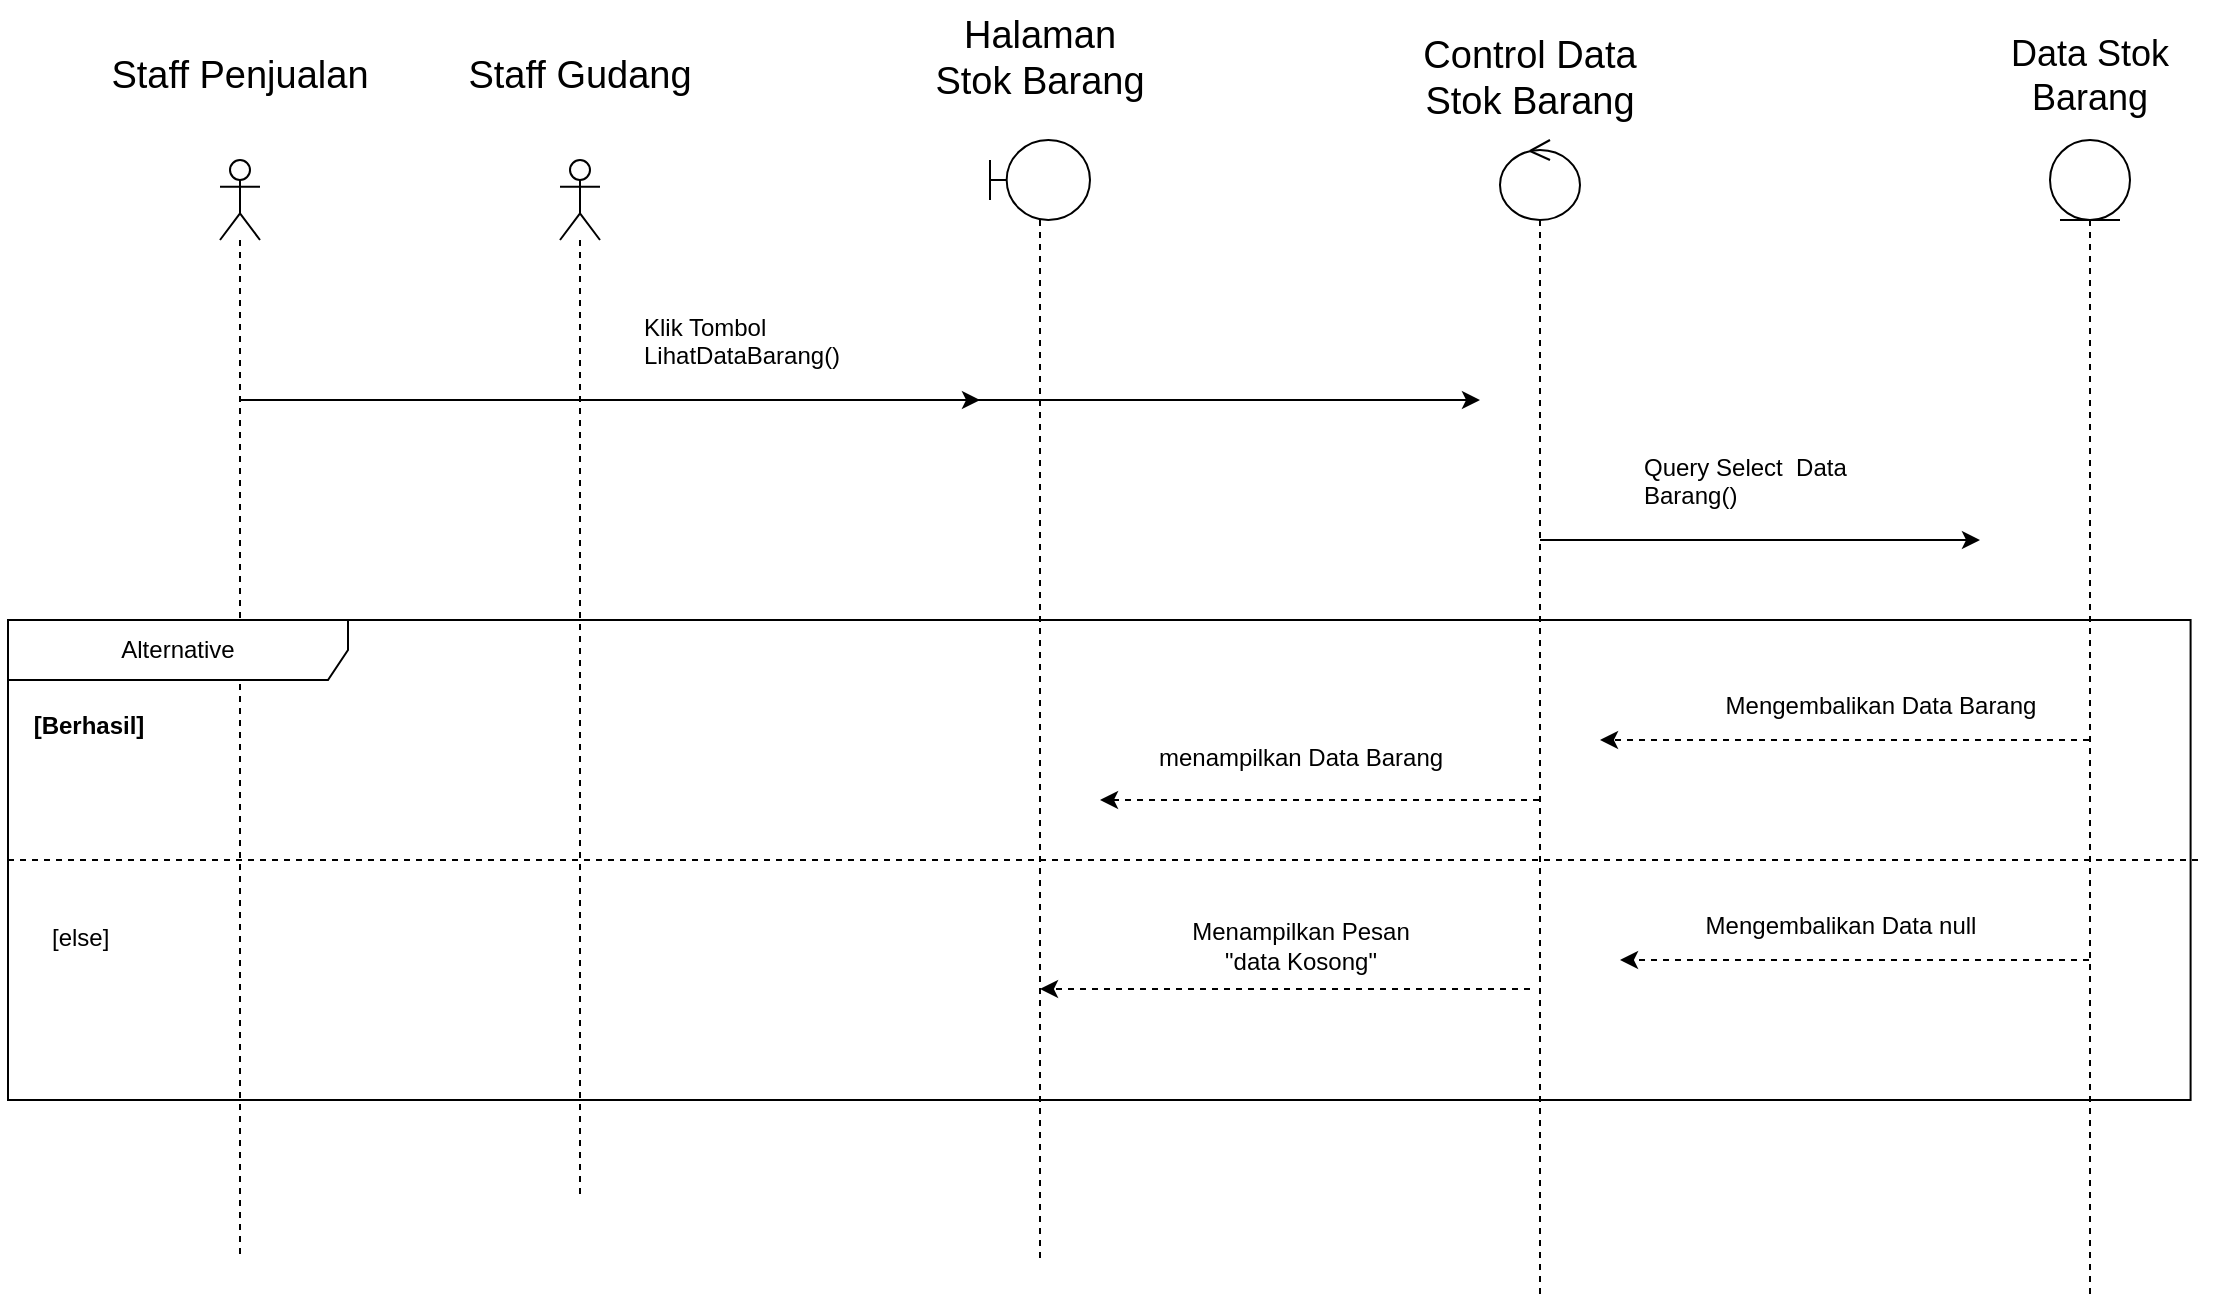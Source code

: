 <mxfile version="21.5.2" type="github" pages="20">
  <diagram name="Lihat Stok Barang" id="1RANx4102WIwLDPeEz-W">
    <mxGraphModel dx="1434" dy="719" grid="1" gridSize="10" guides="1" tooltips="1" connect="1" arrows="1" fold="1" page="1" pageScale="1" pageWidth="1169" pageHeight="827" math="0" shadow="0">
      <root>
        <mxCell id="0" />
        <mxCell id="1" parent="0" />
        <mxCell id="wOwVRG1pd0MssBesaVP3-1" value="" style="shape=umlLifeline;perimeter=lifelinePerimeter;whiteSpace=wrap;html=1;container=1;dropTarget=0;collapsible=0;recursiveResize=0;outlineConnect=0;portConstraint=eastwest;newEdgeStyle={&quot;edgeStyle&quot;:&quot;elbowEdgeStyle&quot;,&quot;elbow&quot;:&quot;vertical&quot;,&quot;curved&quot;:0,&quot;rounded&quot;:0};participant=umlBoundary;" parent="1" vertex="1">
          <mxGeometry x="495" y="180" width="50" height="560" as="geometry" />
        </mxCell>
        <mxCell id="wOwVRG1pd0MssBesaVP3-2" style="edgeStyle=elbowEdgeStyle;rounded=0;orthogonalLoop=1;jettySize=auto;html=1;elbow=vertical;curved=0;dashed=1;" parent="1" source="wOwVRG1pd0MssBesaVP3-4" edge="1">
          <mxGeometry relative="1" as="geometry">
            <mxPoint x="800" y="480" as="targetPoint" />
          </mxGeometry>
        </mxCell>
        <mxCell id="wOwVRG1pd0MssBesaVP3-3" style="edgeStyle=elbowEdgeStyle;rounded=0;orthogonalLoop=1;jettySize=auto;html=1;elbow=vertical;curved=0;dashed=1;" parent="1" source="wOwVRG1pd0MssBesaVP3-4" edge="1">
          <mxGeometry relative="1" as="geometry">
            <mxPoint x="810" y="590" as="targetPoint" />
          </mxGeometry>
        </mxCell>
        <mxCell id="wOwVRG1pd0MssBesaVP3-4" value="" style="shape=umlLifeline;perimeter=lifelinePerimeter;whiteSpace=wrap;html=1;container=1;dropTarget=0;collapsible=0;recursiveResize=0;outlineConnect=0;portConstraint=eastwest;newEdgeStyle={&quot;edgeStyle&quot;:&quot;elbowEdgeStyle&quot;,&quot;elbow&quot;:&quot;vertical&quot;,&quot;curved&quot;:0,&quot;rounded&quot;:0};participant=umlEntity;" parent="1" vertex="1">
          <mxGeometry x="1025" y="180" width="40" height="580" as="geometry" />
        </mxCell>
        <mxCell id="wOwVRG1pd0MssBesaVP3-5" style="edgeStyle=elbowEdgeStyle;rounded=0;orthogonalLoop=1;jettySize=auto;html=1;elbow=vertical;curved=0;" parent="1" source="wOwVRG1pd0MssBesaVP3-7" edge="1">
          <mxGeometry relative="1" as="geometry">
            <mxPoint x="990" y="380" as="targetPoint" />
          </mxGeometry>
        </mxCell>
        <mxCell id="wOwVRG1pd0MssBesaVP3-6" style="edgeStyle=elbowEdgeStyle;rounded=0;orthogonalLoop=1;jettySize=auto;html=1;elbow=vertical;curved=0;dashed=1;" parent="1" source="wOwVRG1pd0MssBesaVP3-7" edge="1">
          <mxGeometry relative="1" as="geometry">
            <mxPoint x="550" y="510" as="targetPoint" />
          </mxGeometry>
        </mxCell>
        <mxCell id="wOwVRG1pd0MssBesaVP3-7" value="" style="shape=umlLifeline;perimeter=lifelinePerimeter;whiteSpace=wrap;html=1;container=1;dropTarget=0;collapsible=0;recursiveResize=0;outlineConnect=0;portConstraint=eastwest;newEdgeStyle={&quot;edgeStyle&quot;:&quot;elbowEdgeStyle&quot;,&quot;elbow&quot;:&quot;vertical&quot;,&quot;curved&quot;:0,&quot;rounded&quot;:0};participant=umlControl;" parent="1" vertex="1">
          <mxGeometry x="750" y="180" width="40" height="580" as="geometry" />
        </mxCell>
        <mxCell id="wOwVRG1pd0MssBesaVP3-8" value="&lt;div align=&quot;center&quot;&gt;Halaman&lt;br&gt; Stok Barang&lt;/div&gt;" style="text;whiteSpace=wrap;html=1;fontSize=19;align=center;" parent="1" vertex="1">
          <mxGeometry x="400" y="110" width="240" height="50" as="geometry" />
        </mxCell>
        <mxCell id="wOwVRG1pd0MssBesaVP3-9" value="Data Stok Barang" style="text;whiteSpace=wrap;html=1;align=center;fontSize=18;" parent="1" vertex="1">
          <mxGeometry x="980" y="120" width="130" height="40" as="geometry" />
        </mxCell>
        <mxCell id="wOwVRG1pd0MssBesaVP3-10" value="Control Data &lt;br style=&quot;font-size: 19px;&quot;&gt;&lt;div style=&quot;font-size: 19px;&quot;&gt;Stok Barang&lt;/div&gt;" style="text;whiteSpace=wrap;html=1;align=center;fontSize=19;" parent="1" vertex="1">
          <mxGeometry x="680" y="120" width="170" height="40" as="geometry" />
        </mxCell>
        <mxCell id="wOwVRG1pd0MssBesaVP3-11" style="edgeStyle=elbowEdgeStyle;rounded=0;orthogonalLoop=1;jettySize=auto;html=1;elbow=vertical;curved=0;" parent="1" source="wOwVRG1pd0MssBesaVP3-12" edge="1">
          <mxGeometry relative="1" as="geometry">
            <mxPoint x="490" y="310" as="targetPoint" />
          </mxGeometry>
        </mxCell>
        <mxCell id="wOwVRG1pd0MssBesaVP3-12" value="" style="shape=umlLifeline;perimeter=lifelinePerimeter;whiteSpace=wrap;html=1;container=1;dropTarget=0;collapsible=0;recursiveResize=0;outlineConnect=0;portConstraint=eastwest;newEdgeStyle={&quot;edgeStyle&quot;:&quot;elbowEdgeStyle&quot;,&quot;elbow&quot;:&quot;vertical&quot;,&quot;curved&quot;:0,&quot;rounded&quot;:0};participant=umlActor;" parent="1" vertex="1">
          <mxGeometry x="280" y="190" width="20" height="520" as="geometry" />
        </mxCell>
        <mxCell id="wOwVRG1pd0MssBesaVP3-13" style="edgeStyle=elbowEdgeStyle;rounded=0;orthogonalLoop=1;jettySize=auto;html=1;elbow=vertical;curved=0;" parent="1" source="wOwVRG1pd0MssBesaVP3-14" edge="1">
          <mxGeometry relative="1" as="geometry">
            <mxPoint x="740" y="310" as="targetPoint" />
          </mxGeometry>
        </mxCell>
        <mxCell id="wOwVRG1pd0MssBesaVP3-14" value="" style="shape=umlLifeline;perimeter=lifelinePerimeter;whiteSpace=wrap;html=1;container=1;dropTarget=0;collapsible=0;recursiveResize=0;outlineConnect=0;portConstraint=eastwest;newEdgeStyle={&quot;edgeStyle&quot;:&quot;elbowEdgeStyle&quot;,&quot;elbow&quot;:&quot;vertical&quot;,&quot;curved&quot;:0,&quot;rounded&quot;:0};participant=umlActor;" parent="1" vertex="1">
          <mxGeometry x="110" y="190" width="20" height="550" as="geometry" />
        </mxCell>
        <mxCell id="wOwVRG1pd0MssBesaVP3-15" value="Staff Gudang" style="text;whiteSpace=wrap;html=1;fontSize=19;align=center;" parent="1" vertex="1">
          <mxGeometry x="170" y="130" width="240" height="50" as="geometry" />
        </mxCell>
        <mxCell id="wOwVRG1pd0MssBesaVP3-16" value="Staff Penjualan" style="text;whiteSpace=wrap;html=1;fontSize=19;align=center;" parent="1" vertex="1">
          <mxGeometry y="130" width="240" height="40" as="geometry" />
        </mxCell>
        <mxCell id="wOwVRG1pd0MssBesaVP3-17" value="Query Select&amp;nbsp; Data Barang()" style="text;whiteSpace=wrap;html=1;" parent="1" vertex="1">
          <mxGeometry x="820" y="330" width="140" height="50" as="geometry" />
        </mxCell>
        <mxCell id="wOwVRG1pd0MssBesaVP3-18" value="Mengembalikan Data Barang" style="text;align=center;fontStyle=0;verticalAlign=middle;spacingLeft=3;spacingRight=3;strokeColor=none;rotatable=0;points=[[0,0.5],[1,0.5]];portConstraint=eastwest;html=1;" parent="1" vertex="1">
          <mxGeometry x="900" y="450" width="80" height="26" as="geometry" />
        </mxCell>
        <mxCell id="wOwVRG1pd0MssBesaVP3-19" value="menampilkan Data Barang" style="text;align=center;fontStyle=0;verticalAlign=middle;spacingLeft=3;spacingRight=3;strokeColor=none;rotatable=0;points=[[0,0.5],[1,0.5]];portConstraint=eastwest;html=1;" parent="1" vertex="1">
          <mxGeometry x="610" y="476" width="80" height="26" as="geometry" />
        </mxCell>
        <mxCell id="wOwVRG1pd0MssBesaVP3-20" value="Mengembalikan Data null" style="text;align=center;fontStyle=0;verticalAlign=middle;spacingLeft=3;spacingRight=3;strokeColor=none;rotatable=0;points=[[0,0.5],[1,0.5]];portConstraint=eastwest;html=1;" parent="1" vertex="1">
          <mxGeometry x="880" y="560" width="80" height="26" as="geometry" />
        </mxCell>
        <mxCell id="wOwVRG1pd0MssBesaVP3-21" style="edgeStyle=elbowEdgeStyle;rounded=0;orthogonalLoop=1;jettySize=auto;html=1;elbow=vertical;curved=0;dashed=1;" parent="1" edge="1">
          <mxGeometry relative="1" as="geometry">
            <mxPoint x="520" y="604.5" as="targetPoint" />
            <mxPoint x="765" y="604.5" as="sourcePoint" />
          </mxGeometry>
        </mxCell>
        <mxCell id="wOwVRG1pd0MssBesaVP3-22" value="Menampilkan Pesan&lt;br&gt;&quot;data Kosong&quot; " style="text;align=center;fontStyle=0;verticalAlign=middle;spacingLeft=3;spacingRight=3;strokeColor=none;rotatable=0;points=[[0,0.5],[1,0.5]];portConstraint=eastwest;html=1;" parent="1" vertex="1">
          <mxGeometry x="610" y="570" width="80" height="26" as="geometry" />
        </mxCell>
        <mxCell id="wOwVRG1pd0MssBesaVP3-23" value="" style="group;movable=1;resizable=1;rotatable=1;deletable=1;editable=1;locked=0;connectable=1;" parent="1" vertex="1" connectable="0">
          <mxGeometry x="4" y="420" width="1096" height="240" as="geometry" />
        </mxCell>
        <mxCell id="wOwVRG1pd0MssBesaVP3-24" value="Alternative" style="shape=umlFrame;whiteSpace=wrap;html=1;pointerEvents=0;recursiveResize=0;container=0;collapsible=0;width=170;movable=1;resizable=1;rotatable=1;deletable=1;editable=1;locked=0;connectable=1;" parent="wOwVRG1pd0MssBesaVP3-23" vertex="1">
          <mxGeometry width="1091.296" height="240" as="geometry" />
        </mxCell>
        <mxCell id="wOwVRG1pd0MssBesaVP3-25" value="[else]" style="line;strokeWidth=1;dashed=1;labelPosition=center;verticalLabelPosition=bottom;align=left;verticalAlign=top;spacingLeft=20;spacingTop=15;html=1;whiteSpace=wrap;" parent="wOwVRG1pd0MssBesaVP3-23" vertex="1">
          <mxGeometry y="110" width="1096" height="20" as="geometry" />
        </mxCell>
        <mxCell id="wOwVRG1pd0MssBesaVP3-26" value="[Berhasil]" style="text;align=center;fontStyle=1;verticalAlign=middle;spacingLeft=3;spacingRight=3;strokeColor=none;rotatable=0;points=[[0,0.5],[1,0.5]];portConstraint=eastwest;html=1;" parent="wOwVRG1pd0MssBesaVP3-23" vertex="1">
          <mxGeometry y="40" width="80.073" height="26" as="geometry" />
        </mxCell>
        <mxCell id="wOwVRG1pd0MssBesaVP3-27" value="Klik Tombol&lt;br&gt;LihatDataBarang()" style="text;whiteSpace=wrap;html=1;" parent="1" vertex="1">
          <mxGeometry x="320" y="260" width="140" height="50" as="geometry" />
        </mxCell>
      </root>
    </mxGraphModel>
  </diagram>
  <diagram id="ePVJI0FRAtfmDlSX30Z0" name="Tambah Stok Barang">
    <mxGraphModel dx="265" dy="719" grid="1" gridSize="10" guides="1" tooltips="1" connect="1" arrows="1" fold="1" page="1" pageScale="1" pageWidth="1169" pageHeight="827" math="0" shadow="0">
      <root>
        <mxCell id="0" />
        <mxCell id="1" parent="0" />
        <mxCell id="G8uDdQIkTr1pwJH5Ph0W-11" value="Staff Gudang" style="text;whiteSpace=wrap;html=1;fontSize=19;align=center;" parent="1" vertex="1">
          <mxGeometry x="1600" y="130" width="240" height="50" as="geometry" />
        </mxCell>
        <mxCell id="G8uDdQIkTr1pwJH5Ph0W-32" value="Klik Tombol&lt;br&gt;LihatDataBarang()" style="text;whiteSpace=wrap;html=1;" parent="1" vertex="1">
          <mxGeometry x="1350" y="170" width="140" height="50" as="geometry" />
        </mxCell>
        <mxCell id="G8uDdQIkTr1pwJH5Ph0W-33" value="" style="shape=umlLifeline;perimeter=lifelinePerimeter;whiteSpace=wrap;html=1;container=1;dropTarget=0;collapsible=0;recursiveResize=0;outlineConnect=0;portConstraint=eastwest;newEdgeStyle={&quot;edgeStyle&quot;:&quot;elbowEdgeStyle&quot;,&quot;elbow&quot;:&quot;vertical&quot;,&quot;curved&quot;:0,&quot;rounded&quot;:0};participant=umlBoundary;" parent="1" vertex="1">
          <mxGeometry x="1525" y="90" width="50" height="720" as="geometry" />
        </mxCell>
        <mxCell id="G8uDdQIkTr1pwJH5Ph0W-34" value="" style="html=1;points=[];perimeter=orthogonalPerimeter;outlineConnect=0;targetShapes=umlLifeline;portConstraint=eastwest;newEdgeStyle={&quot;edgeStyle&quot;:&quot;elbowEdgeStyle&quot;,&quot;elbow&quot;:&quot;vertical&quot;,&quot;curved&quot;:0,&quot;rounded&quot;:0};" parent="G8uDdQIkTr1pwJH5Ph0W-33" vertex="1">
          <mxGeometry x="20" y="90" width="10" height="270" as="geometry" />
        </mxCell>
        <mxCell id="G8uDdQIkTr1pwJH5Ph0W-35" value="" style="shape=umlLifeline;perimeter=lifelinePerimeter;whiteSpace=wrap;html=1;container=1;dropTarget=0;collapsible=0;recursiveResize=0;outlineConnect=0;portConstraint=eastwest;newEdgeStyle={&quot;edgeStyle&quot;:&quot;elbowEdgeStyle&quot;,&quot;elbow&quot;:&quot;vertical&quot;,&quot;curved&quot;:0,&quot;rounded&quot;:0};participant=umlEntity;" parent="1" vertex="1">
          <mxGeometry x="2235" y="90" width="40" height="710" as="geometry" />
        </mxCell>
        <mxCell id="G8uDdQIkTr1pwJH5Ph0W-36" value="" style="html=1;points=[];perimeter=orthogonalPerimeter;outlineConnect=0;targetShapes=umlLifeline;portConstraint=eastwest;newEdgeStyle={&quot;edgeStyle&quot;:&quot;elbowEdgeStyle&quot;,&quot;elbow&quot;:&quot;vertical&quot;,&quot;curved&quot;:0,&quot;rounded&quot;:0};" parent="G8uDdQIkTr1pwJH5Ph0W-35" vertex="1">
          <mxGeometry x="16" y="322" width="10" height="328" as="geometry" />
        </mxCell>
        <mxCell id="G8uDdQIkTr1pwJH5Ph0W-37" style="edgeStyle=elbowEdgeStyle;rounded=0;orthogonalLoop=1;jettySize=auto;html=1;elbow=vertical;curved=0;" parent="1" target="G8uDdQIkTr1pwJH5Ph0W-35" edge="1">
          <mxGeometry relative="1" as="geometry">
            <mxPoint x="2335" y="481.75" as="targetPoint" />
            <mxPoint x="2083.278" y="481.306" as="sourcePoint" />
          </mxGeometry>
        </mxCell>
        <mxCell id="G8uDdQIkTr1pwJH5Ph0W-38" value="" style="shape=umlLifeline;perimeter=lifelinePerimeter;whiteSpace=wrap;html=1;container=1;dropTarget=0;collapsible=0;recursiveResize=0;outlineConnect=0;portConstraint=eastwest;newEdgeStyle={&quot;edgeStyle&quot;:&quot;elbowEdgeStyle&quot;,&quot;elbow&quot;:&quot;vertical&quot;,&quot;curved&quot;:0,&quot;rounded&quot;:0};participant=umlControl;" parent="1" vertex="1">
          <mxGeometry x="2060" y="90" width="40" height="690" as="geometry" />
        </mxCell>
        <mxCell id="G8uDdQIkTr1pwJH5Ph0W-39" value="" style="html=1;points=[];perimeter=orthogonalPerimeter;outlineConnect=0;targetShapes=umlLifeline;portConstraint=eastwest;newEdgeStyle={&quot;edgeStyle&quot;:&quot;elbowEdgeStyle&quot;,&quot;elbow&quot;:&quot;vertical&quot;,&quot;curved&quot;:0,&quot;rounded&quot;:0};" parent="G8uDdQIkTr1pwJH5Ph0W-38" vertex="1">
          <mxGeometry x="15" y="100" width="10" height="320" as="geometry" />
        </mxCell>
        <mxCell id="G8uDdQIkTr1pwJH5Ph0W-40" value="&lt;div align=&quot;center&quot;&gt;Halaman&lt;br&gt; Stok Barang&lt;/div&gt;" style="text;whiteSpace=wrap;html=1;fontSize=19;align=center;" parent="1" vertex="1">
          <mxGeometry x="1430" y="20" width="240" height="50" as="geometry" />
        </mxCell>
        <mxCell id="G8uDdQIkTr1pwJH5Ph0W-41" value="Data Stok Barang" style="text;whiteSpace=wrap;html=1;align=center;fontSize=18;" parent="1" vertex="1">
          <mxGeometry x="2190" y="30" width="130" height="40" as="geometry" />
        </mxCell>
        <mxCell id="G8uDdQIkTr1pwJH5Ph0W-42" value="Control Data &lt;br style=&quot;font-size: 19px;&quot;&gt;&lt;div style=&quot;font-size: 19px;&quot;&gt;Stok Barang&lt;/div&gt;" style="text;whiteSpace=wrap;html=1;align=center;fontSize=19;" parent="1" vertex="1">
          <mxGeometry x="1990" y="30" width="170" height="40" as="geometry" />
        </mxCell>
        <mxCell id="G8uDdQIkTr1pwJH5Ph0W-43" style="edgeStyle=elbowEdgeStyle;rounded=0;orthogonalLoop=1;jettySize=auto;html=1;elbow=vertical;curved=0;" parent="1" source="G8uDdQIkTr1pwJH5Ph0W-44" edge="1">
          <mxGeometry relative="1" as="geometry">
            <mxPoint x="1520" y="220" as="targetPoint" />
          </mxGeometry>
        </mxCell>
        <mxCell id="G8uDdQIkTr1pwJH5Ph0W-44" value="" style="shape=umlLifeline;perimeter=lifelinePerimeter;whiteSpace=wrap;html=1;container=1;dropTarget=0;collapsible=0;recursiveResize=0;outlineConnect=0;portConstraint=eastwest;newEdgeStyle={&quot;edgeStyle&quot;:&quot;elbowEdgeStyle&quot;,&quot;elbow&quot;:&quot;vertical&quot;,&quot;curved&quot;:0,&quot;rounded&quot;:0};participant=umlActor;" parent="1" vertex="1">
          <mxGeometry x="1310" y="100" width="20" height="680" as="geometry" />
        </mxCell>
        <mxCell id="G8uDdQIkTr1pwJH5Ph0W-45" value="Staff Gudang" style="text;whiteSpace=wrap;html=1;fontSize=19;align=center;" parent="1" vertex="1">
          <mxGeometry x="1200" y="40" width="240" height="50" as="geometry" />
        </mxCell>
        <mxCell id="G8uDdQIkTr1pwJH5Ph0W-46" style="edgeStyle=elbowEdgeStyle;rounded=0;orthogonalLoop=1;jettySize=auto;html=1;elbow=vertical;curved=0;" parent="1" source="G8uDdQIkTr1pwJH5Ph0W-47" edge="1">
          <mxGeometry relative="1" as="geometry">
            <mxPoint x="2050" y="270" as="targetPoint" />
          </mxGeometry>
        </mxCell>
        <mxCell id="G8uDdQIkTr1pwJH5Ph0W-47" value="" style="shape=umlLifeline;perimeter=lifelinePerimeter;whiteSpace=wrap;html=1;container=1;dropTarget=0;collapsible=0;recursiveResize=0;outlineConnect=0;portConstraint=eastwest;newEdgeStyle={&quot;edgeStyle&quot;:&quot;elbowEdgeStyle&quot;,&quot;elbow&quot;:&quot;vertical&quot;,&quot;curved&quot;:0,&quot;rounded&quot;:0};participant=umlBoundary;" parent="1" vertex="1">
          <mxGeometry x="1785" y="98" width="50" height="692" as="geometry" />
        </mxCell>
        <mxCell id="G8uDdQIkTr1pwJH5Ph0W-48" value="" style="html=1;points=[];perimeter=orthogonalPerimeter;outlineConnect=0;targetShapes=umlLifeline;portConstraint=eastwest;newEdgeStyle={&quot;edgeStyle&quot;:&quot;elbowEdgeStyle&quot;,&quot;elbow&quot;:&quot;vertical&quot;,&quot;curved&quot;:0,&quot;rounded&quot;:0};" parent="G8uDdQIkTr1pwJH5Ph0W-47" vertex="1">
          <mxGeometry x="20" y="78" width="10" height="322" as="geometry" />
        </mxCell>
        <mxCell id="G8uDdQIkTr1pwJH5Ph0W-49" value="&lt;div align=&quot;center&quot;&gt;Halaman&lt;br&gt;Tambah Stok Barang&lt;/div&gt;" style="text;whiteSpace=wrap;html=1;fontSize=19;align=center;" parent="1" vertex="1">
          <mxGeometry x="1690" y="28" width="240" height="50" as="geometry" />
        </mxCell>
        <mxCell id="G8uDdQIkTr1pwJH5Ph0W-50" style="edgeStyle=elbowEdgeStyle;rounded=0;orthogonalLoop=1;jettySize=auto;html=1;elbow=vertical;curved=0;" parent="1" edge="1">
          <mxGeometry relative="1" as="geometry">
            <mxPoint x="1760" y="247.57" as="targetPoint" />
            <mxPoint x="1549" y="247.57" as="sourcePoint" />
          </mxGeometry>
        </mxCell>
        <mxCell id="G8uDdQIkTr1pwJH5Ph0W-51" value="Klik Tombol&lt;br&gt;TambahDataBarang()" style="text;whiteSpace=wrap;html=1;" parent="1" vertex="1">
          <mxGeometry x="1575" y="187.57" width="140" height="50" as="geometry" />
        </mxCell>
        <mxCell id="G8uDdQIkTr1pwJH5Ph0W-52" value="Query InsertData()" style="text;whiteSpace=wrap;html=1;" parent="1" vertex="1">
          <mxGeometry x="2125" y="450" width="140" height="73.75" as="geometry" />
        </mxCell>
        <mxCell id="G8uDdQIkTr1pwJH5Ph0W-53" value="&lt;br&gt;TambahDataBarang()" style="text;whiteSpace=wrap;html=1;" parent="1" vertex="1">
          <mxGeometry x="1860" y="220" width="140" height="70" as="geometry" />
        </mxCell>
        <mxCell id="G8uDdQIkTr1pwJH5Ph0W-54" style="edgeStyle=elbowEdgeStyle;rounded=0;orthogonalLoop=1;jettySize=auto;html=1;elbow=vertical;curved=0;" parent="1" edge="1">
          <mxGeometry relative="1" as="geometry">
            <mxPoint x="1840" y="388" as="targetPoint" />
            <mxPoint x="2079.5" y="387.789" as="sourcePoint" />
          </mxGeometry>
        </mxCell>
        <mxCell id="G8uDdQIkTr1pwJH5Ph0W-55" value="Menampilkan Pesan&lt;br&gt;&quot;Yakin Ingin menambah Data ini?&quot;" style="text;whiteSpace=wrap;html=1;" parent="1" vertex="1">
          <mxGeometry x="1880" y="328" width="140" height="73.75" as="geometry" />
        </mxCell>
        <mxCell id="G8uDdQIkTr1pwJH5Ph0W-56" style="edgeStyle=elbowEdgeStyle;rounded=0;orthogonalLoop=1;jettySize=auto;html=1;elbow=vertical;curved=0;" parent="1" edge="1">
          <mxGeometry relative="1" as="geometry">
            <mxPoint x="2070" y="458" as="targetPoint" />
            <mxPoint x="1820" y="458" as="sourcePoint" />
          </mxGeometry>
        </mxCell>
        <mxCell id="G8uDdQIkTr1pwJH5Ph0W-57" value="Klik Tombol&lt;br&gt;konfirmasiTambahBarang()" style="text;whiteSpace=wrap;html=1;" parent="1" vertex="1">
          <mxGeometry x="1860" y="406.25" width="140" height="73.75" as="geometry" />
        </mxCell>
        <mxCell id="G8uDdQIkTr1pwJH5Ph0W-58" value="" style="group" parent="1" vertex="1" connectable="0">
          <mxGeometry x="1200" y="510" width="1050" height="220" as="geometry" />
        </mxCell>
        <mxCell id="G8uDdQIkTr1pwJH5Ph0W-59" style="edgeStyle=elbowEdgeStyle;rounded=0;orthogonalLoop=1;jettySize=auto;html=1;elbow=vertical;curved=0;dashed=1;" parent="G8uDdQIkTr1pwJH5Ph0W-58" edge="1">
          <mxGeometry relative="1" as="geometry">
            <mxPoint x="333.476" y="70" as="targetPoint" />
            <mxPoint x="1031.524" y="70" as="sourcePoint" />
          </mxGeometry>
        </mxCell>
        <mxCell id="G8uDdQIkTr1pwJH5Ph0W-60" value="" style="group;movable=1;resizable=1;rotatable=1;deletable=1;editable=1;locked=0;connectable=1;" parent="G8uDdQIkTr1pwJH5Ph0W-58" vertex="1" connectable="0">
          <mxGeometry width="1050" height="220" as="geometry" />
        </mxCell>
        <mxCell id="G8uDdQIkTr1pwJH5Ph0W-61" value="Alternative" style="shape=umlFrame;whiteSpace=wrap;html=1;pointerEvents=0;recursiveResize=0;container=0;collapsible=0;width=170;movable=1;resizable=1;rotatable=1;deletable=1;editable=1;locked=0;connectable=1;" parent="G8uDdQIkTr1pwJH5Ph0W-60" vertex="1">
          <mxGeometry width="1045.494" height="220" as="geometry" />
        </mxCell>
        <mxCell id="G8uDdQIkTr1pwJH5Ph0W-62" value="[else]" style="line;strokeWidth=1;dashed=1;labelPosition=center;verticalLabelPosition=bottom;align=left;verticalAlign=top;spacingLeft=20;spacingTop=15;html=1;whiteSpace=wrap;" parent="G8uDdQIkTr1pwJH5Ph0W-60" vertex="1">
          <mxGeometry y="100.833" width="1050" height="18.333" as="geometry" />
        </mxCell>
        <mxCell id="G8uDdQIkTr1pwJH5Ph0W-63" value="[Berhasil]" style="text;align=center;fontStyle=1;verticalAlign=middle;spacingLeft=3;spacingRight=3;strokeColor=none;rotatable=0;points=[[0,0.5],[1,0.5]];portConstraint=eastwest;html=1;" parent="G8uDdQIkTr1pwJH5Ph0W-60" vertex="1">
          <mxGeometry y="36.667" width="76.712" height="23.833" as="geometry" />
        </mxCell>
        <mxCell id="G8uDdQIkTr1pwJH5Ph0W-64" value="Menampilkan Pesan &lt;br&gt;&quot;Tambah Data berhasil&quot;" style="text;whiteSpace=wrap;html=1;" parent="G8uDdQIkTr1pwJH5Ph0W-58" vertex="1">
          <mxGeometry x="378.541" y="20" width="126.18" height="70" as="geometry" />
        </mxCell>
        <mxCell id="G8uDdQIkTr1pwJH5Ph0W-65" style="edgeStyle=elbowEdgeStyle;rounded=0;orthogonalLoop=1;jettySize=auto;html=1;elbow=vertical;curved=0;dashed=1;" parent="G8uDdQIkTr1pwJH5Ph0W-58" edge="1">
          <mxGeometry relative="1" as="geometry">
            <mxPoint x="333.476" y="188" as="targetPoint" />
            <mxPoint x="1031.524" y="188" as="sourcePoint" />
          </mxGeometry>
        </mxCell>
        <mxCell id="G8uDdQIkTr1pwJH5Ph0W-66" value="Menampilkan Pesan &lt;br&gt;&quot;Tambah Data Gagal&quot;" style="text;whiteSpace=wrap;html=1;" parent="G8uDdQIkTr1pwJH5Ph0W-58" vertex="1">
          <mxGeometry x="378.541" y="138" width="126.18" height="70" as="geometry" />
        </mxCell>
      </root>
    </mxGraphModel>
  </diagram>
  <diagram id="rj6nXmxJJx2oWex2MJuJ" name="UD Stok barang">
    <mxGraphModel dx="692" dy="1126" grid="1" gridSize="10" guides="1" tooltips="1" connect="1" arrows="1" fold="1" page="1" pageScale="1" pageWidth="1169" pageHeight="827" math="0" shadow="0">
      <root>
        <mxCell id="0" />
        <mxCell id="1" parent="0" />
        <mxCell id="fX6ip6AoIxCmp--0zVoM-1" value="Klik Tombol&lt;br&gt;LihatDataBarang()" style="text;whiteSpace=wrap;html=1;" parent="1" vertex="1">
          <mxGeometry x="1475.1" y="160" width="140" height="50" as="geometry" />
        </mxCell>
        <mxCell id="fX6ip6AoIxCmp--0zVoM-2" value="" style="shape=umlLifeline;perimeter=lifelinePerimeter;whiteSpace=wrap;html=1;container=1;dropTarget=0;collapsible=0;recursiveResize=0;outlineConnect=0;portConstraint=eastwest;newEdgeStyle={&quot;edgeStyle&quot;:&quot;elbowEdgeStyle&quot;,&quot;elbow&quot;:&quot;vertical&quot;,&quot;curved&quot;:0,&quot;rounded&quot;:0};participant=umlBoundary;" parent="1" vertex="1">
          <mxGeometry x="1650.1" y="80" width="50" height="1497" as="geometry" />
        </mxCell>
        <mxCell id="fX6ip6AoIxCmp--0zVoM-3" value="" style="html=1;points=[];perimeter=orthogonalPerimeter;outlineConnect=0;targetShapes=umlLifeline;portConstraint=eastwest;newEdgeStyle={&quot;edgeStyle&quot;:&quot;elbowEdgeStyle&quot;,&quot;elbow&quot;:&quot;vertical&quot;,&quot;curved&quot;:0,&quot;rounded&quot;:0};" parent="fX6ip6AoIxCmp--0zVoM-2" vertex="1">
          <mxGeometry x="20" y="90" width="10" height="1370" as="geometry" />
        </mxCell>
        <mxCell id="fX6ip6AoIxCmp--0zVoM-4" style="edgeStyle=elbowEdgeStyle;rounded=0;orthogonalLoop=1;jettySize=auto;html=1;elbow=vertical;curved=0;dashed=1;" parent="1" edge="1">
          <mxGeometry relative="1" as="geometry">
            <mxPoint x="2225.1" y="354" as="targetPoint" />
            <mxPoint x="2479.6" y="354" as="sourcePoint" />
          </mxGeometry>
        </mxCell>
        <mxCell id="fX6ip6AoIxCmp--0zVoM-5" value="" style="shape=umlLifeline;perimeter=lifelinePerimeter;whiteSpace=wrap;html=1;container=1;dropTarget=0;collapsible=0;recursiveResize=0;outlineConnect=0;portConstraint=eastwest;newEdgeStyle={&quot;edgeStyle&quot;:&quot;elbowEdgeStyle&quot;,&quot;elbow&quot;:&quot;vertical&quot;,&quot;curved&quot;:0,&quot;rounded&quot;:0};participant=umlEntity;" parent="1" vertex="1">
          <mxGeometry x="2460.1" y="80" width="40" height="1467" as="geometry" />
        </mxCell>
        <mxCell id="fX6ip6AoIxCmp--0zVoM-6" value="" style="html=1;points=[];perimeter=orthogonalPerimeter;outlineConnect=0;targetShapes=umlLifeline;portConstraint=eastwest;newEdgeStyle={&quot;edgeStyle&quot;:&quot;elbowEdgeStyle&quot;,&quot;elbow&quot;:&quot;vertical&quot;,&quot;curved&quot;:0,&quot;rounded&quot;:0};" parent="fX6ip6AoIxCmp--0zVoM-5" vertex="1">
          <mxGeometry x="15" y="107" width="10" height="203" as="geometry" />
        </mxCell>
        <mxCell id="fX6ip6AoIxCmp--0zVoM-7" value="" style="html=1;points=[];perimeter=orthogonalPerimeter;outlineConnect=0;targetShapes=umlLifeline;portConstraint=eastwest;newEdgeStyle={&quot;edgeStyle&quot;:&quot;elbowEdgeStyle&quot;,&quot;elbow&quot;:&quot;vertical&quot;,&quot;curved&quot;:0,&quot;rounded&quot;:0};" parent="fX6ip6AoIxCmp--0zVoM-5" vertex="1">
          <mxGeometry x="15" y="1114" width="10" height="296" as="geometry" />
        </mxCell>
        <mxCell id="fX6ip6AoIxCmp--0zVoM-8" style="edgeStyle=elbowEdgeStyle;rounded=0;orthogonalLoop=1;jettySize=auto;html=1;elbow=vertical;curved=0;" parent="1" source="fX6ip6AoIxCmp--0zVoM-10" edge="1">
          <mxGeometry relative="1" as="geometry">
            <mxPoint x="2455.1" y="280" as="targetPoint" />
          </mxGeometry>
        </mxCell>
        <mxCell id="fX6ip6AoIxCmp--0zVoM-9" style="edgeStyle=elbowEdgeStyle;rounded=0;orthogonalLoop=1;jettySize=auto;html=1;elbow=vertical;curved=0;" parent="1" edge="1">
          <mxGeometry relative="1" as="geometry">
            <mxPoint x="1965.1" y="578.75" as="targetPoint" />
            <mxPoint x="2204.6" y="578.539" as="sourcePoint" />
          </mxGeometry>
        </mxCell>
        <mxCell id="fX6ip6AoIxCmp--0zVoM-10" value="" style="shape=umlLifeline;perimeter=lifelinePerimeter;whiteSpace=wrap;html=1;container=1;dropTarget=0;collapsible=0;recursiveResize=0;outlineConnect=0;portConstraint=eastwest;newEdgeStyle={&quot;edgeStyle&quot;:&quot;elbowEdgeStyle&quot;,&quot;elbow&quot;:&quot;vertical&quot;,&quot;curved&quot;:0,&quot;rounded&quot;:0};participant=umlControl;" parent="1" vertex="1">
          <mxGeometry x="2185.1" y="80" width="40" height="1477" as="geometry" />
        </mxCell>
        <mxCell id="fX6ip6AoIxCmp--0zVoM-11" style="edgeStyle=elbowEdgeStyle;rounded=0;orthogonalLoop=1;jettySize=auto;html=1;elbow=vertical;curved=0;" parent="fX6ip6AoIxCmp--0zVoM-10" source="fX6ip6AoIxCmp--0zVoM-12" edge="1">
          <mxGeometry relative="1" as="geometry">
            <mxPoint x="-220" y="317" as="targetPoint" />
          </mxGeometry>
        </mxCell>
        <mxCell id="fX6ip6AoIxCmp--0zVoM-12" value="" style="html=1;points=[];perimeter=orthogonalPerimeter;outlineConnect=0;targetShapes=umlLifeline;portConstraint=eastwest;newEdgeStyle={&quot;edgeStyle&quot;:&quot;elbowEdgeStyle&quot;,&quot;elbow&quot;:&quot;vertical&quot;,&quot;curved&quot;:0,&quot;rounded&quot;:0};" parent="fX6ip6AoIxCmp--0zVoM-10" vertex="1">
          <mxGeometry x="15" y="100" width="10" height="1320" as="geometry" />
        </mxCell>
        <mxCell id="fX6ip6AoIxCmp--0zVoM-13" value="&lt;div align=&quot;center&quot;&gt;Halaman&lt;br&gt; Stok Barang&lt;/div&gt;" style="text;whiteSpace=wrap;html=1;fontSize=19;align=center;" parent="1" vertex="1">
          <mxGeometry x="1555.1" y="10" width="240" height="50" as="geometry" />
        </mxCell>
        <mxCell id="fX6ip6AoIxCmp--0zVoM-14" value="Data Stok Barang" style="text;whiteSpace=wrap;html=1;align=center;fontSize=18;" parent="1" vertex="1">
          <mxGeometry x="2415.1" y="20" width="130" height="40" as="geometry" />
        </mxCell>
        <mxCell id="fX6ip6AoIxCmp--0zVoM-15" value="Control Data &lt;br style=&quot;font-size: 19px;&quot;&gt;&lt;div style=&quot;font-size: 19px;&quot;&gt;Stok Barang&lt;/div&gt;" style="text;whiteSpace=wrap;html=1;align=center;fontSize=19;" parent="1" vertex="1">
          <mxGeometry x="2115.1" y="20" width="170" height="40" as="geometry" />
        </mxCell>
        <mxCell id="fX6ip6AoIxCmp--0zVoM-16" style="edgeStyle=elbowEdgeStyle;rounded=0;orthogonalLoop=1;jettySize=auto;html=1;elbow=vertical;curved=0;" parent="1" edge="1">
          <mxGeometry relative="1" as="geometry">
            <mxPoint x="1645.1" y="210" as="targetPoint" />
            <mxPoint x="1443.6" y="211" as="sourcePoint" />
          </mxGeometry>
        </mxCell>
        <mxCell id="fX6ip6AoIxCmp--0zVoM-19" value="" style="shape=umlLifeline;perimeter=lifelinePerimeter;whiteSpace=wrap;html=1;container=1;dropTarget=0;collapsible=0;recursiveResize=0;outlineConnect=0;portConstraint=eastwest;newEdgeStyle={&quot;edgeStyle&quot;:&quot;elbowEdgeStyle&quot;,&quot;elbow&quot;:&quot;vertical&quot;,&quot;curved&quot;:0,&quot;rounded&quot;:0};participant=umlBoundary;" parent="1" vertex="1">
          <mxGeometry x="1910.1" y="88" width="50" height="1469" as="geometry" />
        </mxCell>
        <mxCell id="fX6ip6AoIxCmp--0zVoM-20" value="" style="html=1;points=[];perimeter=orthogonalPerimeter;outlineConnect=0;targetShapes=umlLifeline;portConstraint=eastwest;newEdgeStyle={&quot;edgeStyle&quot;:&quot;elbowEdgeStyle&quot;,&quot;elbow&quot;:&quot;vertical&quot;,&quot;curved&quot;:0,&quot;rounded&quot;:0};" parent="fX6ip6AoIxCmp--0zVoM-19" vertex="1">
          <mxGeometry x="20" y="234" width="10" height="716" as="geometry" />
        </mxCell>
        <mxCell id="fX6ip6AoIxCmp--0zVoM-21" value="&lt;div align=&quot;center&quot;&gt;Halaman&lt;br&gt; Edit Stok Barang&lt;/div&gt;" style="text;whiteSpace=wrap;html=1;fontSize=19;align=center;" parent="1" vertex="1">
          <mxGeometry x="1815.1" y="18" width="240" height="50" as="geometry" />
        </mxCell>
        <mxCell id="fX6ip6AoIxCmp--0zVoM-22" style="edgeStyle=elbowEdgeStyle;rounded=0;orthogonalLoop=1;jettySize=auto;html=1;elbow=vertical;curved=0;" parent="1" edge="1">
          <mxGeometry relative="1" as="geometry">
            <mxPoint x="2195.1" y="238" as="targetPoint" />
            <mxPoint x="1685.1" y="238" as="sourcePoint" />
          </mxGeometry>
        </mxCell>
        <mxCell id="fX6ip6AoIxCmp--0zVoM-23" value="Klik Tombol&lt;br&gt;editDataBarang()" style="text;whiteSpace=wrap;html=1;" parent="1" vertex="1">
          <mxGeometry x="1700.1" y="177.57" width="140" height="50" as="geometry" />
        </mxCell>
        <mxCell id="fX6ip6AoIxCmp--0zVoM-24" style="edgeStyle=elbowEdgeStyle;rounded=0;orthogonalLoop=1;jettySize=auto;html=1;elbow=vertical;curved=0;" parent="1" edge="1">
          <mxGeometry relative="1" as="geometry">
            <mxPoint x="2194.6" y="1075.91" as="targetPoint" />
            <mxPoint x="1665.1" y="1075.91" as="sourcePoint" />
          </mxGeometry>
        </mxCell>
        <mxCell id="fX6ip6AoIxCmp--0zVoM-25" value="Klik Tombol&lt;br&gt;HapusBarang()" style="text;whiteSpace=wrap;html=1;" parent="1" vertex="1">
          <mxGeometry x="1691.1" y="1015.91" width="140" height="50" as="geometry" />
        </mxCell>
        <mxCell id="fX6ip6AoIxCmp--0zVoM-26" value="Query getData()" style="text;whiteSpace=wrap;html=1;" parent="1" vertex="1">
          <mxGeometry x="2285.1" y="246.25" width="140" height="73.75" as="geometry" />
        </mxCell>
        <mxCell id="fX6ip6AoIxCmp--0zVoM-27" value="Return Data Informasi Stok barang" style="text;whiteSpace=wrap;html=1;" parent="1" vertex="1">
          <mxGeometry x="2286.1" y="307" width="140" height="70" as="geometry" />
        </mxCell>
        <mxCell id="fX6ip6AoIxCmp--0zVoM-28" style="edgeStyle=elbowEdgeStyle;rounded=0;orthogonalLoop=1;jettySize=auto;html=1;elbow=vertical;curved=0;" parent="1" edge="1">
          <mxGeometry relative="1" as="geometry">
            <mxPoint x="2460.1" y="1250.75" as="targetPoint" />
            <mxPoint x="2209.1" y="1250.75" as="sourcePoint" />
          </mxGeometry>
        </mxCell>
        <mxCell id="fX6ip6AoIxCmp--0zVoM-29" value="Query deleteData()" style="text;whiteSpace=wrap;html=1;" parent="1" vertex="1">
          <mxGeometry x="2290.1" y="1217" width="140" height="73.75" as="geometry" />
        </mxCell>
        <mxCell id="fX6ip6AoIxCmp--0zVoM-30" value="menampilkanStokBarang()" style="text;whiteSpace=wrap;html=1;" parent="1" vertex="1">
          <mxGeometry x="2005.1" y="357" width="140" height="70" as="geometry" />
        </mxCell>
        <mxCell id="fX6ip6AoIxCmp--0zVoM-31" style="edgeStyle=elbowEdgeStyle;rounded=0;orthogonalLoop=1;jettySize=auto;html=1;elbow=vertical;curved=0;" parent="1" edge="1">
          <mxGeometry relative="1" as="geometry">
            <mxPoint x="2185.1" y="493.87" as="targetPoint" />
            <mxPoint x="1935.1" y="493.87" as="sourcePoint" />
          </mxGeometry>
        </mxCell>
        <mxCell id="fX6ip6AoIxCmp--0zVoM-32" value="Klik Tombol&lt;br&gt;EditBarang()" style="text;whiteSpace=wrap;html=1;" parent="1" vertex="1">
          <mxGeometry x="1985.1" y="445" width="140" height="73.75" as="geometry" />
        </mxCell>
        <mxCell id="fX6ip6AoIxCmp--0zVoM-33" value=" " style="group;movable=1;resizable=1;rotatable=1;deletable=1;editable=1;locked=0;connectable=1;" parent="1" vertex="1" connectable="0">
          <mxGeometry x="1735.1" y="717" width="825" height="220" as="geometry" />
        </mxCell>
        <mxCell id="fX6ip6AoIxCmp--0zVoM-34" value="Alternative" style="shape=umlFrame;whiteSpace=wrap;html=1;pointerEvents=0;recursiveResize=0;container=0;collapsible=0;width=170;movable=1;resizable=1;rotatable=1;deletable=1;editable=1;locked=0;connectable=1;" parent="fX6ip6AoIxCmp--0zVoM-33" vertex="1">
          <mxGeometry x="-2.245" width="821.459" height="220" as="geometry" />
        </mxCell>
        <mxCell id="fX6ip6AoIxCmp--0zVoM-35" value="" style="line;strokeWidth=1;dashed=1;labelPosition=center;verticalLabelPosition=bottom;align=left;verticalAlign=top;spacingLeft=20;spacingTop=15;html=1;whiteSpace=wrap;" parent="fX6ip6AoIxCmp--0zVoM-33" vertex="1">
          <mxGeometry y="100.83" width="820" height="18.33" as="geometry" />
        </mxCell>
        <mxCell id="fX6ip6AoIxCmp--0zVoM-36" value="[Berhasil]" style="text;align=center;fontStyle=1;verticalAlign=middle;spacingLeft=3;spacingRight=3;strokeColor=none;rotatable=0;points=[[0,0.5],[1,0.5]];portConstraint=eastwest;html=1;" parent="fX6ip6AoIxCmp--0zVoM-33" vertex="1">
          <mxGeometry x="11.224" y="39.997" width="60.274" height="23.833" as="geometry" />
        </mxCell>
        <mxCell id="fX6ip6AoIxCmp--0zVoM-37" style="edgeStyle=elbowEdgeStyle;rounded=0;orthogonalLoop=1;jettySize=auto;html=1;elbow=vertical;curved=0;dashed=1;" parent="fX6ip6AoIxCmp--0zVoM-33" edge="1">
          <mxGeometry relative="1" as="geometry">
            <mxPoint x="490.0" y="161" as="targetPoint" />
            <mxPoint x="740" y="161" as="sourcePoint" />
          </mxGeometry>
        </mxCell>
        <mxCell id="fX6ip6AoIxCmp--0zVoM-38" value="Return data Informasi gagal" style="text;whiteSpace=wrap;html=1;" parent="fX6ip6AoIxCmp--0zVoM-33" vertex="1">
          <mxGeometry x="521.939" y="120" width="157.143" height="70" as="geometry" />
        </mxCell>
        <mxCell id="fX6ip6AoIxCmp--0zVoM-39" style="edgeStyle=elbowEdgeStyle;rounded=0;orthogonalLoop=1;jettySize=auto;html=1;elbow=vertical;curved=0;dashed=1;" parent="fX6ip6AoIxCmp--0zVoM-33" edge="1">
          <mxGeometry relative="1" as="geometry">
            <mxPoint x="220" y="189" as="targetPoint" />
            <mxPoint x="465.667" y="189.42" as="sourcePoint" />
          </mxGeometry>
        </mxCell>
        <mxCell id="fX6ip6AoIxCmp--0zVoM-40" value="Menampilkan pesan&lt;br&gt;&quot;Gagal Mengubah data&quot;" style="text;whiteSpace=wrap;html=1;" parent="fX6ip6AoIxCmp--0zVoM-33" vertex="1">
          <mxGeometry x="270.0" y="140" width="157.143" height="70" as="geometry" />
        </mxCell>
        <mxCell id="fX6ip6AoIxCmp--0zVoM-41" value="[Else]" style="text;whiteSpace=wrap;html=1;" parent="fX6ip6AoIxCmp--0zVoM-33" vertex="1">
          <mxGeometry x="11.22" y="130" width="80" height="40" as="geometry" />
        </mxCell>
        <mxCell id="fX6ip6AoIxCmp--0zVoM-42" value="" style="html=1;points=[];perimeter=orthogonalPerimeter;outlineConnect=0;targetShapes=umlLifeline;portConstraint=eastwest;newEdgeStyle={&quot;edgeStyle&quot;:&quot;elbowEdgeStyle&quot;,&quot;elbow&quot;:&quot;vertical&quot;,&quot;curved&quot;:0,&quot;rounded&quot;:0};" parent="fX6ip6AoIxCmp--0zVoM-33" vertex="1">
          <mxGeometry x="740" y="-73" width="10" height="263" as="geometry" />
        </mxCell>
        <mxCell id="fX6ip6AoIxCmp--0zVoM-43" value="Menampilkan Pesan&lt;br&gt;&quot;Yakin Ingin Mengubah Data ini?&quot;" style="text;whiteSpace=wrap;html=1;" parent="1" vertex="1">
          <mxGeometry x="2005.1" y="518.75" width="140" height="73.75" as="geometry" />
        </mxCell>
        <mxCell id="fX6ip6AoIxCmp--0zVoM-44" style="edgeStyle=elbowEdgeStyle;rounded=0;orthogonalLoop=1;jettySize=auto;html=1;elbow=vertical;curved=0;" parent="1" edge="1">
          <mxGeometry relative="1" as="geometry">
            <mxPoint x="2185.1" y="645.87" as="targetPoint" />
            <mxPoint x="1935.1" y="645.87" as="sourcePoint" />
          </mxGeometry>
        </mxCell>
        <mxCell id="fX6ip6AoIxCmp--0zVoM-45" value="Klik Tombol&lt;br&gt;KonfirmasiDataBarang()" style="text;whiteSpace=wrap;html=1;" parent="1" vertex="1">
          <mxGeometry x="1985.1" y="597" width="140" height="73.75" as="geometry" />
        </mxCell>
        <mxCell id="fX6ip6AoIxCmp--0zVoM-46" style="edgeStyle=elbowEdgeStyle;rounded=0;orthogonalLoop=1;jettySize=auto;html=1;elbow=vertical;curved=0;" parent="1" edge="1">
          <mxGeometry relative="1" as="geometry">
            <mxPoint x="2460.1" y="697" as="targetPoint" />
            <mxPoint x="2209.1" y="697" as="sourcePoint" />
          </mxGeometry>
        </mxCell>
        <mxCell id="fX6ip6AoIxCmp--0zVoM-47" value="Query updateData()" style="text;whiteSpace=wrap;html=1;" parent="1" vertex="1">
          <mxGeometry x="2290.1" y="663.25" width="140" height="73.75" as="geometry" />
        </mxCell>
        <mxCell id="fX6ip6AoIxCmp--0zVoM-48" style="edgeStyle=elbowEdgeStyle;rounded=0;orthogonalLoop=1;jettySize=auto;html=1;elbow=vertical;curved=0;dashed=1;" parent="1" edge="1">
          <mxGeometry relative="1" as="geometry">
            <mxPoint x="2225.1" y="778" as="targetPoint" />
            <mxPoint x="2479.6" y="778" as="sourcePoint" />
          </mxGeometry>
        </mxCell>
        <mxCell id="fX6ip6AoIxCmp--0zVoM-49" value="Return data Informasi sukses " style="text;whiteSpace=wrap;html=1;" parent="1" vertex="1">
          <mxGeometry x="2290.1" y="737" width="140" height="70" as="geometry" />
        </mxCell>
        <mxCell id="fX6ip6AoIxCmp--0zVoM-50" style="edgeStyle=elbowEdgeStyle;rounded=0;orthogonalLoop=1;jettySize=auto;html=1;elbow=vertical;curved=0;dashed=1;" parent="1" edge="1">
          <mxGeometry relative="1" as="geometry">
            <mxPoint x="1955.1" y="808" as="targetPoint" />
            <mxPoint x="2202.35" y="808" as="sourcePoint" />
          </mxGeometry>
        </mxCell>
        <mxCell id="fX6ip6AoIxCmp--0zVoM-51" value="Menampilkan pesan&lt;br&gt;&quot;Sukses Mengubah data&quot;" style="text;whiteSpace=wrap;html=1;" parent="1" vertex="1">
          <mxGeometry x="1995.1" y="757" width="140" height="70" as="geometry" />
        </mxCell>
        <mxCell id="fX6ip6AoIxCmp--0zVoM-52" style="edgeStyle=elbowEdgeStyle;rounded=0;orthogonalLoop=1;jettySize=auto;html=1;elbow=vertical;curved=0;" parent="1" edge="1">
          <mxGeometry relative="1" as="geometry">
            <mxPoint x="1705.1" y="1147" as="targetPoint" />
            <mxPoint x="2189.85" y="1146.789" as="sourcePoint" />
          </mxGeometry>
        </mxCell>
        <mxCell id="fX6ip6AoIxCmp--0zVoM-53" value="Menampilkan Pesan&lt;br&gt;&quot;Yakin Ingin Menghapus Data ini?&quot;" style="text;whiteSpace=wrap;html=1;" parent="1" vertex="1">
          <mxGeometry x="1990.35" y="1087" width="140" height="73.75" as="geometry" />
        </mxCell>
        <mxCell id="fX6ip6AoIxCmp--0zVoM-54" style="edgeStyle=elbowEdgeStyle;rounded=0;orthogonalLoop=1;jettySize=auto;html=1;elbow=vertical;curved=0;" parent="1" edge="1">
          <mxGeometry relative="1" as="geometry">
            <mxPoint x="2155.1" y="1210" as="targetPoint" />
            <mxPoint x="1685.1" y="1209.62" as="sourcePoint" />
          </mxGeometry>
        </mxCell>
        <mxCell id="fX6ip6AoIxCmp--0zVoM-55" value="Klik Tombol&lt;br&gt;KonfirmasiHapus()" style="text;whiteSpace=wrap;html=1;" parent="1" vertex="1">
          <mxGeometry x="1735.1" y="1167" width="140" height="73.75" as="geometry" />
        </mxCell>
        <mxCell id="fX6ip6AoIxCmp--0zVoM-56" style="edgeStyle=elbowEdgeStyle;rounded=0;orthogonalLoop=1;jettySize=auto;html=1;elbow=vertical;curved=0;dashed=1;" parent="1" edge="1">
          <mxGeometry relative="1" as="geometry">
            <mxPoint x="2225.1" y="1348" as="targetPoint" />
            <mxPoint x="2479.6" y="1348" as="sourcePoint" />
          </mxGeometry>
        </mxCell>
        <mxCell id="fX6ip6AoIxCmp--0zVoM-57" value="Return data Informasi sukses " style="text;whiteSpace=wrap;html=1;" parent="1" vertex="1">
          <mxGeometry x="2290.1" y="1307" width="140" height="70" as="geometry" />
        </mxCell>
        <mxCell id="fX6ip6AoIxCmp--0zVoM-58" value="Alternative" style="shape=umlFrame;whiteSpace=wrap;html=1;pointerEvents=0;recursiveResize=0;container=0;collapsible=0;width=170;movable=1;resizable=1;rotatable=1;deletable=1;editable=1;locked=0;connectable=1;" parent="1" vertex="1">
          <mxGeometry x="1463.16" y="1290.75" width="1090.3" height="220" as="geometry" />
        </mxCell>
        <mxCell id="fX6ip6AoIxCmp--0zVoM-59" value="" style="line;strokeWidth=1;dashed=1;labelPosition=center;verticalLabelPosition=bottom;align=left;verticalAlign=top;spacingLeft=20;spacingTop=15;html=1;whiteSpace=wrap;" parent="1" vertex="1">
          <mxGeometry x="1465.1" y="1387.83" width="1088.364" height="18.33" as="geometry" />
        </mxCell>
        <mxCell id="fX6ip6AoIxCmp--0zVoM-60" value="[Berhasil]" style="text;align=center;fontStyle=1;verticalAlign=middle;spacingLeft=3;spacingRight=3;strokeColor=none;rotatable=0;points=[[0,0.5],[1,0.5]];portConstraint=eastwest;html=1;" parent="1" vertex="1">
          <mxGeometry x="1479.998" y="1326.997" width="80" height="23.833" as="geometry" />
        </mxCell>
        <mxCell id="fX6ip6AoIxCmp--0zVoM-61" style="edgeStyle=elbowEdgeStyle;rounded=0;orthogonalLoop=1;jettySize=auto;html=1;elbow=vertical;curved=0;dashed=1;" parent="1" source="fX6ip6AoIxCmp--0zVoM-10" edge="1">
          <mxGeometry relative="1" as="geometry">
            <mxPoint x="1705.1" y="1477" as="targetPoint" />
            <mxPoint x="2083.167" y="1476.42" as="sourcePoint" />
          </mxGeometry>
        </mxCell>
        <mxCell id="fX6ip6AoIxCmp--0zVoM-62" value="Menampilkan pesan&lt;br&gt;&quot;Gagal Mengubah data&quot;" style="text;whiteSpace=wrap;html=1;" parent="1" vertex="1">
          <mxGeometry x="1823.463" y="1427" width="208.571" height="70" as="geometry" />
        </mxCell>
        <mxCell id="fX6ip6AoIxCmp--0zVoM-63" value="[Else]" style="text;whiteSpace=wrap;html=1;" parent="1" vertex="1">
          <mxGeometry x="1479.992" y="1417" width="106.182" height="40" as="geometry" />
        </mxCell>
        <mxCell id="fX6ip6AoIxCmp--0zVoM-64" style="edgeStyle=elbowEdgeStyle;rounded=0;orthogonalLoop=1;jettySize=auto;html=1;elbow=vertical;curved=0;dashed=1;" parent="1" edge="1">
          <mxGeometry relative="1" as="geometry">
            <mxPoint x="2225.1" y="1458" as="targetPoint" />
            <mxPoint x="2479.6" y="1458" as="sourcePoint" />
          </mxGeometry>
        </mxCell>
        <mxCell id="fX6ip6AoIxCmp--0zVoM-65" value="Return data Informasi Gagal " style="text;whiteSpace=wrap;html=1;" parent="1" vertex="1">
          <mxGeometry x="2290.1" y="1417" width="140" height="70" as="geometry" />
        </mxCell>
        <mxCell id="fX6ip6AoIxCmp--0zVoM-66" value="Menampilkan pesan&lt;br&gt;&quot;Sukses Mengubah data&quot;" style="text;whiteSpace=wrap;html=1;" parent="1" vertex="1">
          <mxGeometry x="2015.1" y="1317.83" width="140" height="70" as="geometry" />
        </mxCell>
        <mxCell id="fX6ip6AoIxCmp--0zVoM-67" style="edgeStyle=elbowEdgeStyle;rounded=0;orthogonalLoop=1;jettySize=auto;html=1;elbow=vertical;curved=0;dashed=1;" parent="1" edge="1">
          <mxGeometry relative="1" as="geometry">
            <mxPoint x="1705.1" y="1369" as="targetPoint" />
            <mxPoint x="2202.35" y="1368.83" as="sourcePoint" />
          </mxGeometry>
        </mxCell>
        <mxCell id="fX6ip6AoIxCmp--0zVoM-68" value="" style="shape=umlLifeline;perimeter=lifelinePerimeter;whiteSpace=wrap;html=1;container=1;dropTarget=0;collapsible=0;recursiveResize=0;outlineConnect=0;portConstraint=eastwest;newEdgeStyle={&quot;edgeStyle&quot;:&quot;elbowEdgeStyle&quot;,&quot;elbow&quot;:&quot;vertical&quot;,&quot;curved&quot;:0,&quot;rounded&quot;:0};participant=umlActor;" parent="1" vertex="1">
          <mxGeometry x="1430" y="80" width="20" height="1500" as="geometry" />
        </mxCell>
        <mxCell id="fX6ip6AoIxCmp--0zVoM-69" value="Staff Gudang" style="text;whiteSpace=wrap;html=1;fontSize=19;align=center;" parent="1" vertex="1">
          <mxGeometry x="1320" y="20" width="240" height="50" as="geometry" />
        </mxCell>
      </root>
    </mxGraphModel>
  </diagram>
  <diagram id="0Xt7V39SauXleWPBI10T" name="Lihat Nota">
    <mxGraphModel dx="1434" dy="-108" grid="1" gridSize="10" guides="1" tooltips="1" connect="1" arrows="1" fold="1" page="1" pageScale="1" pageWidth="1169" pageHeight="827" math="0" shadow="0">
      <root>
        <mxCell id="0" />
        <mxCell id="1" parent="0" />
        <mxCell id="oMmGCjcVvOHZ7Zjm9zdX-1" value="" style="shape=umlLifeline;perimeter=lifelinePerimeter;whiteSpace=wrap;html=1;container=1;dropTarget=0;collapsible=0;recursiveResize=0;outlineConnect=0;portConstraint=eastwest;newEdgeStyle={&quot;edgeStyle&quot;:&quot;elbowEdgeStyle&quot;,&quot;elbow&quot;:&quot;vertical&quot;,&quot;curved&quot;:0,&quot;rounded&quot;:0};participant=umlBoundary;" parent="1" vertex="1">
          <mxGeometry x="420" y="960" width="50" height="546.25" as="geometry" />
        </mxCell>
        <mxCell id="oMmGCjcVvOHZ7Zjm9zdX-2" value="" style="html=1;points=[];perimeter=orthogonalPerimeter;outlineConnect=0;targetShapes=umlLifeline;portConstraint=eastwest;newEdgeStyle={&quot;edgeStyle&quot;:&quot;elbowEdgeStyle&quot;,&quot;elbow&quot;:&quot;vertical&quot;,&quot;curved&quot;:0,&quot;rounded&quot;:0};" parent="oMmGCjcVvOHZ7Zjm9zdX-1" vertex="1">
          <mxGeometry x="20" y="216.25" width="10" height="283.75" as="geometry" />
        </mxCell>
        <mxCell id="oMmGCjcVvOHZ7Zjm9zdX-3" style="edgeStyle=elbowEdgeStyle;rounded=0;orthogonalLoop=1;jettySize=auto;html=1;elbow=vertical;curved=0;dashed=1;" parent="1" source="oMmGCjcVvOHZ7Zjm9zdX-5" edge="1">
          <mxGeometry relative="1" as="geometry">
            <mxPoint x="725" y="1260" as="targetPoint" />
          </mxGeometry>
        </mxCell>
        <mxCell id="oMmGCjcVvOHZ7Zjm9zdX-4" style="edgeStyle=elbowEdgeStyle;rounded=0;orthogonalLoop=1;jettySize=auto;html=1;elbow=vertical;curved=0;dashed=1;" parent="1" source="oMmGCjcVvOHZ7Zjm9zdX-5" edge="1">
          <mxGeometry relative="1" as="geometry">
            <mxPoint x="735" y="1370" as="targetPoint" />
          </mxGeometry>
        </mxCell>
        <mxCell id="oMmGCjcVvOHZ7Zjm9zdX-5" value="" style="shape=umlLifeline;perimeter=lifelinePerimeter;whiteSpace=wrap;html=1;container=1;dropTarget=0;collapsible=0;recursiveResize=0;outlineConnect=0;portConstraint=eastwest;newEdgeStyle={&quot;edgeStyle&quot;:&quot;elbowEdgeStyle&quot;,&quot;elbow&quot;:&quot;vertical&quot;,&quot;curved&quot;:0,&quot;rounded&quot;:0};participant=umlEntity;" parent="1" vertex="1">
          <mxGeometry x="950" y="960" width="40" height="536.25" as="geometry" />
        </mxCell>
        <mxCell id="oMmGCjcVvOHZ7Zjm9zdX-6" style="edgeStyle=elbowEdgeStyle;rounded=0;orthogonalLoop=1;jettySize=auto;html=1;elbow=vertical;curved=0;" parent="1" source="oMmGCjcVvOHZ7Zjm9zdX-8" edge="1">
          <mxGeometry relative="1" as="geometry">
            <mxPoint x="915" y="1160" as="targetPoint" />
          </mxGeometry>
        </mxCell>
        <mxCell id="oMmGCjcVvOHZ7Zjm9zdX-7" style="edgeStyle=elbowEdgeStyle;rounded=0;orthogonalLoop=1;jettySize=auto;html=1;elbow=vertical;curved=0;dashed=1;" parent="1" source="oMmGCjcVvOHZ7Zjm9zdX-8" edge="1">
          <mxGeometry relative="1" as="geometry">
            <mxPoint x="475" y="1290" as="targetPoint" />
          </mxGeometry>
        </mxCell>
        <mxCell id="oMmGCjcVvOHZ7Zjm9zdX-8" value="" style="shape=umlLifeline;perimeter=lifelinePerimeter;whiteSpace=wrap;html=1;container=1;dropTarget=0;collapsible=0;recursiveResize=0;outlineConnect=0;portConstraint=eastwest;newEdgeStyle={&quot;edgeStyle&quot;:&quot;elbowEdgeStyle&quot;,&quot;elbow&quot;:&quot;vertical&quot;,&quot;curved&quot;:0,&quot;rounded&quot;:0};participant=umlControl;" parent="1" vertex="1">
          <mxGeometry x="675" y="960" width="40" height="536.25" as="geometry" />
        </mxCell>
        <mxCell id="oMmGCjcVvOHZ7Zjm9zdX-9" value="" style="html=1;points=[];perimeter=orthogonalPerimeter;outlineConnect=0;targetShapes=umlLifeline;portConstraint=eastwest;newEdgeStyle={&quot;edgeStyle&quot;:&quot;elbowEdgeStyle&quot;,&quot;elbow&quot;:&quot;vertical&quot;,&quot;curved&quot;:0,&quot;rounded&quot;:0};" parent="oMmGCjcVvOHZ7Zjm9zdX-8" vertex="1">
          <mxGeometry x="15" y="150.62" width="10" height="316.75" as="geometry" />
        </mxCell>
        <mxCell id="oMmGCjcVvOHZ7Zjm9zdX-10" value="&lt;div align=&quot;center&quot;&gt;Halaman&lt;br&gt;Daftar Nota&lt;br&gt;&lt;/div&gt;" style="text;whiteSpace=wrap;html=1;fontSize=19;align=center;" parent="1" vertex="1">
          <mxGeometry x="325" y="890" width="240" height="50" as="geometry" />
        </mxCell>
        <mxCell id="oMmGCjcVvOHZ7Zjm9zdX-11" value="Data Daftar Nota" style="text;whiteSpace=wrap;html=1;align=center;fontSize=18;" parent="1" vertex="1">
          <mxGeometry x="905" y="900" width="130" height="40" as="geometry" />
        </mxCell>
        <mxCell id="oMmGCjcVvOHZ7Zjm9zdX-12" value="Control Data &lt;br style=&quot;font-size: 19px;&quot;&gt;&lt;div style=&quot;font-size: 19px;&quot;&gt;Daftar Nota&lt;/div&gt;" style="text;whiteSpace=wrap;html=1;align=center;fontSize=19;" parent="1" vertex="1">
          <mxGeometry x="610" y="900" width="170" height="40" as="geometry" />
        </mxCell>
        <mxCell id="oMmGCjcVvOHZ7Zjm9zdX-13" style="edgeStyle=elbowEdgeStyle;rounded=0;orthogonalLoop=1;jettySize=auto;html=1;elbow=vertical;curved=0;" parent="1" edge="1">
          <mxGeometry relative="1" as="geometry">
            <mxPoint x="665" y="1090.25" as="targetPoint" />
            <mxPoint x="213.5" y="1090.25" as="sourcePoint" />
            <Array as="points">
              <mxPoint x="585" y="1090.25" />
            </Array>
          </mxGeometry>
        </mxCell>
        <mxCell id="oMmGCjcVvOHZ7Zjm9zdX-14" value="" style="shape=umlLifeline;perimeter=lifelinePerimeter;whiteSpace=wrap;html=1;container=1;dropTarget=0;collapsible=0;recursiveResize=0;outlineConnect=0;portConstraint=eastwest;newEdgeStyle={&quot;edgeStyle&quot;:&quot;elbowEdgeStyle&quot;,&quot;elbow&quot;:&quot;vertical&quot;,&quot;curved&quot;:0,&quot;rounded&quot;:0};participant=umlActor;" parent="1" vertex="1">
          <mxGeometry x="205" y="960" width="20" height="546.25" as="geometry" />
        </mxCell>
        <mxCell id="oMmGCjcVvOHZ7Zjm9zdX-15" value="Staff Penjualan" style="text;whiteSpace=wrap;html=1;fontSize=19;align=center;" parent="1" vertex="1">
          <mxGeometry x="100" y="913.13" width="240" height="40" as="geometry" />
        </mxCell>
        <mxCell id="oMmGCjcVvOHZ7Zjm9zdX-16" value="Query SelectNotaPembelian()" style="text;whiteSpace=wrap;html=1;" parent="1" vertex="1">
          <mxGeometry x="745" y="1110" width="140" height="50" as="geometry" />
        </mxCell>
        <mxCell id="oMmGCjcVvOHZ7Zjm9zdX-17" value="Mengembalikan Data Nota" style="text;align=center;fontStyle=0;verticalAlign=middle;spacingLeft=3;spacingRight=3;strokeColor=none;rotatable=0;points=[[0,0.5],[1,0.5]];portConstraint=eastwest;html=1;" parent="1" vertex="1">
          <mxGeometry x="825" y="1230" width="80" height="26" as="geometry" />
        </mxCell>
        <mxCell id="oMmGCjcVvOHZ7Zjm9zdX-18" value="menampilkan Data Nota" style="text;align=center;fontStyle=0;verticalAlign=middle;spacingLeft=3;spacingRight=3;strokeColor=none;rotatable=0;points=[[0,0.5],[1,0.5]];portConstraint=eastwest;html=1;" parent="1" vertex="1">
          <mxGeometry x="535" y="1256" width="80" height="26" as="geometry" />
        </mxCell>
        <mxCell id="oMmGCjcVvOHZ7Zjm9zdX-19" value="Mengembalikan Data null" style="text;align=center;fontStyle=0;verticalAlign=middle;spacingLeft=3;spacingRight=3;strokeColor=none;rotatable=0;points=[[0,0.5],[1,0.5]];portConstraint=eastwest;html=1;" parent="1" vertex="1">
          <mxGeometry x="805" y="1340" width="80" height="26" as="geometry" />
        </mxCell>
        <mxCell id="oMmGCjcVvOHZ7Zjm9zdX-20" style="edgeStyle=elbowEdgeStyle;rounded=0;orthogonalLoop=1;jettySize=auto;html=1;elbow=vertical;curved=0;dashed=1;" parent="1" edge="1">
          <mxGeometry relative="1" as="geometry">
            <mxPoint x="445" y="1384.5" as="targetPoint" />
            <mxPoint x="690" y="1384.5" as="sourcePoint" />
          </mxGeometry>
        </mxCell>
        <mxCell id="oMmGCjcVvOHZ7Zjm9zdX-21" value="Menampilkan Pesan&lt;br&gt;&quot;data Kosong&quot; " style="text;align=center;fontStyle=0;verticalAlign=middle;spacingLeft=3;spacingRight=3;strokeColor=none;rotatable=0;points=[[0,0.5],[1,0.5]];portConstraint=eastwest;html=1;" parent="1" vertex="1">
          <mxGeometry x="535" y="1350" width="80" height="26" as="geometry" />
        </mxCell>
        <mxCell id="oMmGCjcVvOHZ7Zjm9zdX-22" value="" style="group;movable=1;resizable=1;rotatable=1;deletable=1;editable=1;locked=0;connectable=1;" parent="1" vertex="1" connectable="0">
          <mxGeometry x="105" y="1200" width="905" height="240" as="geometry" />
        </mxCell>
        <mxCell id="oMmGCjcVvOHZ7Zjm9zdX-23" value="Alternative" style="shape=umlFrame;whiteSpace=wrap;html=1;pointerEvents=0;recursiveResize=0;container=0;collapsible=0;width=170;movable=1;resizable=1;rotatable=1;deletable=1;editable=1;locked=0;connectable=1;" parent="oMmGCjcVvOHZ7Zjm9zdX-22" vertex="1">
          <mxGeometry width="901.116" height="240" as="geometry" />
        </mxCell>
        <mxCell id="oMmGCjcVvOHZ7Zjm9zdX-24" value="[else]" style="line;strokeWidth=1;dashed=1;labelPosition=center;verticalLabelPosition=bottom;align=left;verticalAlign=top;spacingLeft=20;spacingTop=15;html=1;whiteSpace=wrap;" parent="oMmGCjcVvOHZ7Zjm9zdX-22" vertex="1">
          <mxGeometry y="110" width="905" height="20" as="geometry" />
        </mxCell>
        <mxCell id="oMmGCjcVvOHZ7Zjm9zdX-25" value="[Berhasil]" style="text;align=center;fontStyle=1;verticalAlign=middle;spacingLeft=3;spacingRight=3;strokeColor=none;rotatable=0;points=[[0,0.5],[1,0.5]];portConstraint=eastwest;html=1;" parent="oMmGCjcVvOHZ7Zjm9zdX-22" vertex="1">
          <mxGeometry y="40" width="66.119" height="26" as="geometry" />
        </mxCell>
        <mxCell id="oMmGCjcVvOHZ7Zjm9zdX-26" value="" style="html=1;points=[];perimeter=orthogonalPerimeter;outlineConnect=0;targetShapes=umlLifeline;portConstraint=eastwest;newEdgeStyle={&quot;edgeStyle&quot;:&quot;elbowEdgeStyle&quot;,&quot;elbow&quot;:&quot;vertical&quot;,&quot;curved&quot;:0,&quot;rounded&quot;:0};" parent="oMmGCjcVvOHZ7Zjm9zdX-22" vertex="1">
          <mxGeometry x="860" y="-93.75" width="10" height="316.75" as="geometry" />
        </mxCell>
        <mxCell id="oMmGCjcVvOHZ7Zjm9zdX-27" value="Klik Tombol&lt;br&gt;LihatDataNota()" style="text;whiteSpace=wrap;html=1;" parent="1" vertex="1">
          <mxGeometry x="245" y="1040" width="140" height="50" as="geometry" />
        </mxCell>
      </root>
    </mxGraphModel>
  </diagram>
  <diagram id="KNDHbGr06p0jS3d7d85a" name="Tambah Nota">
    <mxGraphModel dx="265" dy="-108" grid="1" gridSize="10" guides="1" tooltips="1" connect="1" arrows="1" fold="1" page="1" pageScale="1" pageWidth="1169" pageHeight="827" math="0" shadow="0">
      <root>
        <mxCell id="0" />
        <mxCell id="1" parent="0" />
        <mxCell id="VOTVQKsXQV5rnhYj9p5z-2" value="" style="shape=umlLifeline;perimeter=lifelinePerimeter;whiteSpace=wrap;html=1;container=1;dropTarget=0;collapsible=0;recursiveResize=0;outlineConnect=0;portConstraint=eastwest;newEdgeStyle={&quot;edgeStyle&quot;:&quot;elbowEdgeStyle&quot;,&quot;elbow&quot;:&quot;vertical&quot;,&quot;curved&quot;:0,&quot;rounded&quot;:0};participant=umlEntity;" parent="1" vertex="1">
          <mxGeometry x="2210" y="892" width="40" height="708" as="geometry" />
        </mxCell>
        <mxCell id="VOTVQKsXQV5rnhYj9p5z-3" value="" style="html=1;points=[];perimeter=orthogonalPerimeter;outlineConnect=0;targetShapes=umlLifeline;portConstraint=eastwest;newEdgeStyle={&quot;edgeStyle&quot;:&quot;elbowEdgeStyle&quot;,&quot;elbow&quot;:&quot;vertical&quot;,&quot;curved&quot;:0,&quot;rounded&quot;:0};" parent="VOTVQKsXQV5rnhYj9p5z-2" vertex="1">
          <mxGeometry x="15" y="350" width="10" height="320" as="geometry" />
        </mxCell>
        <mxCell id="VOTVQKsXQV5rnhYj9p5z-4" style="edgeStyle=elbowEdgeStyle;rounded=0;orthogonalLoop=1;jettySize=auto;html=1;elbow=vertical;curved=0;" parent="1" edge="1">
          <mxGeometry relative="1" as="geometry">
            <mxPoint x="2220" y="1300" as="targetPoint" />
            <mxPoint x="2056" y="1300.25" as="sourcePoint" />
          </mxGeometry>
        </mxCell>
        <mxCell id="VOTVQKsXQV5rnhYj9p5z-6" value="&lt;div align=&quot;center&quot;&gt;Halaman&lt;br&gt;Daftar Nota&lt;br&gt;&lt;/div&gt;" style="text;whiteSpace=wrap;html=1;fontSize=19;align=center;" parent="1" vertex="1">
          <mxGeometry x="1409" y="827" width="240" height="50" as="geometry" />
        </mxCell>
        <mxCell id="VOTVQKsXQV5rnhYj9p5z-7" style="edgeStyle=elbowEdgeStyle;rounded=0;orthogonalLoop=1;jettySize=auto;html=1;elbow=vertical;curved=0;" parent="1" edge="1">
          <mxGeometry relative="1" as="geometry">
            <mxPoint x="1499" y="1027" as="targetPoint" />
            <mxPoint x="1296" y="1028.25" as="sourcePoint" />
          </mxGeometry>
        </mxCell>
        <mxCell id="VOTVQKsXQV5rnhYj9p5z-8" style="edgeStyle=elbowEdgeStyle;rounded=0;orthogonalLoop=1;jettySize=auto;html=1;elbow=vertical;curved=0;" parent="1" edge="1">
          <mxGeometry relative="1" as="geometry">
            <mxPoint x="2029" y="1077" as="targetPoint" />
            <mxPoint x="1786" y="1076.25" as="sourcePoint" />
          </mxGeometry>
        </mxCell>
        <mxCell id="VOTVQKsXQV5rnhYj9p5z-10" value="&lt;div align=&quot;center&quot;&gt;Halaman&lt;br&gt;Tambah Daftar Nota&lt;br&gt;&lt;/div&gt;" style="text;whiteSpace=wrap;html=1;fontSize=19;align=center;" parent="1" vertex="1">
          <mxGeometry x="1669" y="835" width="240" height="50" as="geometry" />
        </mxCell>
        <mxCell id="VOTVQKsXQV5rnhYj9p5z-11" style="edgeStyle=elbowEdgeStyle;rounded=0;orthogonalLoop=1;jettySize=auto;html=1;elbow=vertical;curved=0;" parent="1" edge="1">
          <mxGeometry relative="1" as="geometry">
            <mxPoint x="1739" y="1054.57" as="targetPoint" />
            <mxPoint x="1528" y="1054.57" as="sourcePoint" />
          </mxGeometry>
        </mxCell>
        <mxCell id="VOTVQKsXQV5rnhYj9p5z-12" value="Klik Tombol&lt;br&gt;buatNota()" style="text;whiteSpace=wrap;html=1;" parent="1" vertex="1">
          <mxGeometry x="1554" y="994.57" width="140" height="50" as="geometry" />
        </mxCell>
        <mxCell id="VOTVQKsXQV5rnhYj9p5z-13" value="Query InsertDataNota()" style="text;whiteSpace=wrap;html=1;" parent="1" vertex="1">
          <mxGeometry x="2080" y="1261.62" width="140" height="73.75" as="geometry" />
        </mxCell>
        <mxCell id="VOTVQKsXQV5rnhYj9p5z-14" value="&lt;br&gt;buatNota()" style="text;whiteSpace=wrap;html=1;" parent="1" vertex="1">
          <mxGeometry x="1839" y="1027" width="140" height="70" as="geometry" />
        </mxCell>
        <mxCell id="VOTVQKsXQV5rnhYj9p5z-15" value="Staff Penjualan" style="text;whiteSpace=wrap;html=1;fontSize=19;align=center;" parent="1" vertex="1">
          <mxGeometry x="1199" y="844" width="240" height="40" as="geometry" />
        </mxCell>
        <mxCell id="VOTVQKsXQV5rnhYj9p5z-16" value="Klik Tombol&lt;br&gt;LihatDataNota()" style="text;whiteSpace=wrap;html=1;" parent="1" vertex="1">
          <mxGeometry x="1319" y="974.08" width="140" height="50" as="geometry" />
        </mxCell>
        <mxCell id="VOTVQKsXQV5rnhYj9p5z-17" value="Data Daftar Nota" style="text;whiteSpace=wrap;html=1;align=center;fontSize=18;" parent="1" vertex="1">
          <mxGeometry x="2170" y="827" width="130" height="40" as="geometry" />
        </mxCell>
        <mxCell id="VOTVQKsXQV5rnhYj9p5z-18" value="Control Data &lt;br style=&quot;font-size: 19px;&quot;&gt;&lt;div style=&quot;font-size: 19px;&quot;&gt;Daftar Nota&lt;/div&gt;" style="text;whiteSpace=wrap;html=1;align=center;fontSize=19;" parent="1" vertex="1">
          <mxGeometry x="1979" y="832" width="170" height="40" as="geometry" />
        </mxCell>
        <mxCell id="VOTVQKsXQV5rnhYj9p5z-19" style="edgeStyle=elbowEdgeStyle;rounded=0;orthogonalLoop=1;jettySize=auto;html=1;elbow=vertical;curved=0;" parent="1" edge="1">
          <mxGeometry relative="1" as="geometry">
            <mxPoint x="1799.25" y="1204" as="targetPoint" />
            <mxPoint x="2038.75" y="1203.789" as="sourcePoint" />
          </mxGeometry>
        </mxCell>
        <mxCell id="VOTVQKsXQV5rnhYj9p5z-20" value="Menampilkan Pesan&lt;br&gt;&quot;Yakin Ingin menambah Nota Baru ini?&quot;" style="text;whiteSpace=wrap;html=1;" parent="1" vertex="1">
          <mxGeometry x="1839.25" y="1144" width="140" height="73.75" as="geometry" />
        </mxCell>
        <mxCell id="VOTVQKsXQV5rnhYj9p5z-21" style="edgeStyle=elbowEdgeStyle;rounded=0;orthogonalLoop=1;jettySize=auto;html=1;elbow=vertical;curved=0;" parent="1" edge="1">
          <mxGeometry relative="1" as="geometry">
            <mxPoint x="2039" y="1278.88" as="targetPoint" />
            <mxPoint x="1789" y="1278.88" as="sourcePoint" />
          </mxGeometry>
        </mxCell>
        <mxCell id="VOTVQKsXQV5rnhYj9p5z-22" value="Klik Tombol&lt;br&gt;konfirmasiTambahBarang()" style="text;whiteSpace=wrap;html=1;" parent="1" vertex="1">
          <mxGeometry x="1829" y="1227.13" width="140" height="73.75" as="geometry" />
        </mxCell>
        <mxCell id="VOTVQKsXQV5rnhYj9p5z-23" value="" style="group" parent="1" vertex="1" connectable="0">
          <mxGeometry x="1169" y="1330.25" width="1051" height="220" as="geometry" />
        </mxCell>
        <mxCell id="VOTVQKsXQV5rnhYj9p5z-24" style="edgeStyle=elbowEdgeStyle;rounded=0;orthogonalLoop=1;jettySize=auto;html=1;elbow=vertical;curved=0;dashed=1;" parent="VOTVQKsXQV5rnhYj9p5z-23" edge="1">
          <mxGeometry relative="1" as="geometry">
            <mxPoint x="371" y="69.75" as="targetPoint" />
            <mxPoint x="1032.506" y="70" as="sourcePoint" />
          </mxGeometry>
        </mxCell>
        <mxCell id="VOTVQKsXQV5rnhYj9p5z-25" value="" style="group;movable=1;resizable=1;rotatable=1;deletable=1;editable=1;locked=0;connectable=1;" parent="VOTVQKsXQV5rnhYj9p5z-23" vertex="1" connectable="0">
          <mxGeometry x="130" width="921" height="220" as="geometry" />
        </mxCell>
        <mxCell id="VOTVQKsXQV5rnhYj9p5z-26" value="Alternative" style="shape=umlFrame;whiteSpace=wrap;html=1;pointerEvents=0;recursiveResize=0;container=0;collapsible=0;width=170;movable=1;resizable=1;rotatable=1;deletable=1;editable=1;locked=0;connectable=1;" parent="VOTVQKsXQV5rnhYj9p5z-25" vertex="1">
          <mxGeometry width="917.047" height="220" as="geometry" />
        </mxCell>
        <mxCell id="VOTVQKsXQV5rnhYj9p5z-27" value="[else]" style="line;strokeWidth=1;dashed=1;labelPosition=center;verticalLabelPosition=bottom;align=left;verticalAlign=top;spacingLeft=20;spacingTop=15;html=1;whiteSpace=wrap;" parent="VOTVQKsXQV5rnhYj9p5z-25" vertex="1">
          <mxGeometry y="100.833" width="921" height="18.333" as="geometry" />
        </mxCell>
        <mxCell id="VOTVQKsXQV5rnhYj9p5z-28" value="[Berhasil]" style="text;align=center;fontStyle=1;verticalAlign=middle;spacingLeft=3;spacingRight=3;strokeColor=none;rotatable=0;points=[[0,0.5],[1,0.5]];portConstraint=eastwest;html=1;" parent="VOTVQKsXQV5rnhYj9p5z-25" vertex="1">
          <mxGeometry y="36.667" width="67.288" height="23.833" as="geometry" />
        </mxCell>
        <mxCell id="VOTVQKsXQV5rnhYj9p5z-31" value="Menampilkan Pesan &lt;br&gt;&quot;Tambah Data Gagal&quot;" style="text;whiteSpace=wrap;html=1;" parent="VOTVQKsXQV5rnhYj9p5z-25" vertex="1">
          <mxGeometry x="281.001" y="138" width="126.3" height="70" as="geometry" />
        </mxCell>
        <mxCell id="VOTVQKsXQV5rnhYj9p5z-29" value="Menampilkan Pesan &lt;br&gt;&quot;Tambah Data berhasil&quot;" style="text;whiteSpace=wrap;html=1;" parent="VOTVQKsXQV5rnhYj9p5z-25" vertex="1">
          <mxGeometry x="291.001" y="13.58" width="126.3" height="70" as="geometry" />
        </mxCell>
        <mxCell id="VOTVQKsXQV5rnhYj9p5z-30" style="edgeStyle=elbowEdgeStyle;rounded=0;orthogonalLoop=1;jettySize=auto;html=1;elbow=vertical;curved=0;dashed=1;" parent="VOTVQKsXQV5rnhYj9p5z-23" edge="1">
          <mxGeometry relative="1" as="geometry">
            <mxPoint x="371" y="187.75" as="targetPoint" />
            <mxPoint x="1032.506" y="188" as="sourcePoint" />
          </mxGeometry>
        </mxCell>
        <mxCell id="VOTVQKsXQV5rnhYj9p5z-32" value="" style="shape=umlLifeline;perimeter=lifelinePerimeter;whiteSpace=wrap;html=1;container=1;dropTarget=0;collapsible=0;recursiveResize=0;outlineConnect=0;portConstraint=eastwest;newEdgeStyle={&quot;edgeStyle&quot;:&quot;elbowEdgeStyle&quot;,&quot;elbow&quot;:&quot;vertical&quot;,&quot;curved&quot;:0,&quot;rounded&quot;:0};participant=umlBoundary;" parent="1" vertex="1">
          <mxGeometry x="1495" y="892" width="50" height="738" as="geometry" />
        </mxCell>
        <mxCell id="VOTVQKsXQV5rnhYj9p5z-33" value="" style="html=1;points=[];perimeter=orthogonalPerimeter;outlineConnect=0;targetShapes=umlLifeline;portConstraint=eastwest;newEdgeStyle={&quot;edgeStyle&quot;:&quot;elbowEdgeStyle&quot;,&quot;elbow&quot;:&quot;vertical&quot;,&quot;curved&quot;:0,&quot;rounded&quot;:0};" parent="VOTVQKsXQV5rnhYj9p5z-32" vertex="1">
          <mxGeometry x="20" y="90" width="10" height="550" as="geometry" />
        </mxCell>
        <mxCell id="VOTVQKsXQV5rnhYj9p5z-34" value="" style="shape=umlLifeline;perimeter=lifelinePerimeter;whiteSpace=wrap;html=1;container=1;dropTarget=0;collapsible=0;recursiveResize=0;outlineConnect=0;portConstraint=eastwest;newEdgeStyle={&quot;edgeStyle&quot;:&quot;elbowEdgeStyle&quot;,&quot;elbow&quot;:&quot;vertical&quot;,&quot;curved&quot;:0,&quot;rounded&quot;:0};participant=umlControl;" parent="1" vertex="1">
          <mxGeometry x="2030" y="892" width="40" height="728" as="geometry" />
        </mxCell>
        <mxCell id="VOTVQKsXQV5rnhYj9p5z-35" value="" style="html=1;points=[];perimeter=orthogonalPerimeter;outlineConnect=0;targetShapes=umlLifeline;portConstraint=eastwest;newEdgeStyle={&quot;edgeStyle&quot;:&quot;elbowEdgeStyle&quot;,&quot;elbow&quot;:&quot;vertical&quot;,&quot;curved&quot;:0,&quot;rounded&quot;:0};" parent="VOTVQKsXQV5rnhYj9p5z-34" vertex="1">
          <mxGeometry x="15" y="100" width="10" height="330" as="geometry" />
        </mxCell>
        <mxCell id="VOTVQKsXQV5rnhYj9p5z-36" value="" style="shape=umlLifeline;perimeter=lifelinePerimeter;whiteSpace=wrap;html=1;container=1;dropTarget=0;collapsible=0;recursiveResize=0;outlineConnect=0;portConstraint=eastwest;newEdgeStyle={&quot;edgeStyle&quot;:&quot;elbowEdgeStyle&quot;,&quot;elbow&quot;:&quot;vertical&quot;,&quot;curved&quot;:0,&quot;rounded&quot;:0};participant=umlActor;" parent="1" vertex="1">
          <mxGeometry x="1280" y="902" width="20" height="698" as="geometry" />
        </mxCell>
        <mxCell id="VOTVQKsXQV5rnhYj9p5z-37" value="" style="shape=umlLifeline;perimeter=lifelinePerimeter;whiteSpace=wrap;html=1;container=1;dropTarget=0;collapsible=0;recursiveResize=0;outlineConnect=0;portConstraint=eastwest;newEdgeStyle={&quot;edgeStyle&quot;:&quot;elbowEdgeStyle&quot;,&quot;elbow&quot;:&quot;vertical&quot;,&quot;curved&quot;:0,&quot;rounded&quot;:0};participant=umlBoundary;" parent="1" vertex="1">
          <mxGeometry x="1755" y="900" width="50" height="720" as="geometry" />
        </mxCell>
        <mxCell id="VOTVQKsXQV5rnhYj9p5z-38" value="" style="html=1;points=[];perimeter=orthogonalPerimeter;outlineConnect=0;targetShapes=umlLifeline;portConstraint=eastwest;newEdgeStyle={&quot;edgeStyle&quot;:&quot;elbowEdgeStyle&quot;,&quot;elbow&quot;:&quot;vertical&quot;,&quot;curved&quot;:0,&quot;rounded&quot;:0};" parent="VOTVQKsXQV5rnhYj9p5z-37" vertex="1">
          <mxGeometry x="20" y="78" width="10" height="332" as="geometry" />
        </mxCell>
      </root>
    </mxGraphModel>
  </diagram>
  <diagram id="UeWjQiT71Uh0snDsPVvu" name="UD NOTA">
    <mxGraphModel dx="-1035" dy="-866" grid="1" gridSize="10" guides="1" tooltips="1" connect="1" arrows="1" fold="1" page="1" pageScale="1" pageWidth="1169" pageHeight="827" math="0" shadow="0">
      <root>
        <mxCell id="0" />
        <mxCell id="1" parent="0" />
        <mxCell id="R1UwBUNqDxqeCILbl6Mw-1" value="Klik Tombol&lt;br&gt;LihatNotaPembelian()" style="text;whiteSpace=wrap;html=1;" parent="1" vertex="1">
          <mxGeometry x="2478" y="1814" width="140" height="50" as="geometry" />
        </mxCell>
        <mxCell id="R1UwBUNqDxqeCILbl6Mw-2" value="" style="shape=umlLifeline;perimeter=lifelinePerimeter;whiteSpace=wrap;html=1;container=1;dropTarget=0;collapsible=0;recursiveResize=0;outlineConnect=0;portConstraint=eastwest;newEdgeStyle={&quot;edgeStyle&quot;:&quot;elbowEdgeStyle&quot;,&quot;elbow&quot;:&quot;vertical&quot;,&quot;curved&quot;:0,&quot;rounded&quot;:0};participant=umlBoundary;" parent="1" vertex="1">
          <mxGeometry x="2653" y="1734" width="50" height="1490" as="geometry" />
        </mxCell>
        <mxCell id="R1UwBUNqDxqeCILbl6Mw-3" value="" style="html=1;points=[];perimeter=orthogonalPerimeter;outlineConnect=0;targetShapes=umlLifeline;portConstraint=eastwest;newEdgeStyle={&quot;edgeStyle&quot;:&quot;elbowEdgeStyle&quot;,&quot;elbow&quot;:&quot;vertical&quot;,&quot;curved&quot;:0,&quot;rounded&quot;:0};" parent="R1UwBUNqDxqeCILbl6Mw-2" vertex="1">
          <mxGeometry x="20" y="90" width="10" height="1350" as="geometry" />
        </mxCell>
        <mxCell id="R1UwBUNqDxqeCILbl6Mw-4" style="edgeStyle=elbowEdgeStyle;rounded=0;orthogonalLoop=1;jettySize=auto;html=1;elbow=vertical;curved=0;dashed=1;" parent="1" edge="1">
          <mxGeometry relative="1" as="geometry">
            <mxPoint x="3228" y="2008" as="targetPoint" />
            <mxPoint x="3482.5" y="2008" as="sourcePoint" />
          </mxGeometry>
        </mxCell>
        <mxCell id="R1UwBUNqDxqeCILbl6Mw-5" value="" style="shape=umlLifeline;perimeter=lifelinePerimeter;whiteSpace=wrap;html=1;container=1;dropTarget=0;collapsible=0;recursiveResize=0;outlineConnect=0;portConstraint=eastwest;newEdgeStyle={&quot;edgeStyle&quot;:&quot;elbowEdgeStyle&quot;,&quot;elbow&quot;:&quot;vertical&quot;,&quot;curved&quot;:0,&quot;rounded&quot;:0};participant=umlEntity;" parent="1" vertex="1">
          <mxGeometry x="3463" y="1734" width="40" height="1467" as="geometry" />
        </mxCell>
        <mxCell id="R1UwBUNqDxqeCILbl6Mw-6" value="" style="html=1;points=[];perimeter=orthogonalPerimeter;outlineConnect=0;targetShapes=umlLifeline;portConstraint=eastwest;newEdgeStyle={&quot;edgeStyle&quot;:&quot;elbowEdgeStyle&quot;,&quot;elbow&quot;:&quot;vertical&quot;,&quot;curved&quot;:0,&quot;rounded&quot;:0};" parent="R1UwBUNqDxqeCILbl6Mw-5" vertex="1">
          <mxGeometry x="15" y="107" width="10" height="203" as="geometry" />
        </mxCell>
        <mxCell id="R1UwBUNqDxqeCILbl6Mw-7" value="" style="html=1;points=[];perimeter=orthogonalPerimeter;outlineConnect=0;targetShapes=umlLifeline;portConstraint=eastwest;newEdgeStyle={&quot;edgeStyle&quot;:&quot;elbowEdgeStyle&quot;,&quot;elbow&quot;:&quot;vertical&quot;,&quot;curved&quot;:0,&quot;rounded&quot;:0};" parent="R1UwBUNqDxqeCILbl6Mw-5" vertex="1">
          <mxGeometry x="15" y="1114" width="10" height="296" as="geometry" />
        </mxCell>
        <mxCell id="R1UwBUNqDxqeCILbl6Mw-8" style="edgeStyle=elbowEdgeStyle;rounded=0;orthogonalLoop=1;jettySize=auto;html=1;elbow=vertical;curved=0;" parent="1" source="R1UwBUNqDxqeCILbl6Mw-10" edge="1">
          <mxGeometry relative="1" as="geometry">
            <mxPoint x="3458" y="1934" as="targetPoint" />
          </mxGeometry>
        </mxCell>
        <mxCell id="R1UwBUNqDxqeCILbl6Mw-9" style="edgeStyle=elbowEdgeStyle;rounded=0;orthogonalLoop=1;jettySize=auto;html=1;elbow=vertical;curved=0;" parent="1" edge="1">
          <mxGeometry relative="1" as="geometry">
            <mxPoint x="2968" y="2232.75" as="targetPoint" />
            <mxPoint x="3207.5" y="2232.539" as="sourcePoint" />
          </mxGeometry>
        </mxCell>
        <mxCell id="R1UwBUNqDxqeCILbl6Mw-10" value="" style="shape=umlLifeline;perimeter=lifelinePerimeter;whiteSpace=wrap;html=1;container=1;dropTarget=0;collapsible=0;recursiveResize=0;outlineConnect=0;portConstraint=eastwest;newEdgeStyle={&quot;edgeStyle&quot;:&quot;elbowEdgeStyle&quot;,&quot;elbow&quot;:&quot;vertical&quot;,&quot;curved&quot;:0,&quot;rounded&quot;:0};participant=umlControl;" parent="1" vertex="1">
          <mxGeometry x="3188" y="1734" width="40" height="1460" as="geometry" />
        </mxCell>
        <mxCell id="R1UwBUNqDxqeCILbl6Mw-11" style="edgeStyle=elbowEdgeStyle;rounded=0;orthogonalLoop=1;jettySize=auto;html=1;elbow=vertical;curved=0;" parent="R1UwBUNqDxqeCILbl6Mw-10" source="R1UwBUNqDxqeCILbl6Mw-12" edge="1">
          <mxGeometry relative="1" as="geometry">
            <mxPoint x="-220" y="317" as="targetPoint" />
          </mxGeometry>
        </mxCell>
        <mxCell id="R1UwBUNqDxqeCILbl6Mw-12" value="" style="html=1;points=[];perimeter=orthogonalPerimeter;outlineConnect=0;targetShapes=umlLifeline;portConstraint=eastwest;newEdgeStyle={&quot;edgeStyle&quot;:&quot;elbowEdgeStyle&quot;,&quot;elbow&quot;:&quot;vertical&quot;,&quot;curved&quot;:0,&quot;rounded&quot;:0};" parent="R1UwBUNqDxqeCILbl6Mw-10" vertex="1">
          <mxGeometry x="15" y="100" width="10" height="1340" as="geometry" />
        </mxCell>
        <mxCell id="R1UwBUNqDxqeCILbl6Mw-13" style="edgeStyle=elbowEdgeStyle;rounded=0;orthogonalLoop=1;jettySize=auto;html=1;elbow=vertical;curved=0;" parent="1" edge="1">
          <mxGeometry relative="1" as="geometry">
            <mxPoint x="2648" y="1864" as="targetPoint" />
            <mxPoint x="2445" y="1865" as="sourcePoint" />
          </mxGeometry>
        </mxCell>
        <mxCell id="R1UwBUNqDxqeCILbl6Mw-14" value="" style="shape=umlLifeline;perimeter=lifelinePerimeter;whiteSpace=wrap;html=1;container=1;dropTarget=0;collapsible=0;recursiveResize=0;outlineConnect=0;portConstraint=eastwest;newEdgeStyle={&quot;edgeStyle&quot;:&quot;elbowEdgeStyle&quot;,&quot;elbow&quot;:&quot;vertical&quot;,&quot;curved&quot;:0,&quot;rounded&quot;:0};participant=umlBoundary;" parent="1" vertex="1">
          <mxGeometry x="2913" y="1742" width="50" height="1469" as="geometry" />
        </mxCell>
        <mxCell id="R1UwBUNqDxqeCILbl6Mw-15" value="" style="html=1;points=[];perimeter=orthogonalPerimeter;outlineConnect=0;targetShapes=umlLifeline;portConstraint=eastwest;newEdgeStyle={&quot;edgeStyle&quot;:&quot;elbowEdgeStyle&quot;,&quot;elbow&quot;:&quot;vertical&quot;,&quot;curved&quot;:0,&quot;rounded&quot;:0};" parent="R1UwBUNqDxqeCILbl6Mw-14" vertex="1">
          <mxGeometry x="20" y="234" width="10" height="716" as="geometry" />
        </mxCell>
        <mxCell id="R1UwBUNqDxqeCILbl6Mw-16" style="edgeStyle=elbowEdgeStyle;rounded=0;orthogonalLoop=1;jettySize=auto;html=1;elbow=vertical;curved=0;" parent="1" edge="1">
          <mxGeometry relative="1" as="geometry">
            <mxPoint x="3198" y="1892" as="targetPoint" />
            <mxPoint x="2688" y="1892" as="sourcePoint" />
          </mxGeometry>
        </mxCell>
        <mxCell id="R1UwBUNqDxqeCILbl6Mw-17" value="Klik Tombol&lt;br&gt;editNotaPembelian()" style="text;whiteSpace=wrap;html=1;" parent="1" vertex="1">
          <mxGeometry x="2703" y="1831.57" width="140" height="50" as="geometry" />
        </mxCell>
        <mxCell id="R1UwBUNqDxqeCILbl6Mw-18" style="edgeStyle=elbowEdgeStyle;rounded=0;orthogonalLoop=1;jettySize=auto;html=1;elbow=vertical;curved=0;" parent="1" edge="1">
          <mxGeometry relative="1" as="geometry">
            <mxPoint x="3197.5" y="2729.91" as="targetPoint" />
            <mxPoint x="2668" y="2729.91" as="sourcePoint" />
          </mxGeometry>
        </mxCell>
        <mxCell id="R1UwBUNqDxqeCILbl6Mw-19" value="Klik Tombol&lt;br&gt;HapusBarang()" style="text;whiteSpace=wrap;html=1;" parent="1" vertex="1">
          <mxGeometry x="2694" y="2669.91" width="140" height="50" as="geometry" />
        </mxCell>
        <mxCell id="R1UwBUNqDxqeCILbl6Mw-20" value="Query getDataNota()" style="text;whiteSpace=wrap;html=1;" parent="1" vertex="1">
          <mxGeometry x="3288" y="1900.25" width="140" height="73.75" as="geometry" />
        </mxCell>
        <mxCell id="R1UwBUNqDxqeCILbl6Mw-21" value="Return Data Informasi Nota" style="text;whiteSpace=wrap;html=1;" parent="1" vertex="1">
          <mxGeometry x="3289" y="1961" width="140" height="70" as="geometry" />
        </mxCell>
        <mxCell id="R1UwBUNqDxqeCILbl6Mw-22" style="edgeStyle=elbowEdgeStyle;rounded=0;orthogonalLoop=1;jettySize=auto;html=1;elbow=vertical;curved=0;" parent="1" edge="1">
          <mxGeometry relative="1" as="geometry">
            <mxPoint x="3463" y="2904.75" as="targetPoint" />
            <mxPoint x="3212" y="2904.75" as="sourcePoint" />
          </mxGeometry>
        </mxCell>
        <mxCell id="R1UwBUNqDxqeCILbl6Mw-23" value="Query deleteData()" style="text;whiteSpace=wrap;html=1;" parent="1" vertex="1">
          <mxGeometry x="3293" y="2871" width="140" height="73.75" as="geometry" />
        </mxCell>
        <mxCell id="R1UwBUNqDxqeCILbl6Mw-24" value="menampilkanDataNota()" style="text;whiteSpace=wrap;html=1;" parent="1" vertex="1">
          <mxGeometry x="3008" y="2011" width="140" height="70" as="geometry" />
        </mxCell>
        <mxCell id="R1UwBUNqDxqeCILbl6Mw-25" style="edgeStyle=elbowEdgeStyle;rounded=0;orthogonalLoop=1;jettySize=auto;html=1;elbow=vertical;curved=0;" parent="1" edge="1">
          <mxGeometry relative="1" as="geometry">
            <mxPoint x="3188" y="2147.87" as="targetPoint" />
            <mxPoint x="2938" y="2147.87" as="sourcePoint" />
          </mxGeometry>
        </mxCell>
        <mxCell id="R1UwBUNqDxqeCILbl6Mw-26" value="Klik Tombol&lt;br&gt;editNotaPembelian()" style="text;whiteSpace=wrap;html=1;" parent="1" vertex="1">
          <mxGeometry x="2988" y="2099" width="140" height="73.75" as="geometry" />
        </mxCell>
        <mxCell id="R1UwBUNqDxqeCILbl6Mw-27" value=" " style="group;movable=1;resizable=1;rotatable=1;deletable=1;editable=1;locked=0;connectable=1;" parent="1" vertex="1" connectable="0">
          <mxGeometry x="2738" y="2371" width="825" height="220" as="geometry" />
        </mxCell>
        <mxCell id="R1UwBUNqDxqeCILbl6Mw-28" value="Alternative" style="shape=umlFrame;whiteSpace=wrap;html=1;pointerEvents=0;recursiveResize=0;container=0;collapsible=0;width=170;movable=1;resizable=1;rotatable=1;deletable=1;editable=1;locked=0;connectable=1;" parent="R1UwBUNqDxqeCILbl6Mw-27" vertex="1">
          <mxGeometry x="-2.245" width="821.459" height="220" as="geometry" />
        </mxCell>
        <mxCell id="R1UwBUNqDxqeCILbl6Mw-29" value="" style="line;strokeWidth=1;dashed=1;labelPosition=center;verticalLabelPosition=bottom;align=left;verticalAlign=top;spacingLeft=20;spacingTop=15;html=1;whiteSpace=wrap;" parent="R1UwBUNqDxqeCILbl6Mw-27" vertex="1">
          <mxGeometry y="100.83" width="820" height="18.33" as="geometry" />
        </mxCell>
        <mxCell id="R1UwBUNqDxqeCILbl6Mw-30" value="[Berhasil]" style="text;align=center;fontStyle=1;verticalAlign=middle;spacingLeft=3;spacingRight=3;strokeColor=none;rotatable=0;points=[[0,0.5],[1,0.5]];portConstraint=eastwest;html=1;" parent="R1UwBUNqDxqeCILbl6Mw-27" vertex="1">
          <mxGeometry x="11.224" y="39.997" width="60.274" height="23.833" as="geometry" />
        </mxCell>
        <mxCell id="R1UwBUNqDxqeCILbl6Mw-31" style="edgeStyle=elbowEdgeStyle;rounded=0;orthogonalLoop=1;jettySize=auto;html=1;elbow=vertical;curved=0;dashed=1;" parent="R1UwBUNqDxqeCILbl6Mw-27" edge="1">
          <mxGeometry relative="1" as="geometry">
            <mxPoint x="490.0" y="161" as="targetPoint" />
            <mxPoint x="740" y="161" as="sourcePoint" />
          </mxGeometry>
        </mxCell>
        <mxCell id="R1UwBUNqDxqeCILbl6Mw-32" value="Return data Informasi gagal" style="text;whiteSpace=wrap;html=1;" parent="R1UwBUNqDxqeCILbl6Mw-27" vertex="1">
          <mxGeometry x="521.939" y="120" width="157.143" height="70" as="geometry" />
        </mxCell>
        <mxCell id="R1UwBUNqDxqeCILbl6Mw-33" style="edgeStyle=elbowEdgeStyle;rounded=0;orthogonalLoop=1;jettySize=auto;html=1;elbow=vertical;curved=0;dashed=1;" parent="R1UwBUNqDxqeCILbl6Mw-27" edge="1">
          <mxGeometry relative="1" as="geometry">
            <mxPoint x="220" y="189" as="targetPoint" />
            <mxPoint x="465.667" y="189.42" as="sourcePoint" />
          </mxGeometry>
        </mxCell>
        <mxCell id="R1UwBUNqDxqeCILbl6Mw-34" value="Menampilkan pesan&lt;br&gt;&quot;Gagal Mengubah Nota&quot;" style="text;whiteSpace=wrap;html=1;" parent="R1UwBUNqDxqeCILbl6Mw-27" vertex="1">
          <mxGeometry x="270.0" y="140" width="157.143" height="70" as="geometry" />
        </mxCell>
        <mxCell id="R1UwBUNqDxqeCILbl6Mw-35" value="[Else]" style="text;whiteSpace=wrap;html=1;" parent="R1UwBUNqDxqeCILbl6Mw-27" vertex="1">
          <mxGeometry x="11.22" y="130" width="80" height="40" as="geometry" />
        </mxCell>
        <mxCell id="R1UwBUNqDxqeCILbl6Mw-36" value="" style="html=1;points=[];perimeter=orthogonalPerimeter;outlineConnect=0;targetShapes=umlLifeline;portConstraint=eastwest;newEdgeStyle={&quot;edgeStyle&quot;:&quot;elbowEdgeStyle&quot;,&quot;elbow&quot;:&quot;vertical&quot;,&quot;curved&quot;:0,&quot;rounded&quot;:0};" parent="R1UwBUNqDxqeCILbl6Mw-27" vertex="1">
          <mxGeometry x="740" y="-73" width="10" height="263" as="geometry" />
        </mxCell>
        <mxCell id="R1UwBUNqDxqeCILbl6Mw-37" value="Menampilkan Pesan&lt;br&gt;&quot;Yakin Ingin Mengubah Data ini?&quot;" style="text;whiteSpace=wrap;html=1;" parent="1" vertex="1">
          <mxGeometry x="3008" y="2172.75" width="140" height="73.75" as="geometry" />
        </mxCell>
        <mxCell id="R1UwBUNqDxqeCILbl6Mw-38" style="edgeStyle=elbowEdgeStyle;rounded=0;orthogonalLoop=1;jettySize=auto;html=1;elbow=vertical;curved=0;" parent="1" edge="1">
          <mxGeometry relative="1" as="geometry">
            <mxPoint x="3188" y="2299.87" as="targetPoint" />
            <mxPoint x="2938" y="2299.87" as="sourcePoint" />
          </mxGeometry>
        </mxCell>
        <mxCell id="R1UwBUNqDxqeCILbl6Mw-39" value="Klik Tombol&lt;br&gt;KonfirmasiMengubahNota()" style="text;whiteSpace=wrap;html=1;" parent="1" vertex="1">
          <mxGeometry x="2988" y="2251" width="140" height="73.75" as="geometry" />
        </mxCell>
        <mxCell id="R1UwBUNqDxqeCILbl6Mw-40" style="edgeStyle=elbowEdgeStyle;rounded=0;orthogonalLoop=1;jettySize=auto;html=1;elbow=vertical;curved=0;" parent="1" edge="1">
          <mxGeometry relative="1" as="geometry">
            <mxPoint x="3463" y="2351" as="targetPoint" />
            <mxPoint x="3212" y="2351" as="sourcePoint" />
          </mxGeometry>
        </mxCell>
        <mxCell id="R1UwBUNqDxqeCILbl6Mw-41" value="Query updateDataNota()" style="text;whiteSpace=wrap;html=1;" parent="1" vertex="1">
          <mxGeometry x="3293" y="2317.25" width="140" height="73.75" as="geometry" />
        </mxCell>
        <mxCell id="R1UwBUNqDxqeCILbl6Mw-42" style="edgeStyle=elbowEdgeStyle;rounded=0;orthogonalLoop=1;jettySize=auto;html=1;elbow=vertical;curved=0;dashed=1;" parent="1" edge="1">
          <mxGeometry relative="1" as="geometry">
            <mxPoint x="3228" y="2432" as="targetPoint" />
            <mxPoint x="3482.5" y="2432" as="sourcePoint" />
          </mxGeometry>
        </mxCell>
        <mxCell id="R1UwBUNqDxqeCILbl6Mw-43" value="Return data Informasi sukses " style="text;whiteSpace=wrap;html=1;" parent="1" vertex="1">
          <mxGeometry x="3293" y="2391" width="140" height="70" as="geometry" />
        </mxCell>
        <mxCell id="R1UwBUNqDxqeCILbl6Mw-44" style="edgeStyle=elbowEdgeStyle;rounded=0;orthogonalLoop=1;jettySize=auto;html=1;elbow=vertical;curved=0;dashed=1;" parent="1" edge="1">
          <mxGeometry relative="1" as="geometry">
            <mxPoint x="2958" y="2462" as="targetPoint" />
            <mxPoint x="3205.25" y="2462" as="sourcePoint" />
          </mxGeometry>
        </mxCell>
        <mxCell id="R1UwBUNqDxqeCILbl6Mw-45" value="Menampilkan pesan&lt;br&gt;&quot;Sukses Mengubah Nota&quot;" style="text;whiteSpace=wrap;html=1;" parent="1" vertex="1">
          <mxGeometry x="2998" y="2411" width="140" height="70" as="geometry" />
        </mxCell>
        <mxCell id="R1UwBUNqDxqeCILbl6Mw-46" style="edgeStyle=elbowEdgeStyle;rounded=0;orthogonalLoop=1;jettySize=auto;html=1;elbow=vertical;curved=0;" parent="1" edge="1">
          <mxGeometry relative="1" as="geometry">
            <mxPoint x="2708" y="2801" as="targetPoint" />
            <mxPoint x="3192.75" y="2800.789" as="sourcePoint" />
          </mxGeometry>
        </mxCell>
        <mxCell id="R1UwBUNqDxqeCILbl6Mw-47" value="Menampilkan Pesan&lt;br&gt;&quot;Yakin Ingin Menghapus Nota ini?&quot;" style="text;whiteSpace=wrap;html=1;" parent="1" vertex="1">
          <mxGeometry x="2993.25" y="2741" width="140" height="73.75" as="geometry" />
        </mxCell>
        <mxCell id="R1UwBUNqDxqeCILbl6Mw-48" style="edgeStyle=elbowEdgeStyle;rounded=0;orthogonalLoop=1;jettySize=auto;html=1;elbow=vertical;curved=0;" parent="1" edge="1">
          <mxGeometry relative="1" as="geometry">
            <mxPoint x="3158" y="2864" as="targetPoint" />
            <mxPoint x="2688" y="2863.62" as="sourcePoint" />
          </mxGeometry>
        </mxCell>
        <mxCell id="R1UwBUNqDxqeCILbl6Mw-49" value="Klik Tombol&lt;br&gt;KonfirmasiHapus()" style="text;whiteSpace=wrap;html=1;" parent="1" vertex="1">
          <mxGeometry x="2738" y="2821" width="140" height="73.75" as="geometry" />
        </mxCell>
        <mxCell id="R1UwBUNqDxqeCILbl6Mw-50" style="edgeStyle=elbowEdgeStyle;rounded=0;orthogonalLoop=1;jettySize=auto;html=1;elbow=vertical;curved=0;dashed=1;" parent="1" edge="1">
          <mxGeometry relative="1" as="geometry">
            <mxPoint x="3228" y="3002" as="targetPoint" />
            <mxPoint x="3482.5" y="3002" as="sourcePoint" />
          </mxGeometry>
        </mxCell>
        <mxCell id="R1UwBUNqDxqeCILbl6Mw-51" value="Return data Informasi sukses " style="text;whiteSpace=wrap;html=1;" parent="1" vertex="1">
          <mxGeometry x="3293" y="2961" width="140" height="70" as="geometry" />
        </mxCell>
        <mxCell id="R1UwBUNqDxqeCILbl6Mw-52" value="Alternative" style="shape=umlFrame;whiteSpace=wrap;html=1;pointerEvents=0;recursiveResize=0;container=0;collapsible=0;width=170;movable=1;resizable=1;rotatable=1;deletable=1;editable=1;locked=0;connectable=1;" parent="1" vertex="1">
          <mxGeometry x="2466.06" y="2944.75" width="1090.3" height="220" as="geometry" />
        </mxCell>
        <mxCell id="R1UwBUNqDxqeCILbl6Mw-53" value="" style="line;strokeWidth=1;dashed=1;labelPosition=center;verticalLabelPosition=bottom;align=left;verticalAlign=top;spacingLeft=20;spacingTop=15;html=1;whiteSpace=wrap;" parent="1" vertex="1">
          <mxGeometry x="2468" y="3041.83" width="1088.364" height="18.33" as="geometry" />
        </mxCell>
        <mxCell id="R1UwBUNqDxqeCILbl6Mw-54" value="[Berhasil]" style="text;align=center;fontStyle=1;verticalAlign=middle;spacingLeft=3;spacingRight=3;strokeColor=none;rotatable=0;points=[[0,0.5],[1,0.5]];portConstraint=eastwest;html=1;" parent="1" vertex="1">
          <mxGeometry x="2482.898" y="2980.997" width="80" height="23.833" as="geometry" />
        </mxCell>
        <mxCell id="R1UwBUNqDxqeCILbl6Mw-55" style="edgeStyle=elbowEdgeStyle;rounded=0;orthogonalLoop=1;jettySize=auto;html=1;elbow=vertical;curved=0;dashed=1;" parent="1" source="R1UwBUNqDxqeCILbl6Mw-10" edge="1">
          <mxGeometry relative="1" as="geometry">
            <mxPoint x="2708" y="3131" as="targetPoint" />
            <mxPoint x="3086.067" y="3130.42" as="sourcePoint" />
          </mxGeometry>
        </mxCell>
        <mxCell id="R1UwBUNqDxqeCILbl6Mw-56" value="Menampilkan pesan&lt;br&gt;&quot;gagal Menghapus Nota&quot;" style="text;whiteSpace=wrap;html=1;" parent="1" vertex="1">
          <mxGeometry x="2979.433" y="3081" width="208.571" height="70" as="geometry" />
        </mxCell>
        <mxCell id="R1UwBUNqDxqeCILbl6Mw-57" value="[Else]" style="text;whiteSpace=wrap;html=1;" parent="1" vertex="1">
          <mxGeometry x="2482.892" y="3071" width="106.182" height="40" as="geometry" />
        </mxCell>
        <mxCell id="R1UwBUNqDxqeCILbl6Mw-58" style="edgeStyle=elbowEdgeStyle;rounded=0;orthogonalLoop=1;jettySize=auto;html=1;elbow=vertical;curved=0;dashed=1;" parent="1" edge="1">
          <mxGeometry relative="1" as="geometry">
            <mxPoint x="3228" y="3112" as="targetPoint" />
            <mxPoint x="3482.5" y="3112" as="sourcePoint" />
          </mxGeometry>
        </mxCell>
        <mxCell id="R1UwBUNqDxqeCILbl6Mw-59" value="Return data Informasi Gagal " style="text;whiteSpace=wrap;html=1;" parent="1" vertex="1">
          <mxGeometry x="3293" y="3071" width="140" height="70" as="geometry" />
        </mxCell>
        <mxCell id="R1UwBUNqDxqeCILbl6Mw-60" value="Menampilkan pesan&lt;br&gt;&quot;Sukses Menghapus Nota&quot;" style="text;whiteSpace=wrap;html=1;" parent="1" vertex="1">
          <mxGeometry x="3003" y="2971.83" width="140" height="70" as="geometry" />
        </mxCell>
        <mxCell id="R1UwBUNqDxqeCILbl6Mw-61" style="edgeStyle=elbowEdgeStyle;rounded=0;orthogonalLoop=1;jettySize=auto;html=1;elbow=vertical;curved=0;dashed=1;" parent="1" edge="1">
          <mxGeometry relative="1" as="geometry">
            <mxPoint x="2708" y="3023" as="targetPoint" />
            <mxPoint x="3205.25" y="3022.83" as="sourcePoint" />
          </mxGeometry>
        </mxCell>
        <mxCell id="R1UwBUNqDxqeCILbl6Mw-62" value="" style="shape=umlLifeline;perimeter=lifelinePerimeter;whiteSpace=wrap;html=1;container=1;dropTarget=0;collapsible=0;recursiveResize=0;outlineConnect=0;portConstraint=eastwest;newEdgeStyle={&quot;edgeStyle&quot;:&quot;elbowEdgeStyle&quot;,&quot;elbow&quot;:&quot;vertical&quot;,&quot;curved&quot;:0,&quot;rounded&quot;:0};participant=umlActor;" parent="1" vertex="1">
          <mxGeometry x="2432.9" y="1725" width="20" height="1697" as="geometry" />
        </mxCell>
        <mxCell id="R1UwBUNqDxqeCILbl6Mw-63" value="&lt;div align=&quot;center&quot;&gt;Halaman&lt;br&gt;Daftar Nota&lt;br&gt;&lt;/div&gt;" style="text;whiteSpace=wrap;html=1;fontSize=19;align=center;" parent="1" vertex="1">
          <mxGeometry x="2548" y="1654" width="240" height="50" as="geometry" />
        </mxCell>
        <mxCell id="R1UwBUNqDxqeCILbl6Mw-64" value="&lt;div align=&quot;center&quot;&gt;Halaman&lt;br&gt;Edit Nota&lt;br&gt;&lt;/div&gt;" style="text;whiteSpace=wrap;html=1;fontSize=19;align=center;" parent="1" vertex="1">
          <mxGeometry x="2808" y="1662" width="240" height="50" as="geometry" />
        </mxCell>
        <mxCell id="R1UwBUNqDxqeCILbl6Mw-65" value="Staff Penjualan" style="text;whiteSpace=wrap;html=1;fontSize=19;align=center;" parent="1" vertex="1">
          <mxGeometry x="2338" y="1671" width="240" height="40" as="geometry" />
        </mxCell>
        <mxCell id="R1UwBUNqDxqeCILbl6Mw-66" value="Data Daftar Nota" style="text;whiteSpace=wrap;html=1;align=center;fontSize=18;" parent="1" vertex="1">
          <mxGeometry x="3413" y="1659" width="130" height="40" as="geometry" />
        </mxCell>
        <mxCell id="R1UwBUNqDxqeCILbl6Mw-67" value="Control Data &lt;br style=&quot;font-size: 19px;&quot;&gt;&lt;div style=&quot;font-size: 19px;&quot;&gt;Daftar Nota&lt;/div&gt;" style="text;whiteSpace=wrap;html=1;align=center;fontSize=19;" parent="1" vertex="1">
          <mxGeometry x="3118" y="1659" width="170" height="40" as="geometry" />
        </mxCell>
      </root>
    </mxGraphModel>
  </diagram>
  <diagram id="JZkgVvOgvX2tcruCWpCh" name="Cetak Nota">
    <mxGraphModel dx="265" dy="-935" grid="1" gridSize="10" guides="1" tooltips="1" connect="1" arrows="1" fold="1" page="1" pageScale="1" pageWidth="1169" pageHeight="827" math="0" shadow="0">
      <root>
        <mxCell id="0" />
        <mxCell id="1" parent="0" />
        <mxCell id="2pbuMGfKaor_1m1yd0fF-1" value="" style="shape=umlLifeline;perimeter=lifelinePerimeter;whiteSpace=wrap;html=1;container=1;dropTarget=0;collapsible=0;recursiveResize=0;outlineConnect=0;portConstraint=eastwest;newEdgeStyle={&quot;edgeStyle&quot;:&quot;elbowEdgeStyle&quot;,&quot;elbow&quot;:&quot;vertical&quot;,&quot;curved&quot;:0,&quot;rounded&quot;:0};participant=umlBoundary;" parent="1" vertex="1">
          <mxGeometry x="1584" y="1724" width="50" height="696" as="geometry" />
        </mxCell>
        <mxCell id="2pbuMGfKaor_1m1yd0fF-2" value="" style="html=1;points=[];perimeter=orthogonalPerimeter;outlineConnect=0;targetShapes=umlLifeline;portConstraint=eastwest;newEdgeStyle={&quot;edgeStyle&quot;:&quot;elbowEdgeStyle&quot;,&quot;elbow&quot;:&quot;vertical&quot;,&quot;curved&quot;:0,&quot;rounded&quot;:0};" parent="2pbuMGfKaor_1m1yd0fF-1" vertex="1">
          <mxGeometry x="20" y="90" width="10" height="570" as="geometry" />
        </mxCell>
        <mxCell id="2pbuMGfKaor_1m1yd0fF-3" value="" style="shape=umlLifeline;perimeter=lifelinePerimeter;whiteSpace=wrap;html=1;container=1;dropTarget=0;collapsible=0;recursiveResize=0;outlineConnect=0;portConstraint=eastwest;newEdgeStyle={&quot;edgeStyle&quot;:&quot;elbowEdgeStyle&quot;,&quot;elbow&quot;:&quot;vertical&quot;,&quot;curved&quot;:0,&quot;rounded&quot;:0};participant=umlControl;" parent="1" vertex="1">
          <mxGeometry x="2119" y="1724" width="40" height="696" as="geometry" />
        </mxCell>
        <mxCell id="2pbuMGfKaor_1m1yd0fF-4" value="" style="html=1;points=[];perimeter=orthogonalPerimeter;outlineConnect=0;targetShapes=umlLifeline;portConstraint=eastwest;newEdgeStyle={&quot;edgeStyle&quot;:&quot;elbowEdgeStyle&quot;,&quot;elbow&quot;:&quot;vertical&quot;,&quot;curved&quot;:0,&quot;rounded&quot;:0};" parent="2pbuMGfKaor_1m1yd0fF-3" vertex="1">
          <mxGeometry x="15" y="100" width="10" height="330" as="geometry" />
        </mxCell>
        <mxCell id="2pbuMGfKaor_1m1yd0fF-5" value="&lt;div align=&quot;center&quot;&gt;Halaman&lt;br&gt;Daftar Nota&lt;br&gt;&lt;/div&gt;" style="text;whiteSpace=wrap;html=1;fontSize=19;align=center;" parent="1" vertex="1">
          <mxGeometry x="1489" y="1654" width="240" height="50" as="geometry" />
        </mxCell>
        <mxCell id="2pbuMGfKaor_1m1yd0fF-6" style="edgeStyle=elbowEdgeStyle;rounded=0;orthogonalLoop=1;jettySize=auto;html=1;elbow=vertical;curved=0;" parent="1" source="2pbuMGfKaor_1m1yd0fF-7" edge="1">
          <mxGeometry relative="1" as="geometry">
            <mxPoint x="1579" y="1854" as="targetPoint" />
          </mxGeometry>
        </mxCell>
        <mxCell id="2pbuMGfKaor_1m1yd0fF-7" value="" style="shape=umlLifeline;perimeter=lifelinePerimeter;whiteSpace=wrap;html=1;container=1;dropTarget=0;collapsible=0;recursiveResize=0;outlineConnect=0;portConstraint=eastwest;newEdgeStyle={&quot;edgeStyle&quot;:&quot;elbowEdgeStyle&quot;,&quot;elbow&quot;:&quot;vertical&quot;,&quot;curved&quot;:0,&quot;rounded&quot;:0};participant=umlActor;" parent="1" vertex="1">
          <mxGeometry x="1369" y="1734" width="20" height="666" as="geometry" />
        </mxCell>
        <mxCell id="2pbuMGfKaor_1m1yd0fF-8" style="edgeStyle=elbowEdgeStyle;rounded=0;orthogonalLoop=1;jettySize=auto;html=1;elbow=vertical;curved=0;" parent="1" source="2pbuMGfKaor_1m1yd0fF-9" edge="1">
          <mxGeometry relative="1" as="geometry">
            <mxPoint x="2109" y="1904" as="targetPoint" />
          </mxGeometry>
        </mxCell>
        <mxCell id="2pbuMGfKaor_1m1yd0fF-9" value="" style="shape=umlLifeline;perimeter=lifelinePerimeter;whiteSpace=wrap;html=1;container=1;dropTarget=0;collapsible=0;recursiveResize=0;outlineConnect=0;portConstraint=eastwest;newEdgeStyle={&quot;edgeStyle&quot;:&quot;elbowEdgeStyle&quot;,&quot;elbow&quot;:&quot;vertical&quot;,&quot;curved&quot;:0,&quot;rounded&quot;:0};participant=umlBoundary;" parent="1" vertex="1">
          <mxGeometry x="1844" y="1732" width="50" height="728" as="geometry" />
        </mxCell>
        <mxCell id="2pbuMGfKaor_1m1yd0fF-10" value="" style="html=1;points=[];perimeter=orthogonalPerimeter;outlineConnect=0;targetShapes=umlLifeline;portConstraint=eastwest;newEdgeStyle={&quot;edgeStyle&quot;:&quot;elbowEdgeStyle&quot;,&quot;elbow&quot;:&quot;vertical&quot;,&quot;curved&quot;:0,&quot;rounded&quot;:0};" parent="2pbuMGfKaor_1m1yd0fF-9" vertex="1">
          <mxGeometry x="20" y="78" width="10" height="572" as="geometry" />
        </mxCell>
        <mxCell id="2pbuMGfKaor_1m1yd0fF-11" value="&lt;div align=&quot;center&quot;&gt;Halaman&lt;br&gt;Cetak Nota&lt;br&gt;&lt;/div&gt;" style="text;whiteSpace=wrap;html=1;fontSize=19;align=center;" parent="1" vertex="1">
          <mxGeometry x="1749" y="1662" width="240" height="50" as="geometry" />
        </mxCell>
        <mxCell id="2pbuMGfKaor_1m1yd0fF-12" style="edgeStyle=elbowEdgeStyle;rounded=0;orthogonalLoop=1;jettySize=auto;html=1;elbow=vertical;curved=0;" parent="1" edge="1">
          <mxGeometry relative="1" as="geometry">
            <mxPoint x="1819" y="1881.57" as="targetPoint" />
            <mxPoint x="1608" y="1881.57" as="sourcePoint" />
          </mxGeometry>
        </mxCell>
        <mxCell id="2pbuMGfKaor_1m1yd0fF-13" value="Klik Tombol&lt;br&gt;cetakNota()" style="text;whiteSpace=wrap;html=1;" parent="1" vertex="1">
          <mxGeometry x="1634" y="1821.57" width="140" height="50" as="geometry" />
        </mxCell>
        <mxCell id="2pbuMGfKaor_1m1yd0fF-14" value="&lt;br&gt;cetakNota()" style="text;whiteSpace=wrap;html=1;" parent="1" vertex="1">
          <mxGeometry x="1919" y="1854" width="140" height="70" as="geometry" />
        </mxCell>
        <mxCell id="2pbuMGfKaor_1m1yd0fF-15" value="Staff Penjualan" style="text;whiteSpace=wrap;html=1;fontSize=19;align=center;" parent="1" vertex="1">
          <mxGeometry x="1259" y="1672" width="240" height="40" as="geometry" />
        </mxCell>
        <mxCell id="2pbuMGfKaor_1m1yd0fF-16" value="Klik Tombol&lt;br&gt;LihatDataNota()" style="text;whiteSpace=wrap;html=1;" parent="1" vertex="1">
          <mxGeometry x="1399" y="1801.08" width="140" height="50" as="geometry" />
        </mxCell>
        <mxCell id="2pbuMGfKaor_1m1yd0fF-17" value="Control Data &lt;br style=&quot;font-size: 19px;&quot;&gt;&lt;div style=&quot;font-size: 19px;&quot;&gt;Daftar Nota&lt;/div&gt;" style="text;whiteSpace=wrap;html=1;align=center;fontSize=19;" parent="1" vertex="1">
          <mxGeometry x="2059" y="1659" width="170" height="40" as="geometry" />
        </mxCell>
        <mxCell id="2pbuMGfKaor_1m1yd0fF-18" style="edgeStyle=elbowEdgeStyle;rounded=0;orthogonalLoop=1;jettySize=auto;html=1;elbow=vertical;curved=0;" parent="1" edge="1">
          <mxGeometry relative="1" as="geometry">
            <mxPoint x="1879.25" y="2031" as="targetPoint" />
            <mxPoint x="2118.75" y="2030.789" as="sourcePoint" />
          </mxGeometry>
        </mxCell>
        <mxCell id="2pbuMGfKaor_1m1yd0fF-19" value="Menampilkan Pesan&lt;br&gt;&quot;Yakin Ingin Mencetak Nota ini?&quot;" style="text;whiteSpace=wrap;html=1;" parent="1" vertex="1">
          <mxGeometry x="1919.25" y="1971" width="140" height="73.75" as="geometry" />
        </mxCell>
        <mxCell id="2pbuMGfKaor_1m1yd0fF-20" style="edgeStyle=elbowEdgeStyle;rounded=0;orthogonalLoop=1;jettySize=auto;html=1;elbow=vertical;curved=0;" parent="1" edge="1">
          <mxGeometry relative="1" as="geometry">
            <mxPoint x="2119" y="2105.88" as="targetPoint" />
            <mxPoint x="1879" y="2106" as="sourcePoint" />
          </mxGeometry>
        </mxCell>
        <mxCell id="2pbuMGfKaor_1m1yd0fF-21" value="Klik Tombol&lt;br&gt;konfirmasiCetakNota()" style="text;whiteSpace=wrap;html=1;" parent="1" vertex="1">
          <mxGeometry x="1909" y="2054.13" width="140" height="73.75" as="geometry" />
        </mxCell>
        <mxCell id="2pbuMGfKaor_1m1yd0fF-22" value="" style="group" parent="1" vertex="1" connectable="0">
          <mxGeometry x="1169" y="2119.91" width="740" height="194.09" as="geometry" />
        </mxCell>
        <mxCell id="2pbuMGfKaor_1m1yd0fF-23" value="" style="group;movable=1;resizable=1;rotatable=1;deletable=1;editable=1;locked=0;connectable=1;" parent="2pbuMGfKaor_1m1yd0fF-22" vertex="1" connectable="0">
          <mxGeometry width="740" height="194.09" as="geometry" />
        </mxCell>
        <mxCell id="2pbuMGfKaor_1m1yd0fF-24" value="Alternative" style="shape=umlFrame;whiteSpace=wrap;html=1;pointerEvents=0;recursiveResize=0;container=0;collapsible=0;width=170;movable=1;resizable=1;rotatable=1;deletable=1;editable=1;locked=0;connectable=1;" parent="2pbuMGfKaor_1m1yd0fF-23" vertex="1">
          <mxGeometry width="736.824" height="194.09" as="geometry" />
        </mxCell>
        <mxCell id="2pbuMGfKaor_1m1yd0fF-25" value="[else]" style="line;strokeWidth=1;dashed=1;labelPosition=center;verticalLabelPosition=bottom;align=left;verticalAlign=top;spacingLeft=20;spacingTop=15;html=1;whiteSpace=wrap;" parent="2pbuMGfKaor_1m1yd0fF-23" vertex="1">
          <mxGeometry y="83.055" width="740" height="12.27" as="geometry" />
        </mxCell>
        <mxCell id="2pbuMGfKaor_1m1yd0fF-26" value="[Berhasil]" style="text;align=center;fontStyle=1;verticalAlign=middle;spacingLeft=3;spacingRight=3;strokeColor=none;rotatable=0;points=[[0,0.5],[1,0.5]];portConstraint=eastwest;html=1;" parent="2pbuMGfKaor_1m1yd0fF-23" vertex="1">
          <mxGeometry x="31.049" y="44.086" width="54.064" height="15.951" as="geometry" />
        </mxCell>
        <mxCell id="2pbuMGfKaor_1m1yd0fF-27" style="edgeStyle=elbowEdgeStyle;rounded=0;orthogonalLoop=1;jettySize=auto;html=1;elbow=vertical;curved=0;dashed=1;" parent="2pbuMGfKaor_1m1yd0fF-23" edge="1">
          <mxGeometry relative="1" as="geometry">
            <mxPoint x="465.734" y="139.09" as="targetPoint" />
            <mxPoint x="690" y="139.09" as="sourcePoint" />
          </mxGeometry>
        </mxCell>
        <mxCell id="2pbuMGfKaor_1m1yd0fF-28" value="Menampilkan Pesan&lt;br&gt;&quot;Gagal Mencetak Nota&quot;" style="text;whiteSpace=wrap;html=1;" parent="2pbuMGfKaor_1m1yd0fF-23" vertex="1">
          <mxGeometry x="517.483" y="104.09" width="144.895" height="46.849" as="geometry" />
        </mxCell>
        <mxCell id="2pbuMGfKaor_1m1yd0fF-29" style="edgeStyle=elbowEdgeStyle;rounded=0;orthogonalLoop=1;jettySize=auto;html=1;elbow=vertical;curved=0;dashed=1;" parent="2pbuMGfKaor_1m1yd0fF-23" edge="1">
          <mxGeometry relative="1" as="geometry">
            <mxPoint x="227.692" y="64.09" as="targetPoint" />
            <mxPoint x="444.517" y="63.389" as="sourcePoint" />
          </mxGeometry>
        </mxCell>
        <mxCell id="2pbuMGfKaor_1m1yd0fF-30" value="Mendownload File Nota" style="text;whiteSpace=wrap;html=1;" parent="2pbuMGfKaor_1m1yd0fF-23" vertex="1">
          <mxGeometry x="248.392" y="34.09" width="144.895" height="73.75" as="geometry" />
        </mxCell>
        <mxCell id="2pbuMGfKaor_1m1yd0fF-31" style="edgeStyle=elbowEdgeStyle;rounded=0;orthogonalLoop=1;jettySize=auto;html=1;elbow=vertical;curved=0;dashed=1;" parent="1" edge="1">
          <mxGeometry relative="1" as="geometry">
            <mxPoint x="1624" y="2166.63" as="targetPoint" />
            <mxPoint x="1863.5" y="2166.419" as="sourcePoint" />
          </mxGeometry>
        </mxCell>
        <mxCell id="2pbuMGfKaor_1m1yd0fF-32" value="Mengirim File Nota PDF" style="text;whiteSpace=wrap;html=1;" parent="1" vertex="1">
          <mxGeometry x="1674" y="2137.12" width="140" height="73.75" as="geometry" />
        </mxCell>
      </root>
    </mxGraphModel>
  </diagram>
  <diagram id="oKUuJq8KLOZ6BB46c746" name="Lihat Supplier">
    <mxGraphModel dx="1861" dy="-2182" grid="1" gridSize="10" guides="1" tooltips="1" connect="1" arrows="1" fold="1" page="1" pageScale="1" pageWidth="1169" pageHeight="827" math="0" shadow="0">
      <root>
        <mxCell id="0" />
        <mxCell id="1" parent="0" />
        <mxCell id="JKxxxFqYNNlyNzHqgbk6-1" value="" style="shape=umlLifeline;perimeter=lifelinePerimeter;whiteSpace=wrap;html=1;container=1;dropTarget=0;collapsible=0;recursiveResize=0;outlineConnect=0;portConstraint=eastwest;newEdgeStyle={&quot;edgeStyle&quot;:&quot;elbowEdgeStyle&quot;,&quot;elbow&quot;:&quot;vertical&quot;,&quot;curved&quot;:0,&quot;rounded&quot;:0};participant=umlBoundary;" vertex="1" parent="1">
          <mxGeometry x="440" y="3450" width="50" height="546.25" as="geometry" />
        </mxCell>
        <mxCell id="JKxxxFqYNNlyNzHqgbk6-2" value="" style="html=1;points=[];perimeter=orthogonalPerimeter;outlineConnect=0;targetShapes=umlLifeline;portConstraint=eastwest;newEdgeStyle={&quot;edgeStyle&quot;:&quot;elbowEdgeStyle&quot;,&quot;elbow&quot;:&quot;vertical&quot;,&quot;curved&quot;:0,&quot;rounded&quot;:0};" vertex="1" parent="JKxxxFqYNNlyNzHqgbk6-1">
          <mxGeometry x="20" y="216.25" width="10" height="283.75" as="geometry" />
        </mxCell>
        <mxCell id="JKxxxFqYNNlyNzHqgbk6-3" style="edgeStyle=elbowEdgeStyle;rounded=0;orthogonalLoop=1;jettySize=auto;html=1;elbow=vertical;curved=0;dashed=1;" edge="1" parent="1" source="JKxxxFqYNNlyNzHqgbk6-5">
          <mxGeometry relative="1" as="geometry">
            <mxPoint x="745" y="3750" as="targetPoint" />
          </mxGeometry>
        </mxCell>
        <mxCell id="JKxxxFqYNNlyNzHqgbk6-4" style="edgeStyle=elbowEdgeStyle;rounded=0;orthogonalLoop=1;jettySize=auto;html=1;elbow=vertical;curved=0;dashed=1;" edge="1" parent="1" source="JKxxxFqYNNlyNzHqgbk6-5">
          <mxGeometry relative="1" as="geometry">
            <mxPoint x="755" y="3860" as="targetPoint" />
          </mxGeometry>
        </mxCell>
        <mxCell id="JKxxxFqYNNlyNzHqgbk6-5" value="" style="shape=umlLifeline;perimeter=lifelinePerimeter;whiteSpace=wrap;html=1;container=1;dropTarget=0;collapsible=0;recursiveResize=0;outlineConnect=0;portConstraint=eastwest;newEdgeStyle={&quot;edgeStyle&quot;:&quot;elbowEdgeStyle&quot;,&quot;elbow&quot;:&quot;vertical&quot;,&quot;curved&quot;:0,&quot;rounded&quot;:0};participant=umlEntity;" vertex="1" parent="1">
          <mxGeometry x="970" y="3450" width="40" height="536.25" as="geometry" />
        </mxCell>
        <mxCell id="JKxxxFqYNNlyNzHqgbk6-6" style="edgeStyle=elbowEdgeStyle;rounded=0;orthogonalLoop=1;jettySize=auto;html=1;elbow=vertical;curved=0;" edge="1" parent="1" source="JKxxxFqYNNlyNzHqgbk6-8">
          <mxGeometry relative="1" as="geometry">
            <mxPoint x="935" y="3650" as="targetPoint" />
          </mxGeometry>
        </mxCell>
        <mxCell id="JKxxxFqYNNlyNzHqgbk6-7" style="edgeStyle=elbowEdgeStyle;rounded=0;orthogonalLoop=1;jettySize=auto;html=1;elbow=vertical;curved=0;dashed=1;" edge="1" parent="1" source="JKxxxFqYNNlyNzHqgbk6-8">
          <mxGeometry relative="1" as="geometry">
            <mxPoint x="495" y="3780" as="targetPoint" />
          </mxGeometry>
        </mxCell>
        <mxCell id="JKxxxFqYNNlyNzHqgbk6-8" value="" style="shape=umlLifeline;perimeter=lifelinePerimeter;whiteSpace=wrap;html=1;container=1;dropTarget=0;collapsible=0;recursiveResize=0;outlineConnect=0;portConstraint=eastwest;newEdgeStyle={&quot;edgeStyle&quot;:&quot;elbowEdgeStyle&quot;,&quot;elbow&quot;:&quot;vertical&quot;,&quot;curved&quot;:0,&quot;rounded&quot;:0};participant=umlControl;" vertex="1" parent="1">
          <mxGeometry x="695" y="3450" width="40" height="536.25" as="geometry" />
        </mxCell>
        <mxCell id="JKxxxFqYNNlyNzHqgbk6-9" value="" style="html=1;points=[];perimeter=orthogonalPerimeter;outlineConnect=0;targetShapes=umlLifeline;portConstraint=eastwest;newEdgeStyle={&quot;edgeStyle&quot;:&quot;elbowEdgeStyle&quot;,&quot;elbow&quot;:&quot;vertical&quot;,&quot;curved&quot;:0,&quot;rounded&quot;:0};" vertex="1" parent="JKxxxFqYNNlyNzHqgbk6-8">
          <mxGeometry x="15" y="150.62" width="10" height="316.75" as="geometry" />
        </mxCell>
        <mxCell id="JKxxxFqYNNlyNzHqgbk6-10" value="&lt;div align=&quot;center&quot;&gt;Halaman Daftar&amp;nbsp;&lt;br&gt;&lt;/div&gt;Supplier" style="text;whiteSpace=wrap;html=1;fontSize=19;align=center;" vertex="1" parent="1">
          <mxGeometry x="335" y="3380" width="270" height="50" as="geometry" />
        </mxCell>
        <mxCell id="JKxxxFqYNNlyNzHqgbk6-11" value="Data&amp;nbsp;Supplier" style="text;whiteSpace=wrap;html=1;align=center;fontSize=18;" vertex="1" parent="1">
          <mxGeometry x="925" y="3390" width="130" height="40" as="geometry" />
        </mxCell>
        <mxCell id="JKxxxFqYNNlyNzHqgbk6-12" value="Control Data &lt;br style=&quot;font-size: 19px;&quot;&gt;&lt;div style=&quot;font-size: 19px;&quot;&gt;Supplier&lt;br&gt;&lt;/div&gt;" style="text;whiteSpace=wrap;html=1;align=center;fontSize=19;" vertex="1" parent="1">
          <mxGeometry x="630" y="3390" width="170" height="40" as="geometry" />
        </mxCell>
        <mxCell id="JKxxxFqYNNlyNzHqgbk6-13" style="edgeStyle=elbowEdgeStyle;rounded=0;orthogonalLoop=1;jettySize=auto;html=1;elbow=vertical;curved=0;" edge="1" parent="1">
          <mxGeometry relative="1" as="geometry">
            <mxPoint x="685" y="3580.25" as="targetPoint" />
            <mxPoint x="233.5" y="3580.25" as="sourcePoint" />
            <Array as="points">
              <mxPoint x="605" y="3580.25" />
            </Array>
          </mxGeometry>
        </mxCell>
        <mxCell id="JKxxxFqYNNlyNzHqgbk6-14" value="" style="shape=umlLifeline;perimeter=lifelinePerimeter;whiteSpace=wrap;html=1;container=1;dropTarget=0;collapsible=0;recursiveResize=0;outlineConnect=0;portConstraint=eastwest;newEdgeStyle={&quot;edgeStyle&quot;:&quot;elbowEdgeStyle&quot;,&quot;elbow&quot;:&quot;vertical&quot;,&quot;curved&quot;:0,&quot;rounded&quot;:0};participant=umlActor;" vertex="1" parent="1">
          <mxGeometry x="225" y="3450" width="20" height="546.25" as="geometry" />
        </mxCell>
        <mxCell id="JKxxxFqYNNlyNzHqgbk6-16" value="Query SelectAllSupplier()" style="text;whiteSpace=wrap;html=1;" vertex="1" parent="1">
          <mxGeometry x="765" y="3610.57" width="180" height="50" as="geometry" />
        </mxCell>
        <mxCell id="JKxxxFqYNNlyNzHqgbk6-17" value="Mengembalikan Data Supplier" style="text;align=center;fontStyle=0;verticalAlign=middle;spacingLeft=3;spacingRight=3;strokeColor=none;rotatable=0;points=[[0,0.5],[1,0.5]];portConstraint=eastwest;html=1;" vertex="1" parent="1">
          <mxGeometry x="845" y="3720" width="80" height="26" as="geometry" />
        </mxCell>
        <mxCell id="JKxxxFqYNNlyNzHqgbk6-18" value="menampilkan Data&amp;nbsp;Supplier" style="text;align=center;fontStyle=0;verticalAlign=middle;spacingLeft=3;spacingRight=3;strokeColor=none;rotatable=0;points=[[0,0.5],[1,0.5]];portConstraint=eastwest;html=1;" vertex="1" parent="1">
          <mxGeometry x="555" y="3746" width="80" height="26" as="geometry" />
        </mxCell>
        <mxCell id="JKxxxFqYNNlyNzHqgbk6-19" value="Mengembalikan Data null" style="text;align=center;fontStyle=0;verticalAlign=middle;spacingLeft=3;spacingRight=3;strokeColor=none;rotatable=0;points=[[0,0.5],[1,0.5]];portConstraint=eastwest;html=1;" vertex="1" parent="1">
          <mxGeometry x="825" y="3830" width="80" height="26" as="geometry" />
        </mxCell>
        <mxCell id="JKxxxFqYNNlyNzHqgbk6-20" style="edgeStyle=elbowEdgeStyle;rounded=0;orthogonalLoop=1;jettySize=auto;html=1;elbow=vertical;curved=0;dashed=1;" edge="1" parent="1">
          <mxGeometry relative="1" as="geometry">
            <mxPoint x="465" y="3874.5" as="targetPoint" />
            <mxPoint x="710" y="3874.5" as="sourcePoint" />
          </mxGeometry>
        </mxCell>
        <mxCell id="JKxxxFqYNNlyNzHqgbk6-21" value="Menampilkan Pesan&lt;br&gt;&quot;data Kosong&quot; " style="text;align=center;fontStyle=0;verticalAlign=middle;spacingLeft=3;spacingRight=3;strokeColor=none;rotatable=0;points=[[0,0.5],[1,0.5]];portConstraint=eastwest;html=1;" vertex="1" parent="1">
          <mxGeometry x="555" y="3840" width="80" height="26" as="geometry" />
        </mxCell>
        <mxCell id="JKxxxFqYNNlyNzHqgbk6-22" value="" style="group;movable=1;resizable=1;rotatable=1;deletable=1;editable=1;locked=0;connectable=1;" vertex="1" connectable="0" parent="1">
          <mxGeometry x="125" y="3690" width="905" height="240" as="geometry" />
        </mxCell>
        <mxCell id="JKxxxFqYNNlyNzHqgbk6-23" value="Alternative" style="shape=umlFrame;whiteSpace=wrap;html=1;pointerEvents=0;recursiveResize=0;container=0;collapsible=0;width=170;movable=1;resizable=1;rotatable=1;deletable=1;editable=1;locked=0;connectable=1;" vertex="1" parent="JKxxxFqYNNlyNzHqgbk6-22">
          <mxGeometry width="901.116" height="240" as="geometry" />
        </mxCell>
        <mxCell id="JKxxxFqYNNlyNzHqgbk6-24" value="[else]" style="line;strokeWidth=1;dashed=1;labelPosition=center;verticalLabelPosition=bottom;align=left;verticalAlign=top;spacingLeft=20;spacingTop=15;html=1;whiteSpace=wrap;" vertex="1" parent="JKxxxFqYNNlyNzHqgbk6-22">
          <mxGeometry y="110" width="905" height="20" as="geometry" />
        </mxCell>
        <mxCell id="JKxxxFqYNNlyNzHqgbk6-25" value="[Berhasil]" style="text;align=center;fontStyle=1;verticalAlign=middle;spacingLeft=3;spacingRight=3;strokeColor=none;rotatable=0;points=[[0,0.5],[1,0.5]];portConstraint=eastwest;html=1;" vertex="1" parent="JKxxxFqYNNlyNzHqgbk6-22">
          <mxGeometry y="40" width="66.119" height="26" as="geometry" />
        </mxCell>
        <mxCell id="JKxxxFqYNNlyNzHqgbk6-26" value="" style="html=1;points=[];perimeter=orthogonalPerimeter;outlineConnect=0;targetShapes=umlLifeline;portConstraint=eastwest;newEdgeStyle={&quot;edgeStyle&quot;:&quot;elbowEdgeStyle&quot;,&quot;elbow&quot;:&quot;vertical&quot;,&quot;curved&quot;:0,&quot;rounded&quot;:0};" vertex="1" parent="JKxxxFqYNNlyNzHqgbk6-22">
          <mxGeometry x="860" y="-93.75" width="10" height="316.75" as="geometry" />
        </mxCell>
        <mxCell id="JKxxxFqYNNlyNzHqgbk6-27" value="Klik Tombol&lt;br&gt;LihatDataSupplier()" style="text;whiteSpace=wrap;html=1;" vertex="1" parent="1">
          <mxGeometry x="265" y="3530" width="140" height="50" as="geometry" />
        </mxCell>
        <mxCell id="sg5matUlLE07Ubz30YD3-1" value="Staff Gudang" style="text;whiteSpace=wrap;html=1;fontSize=19;align=center;" vertex="1" parent="1">
          <mxGeometry x="115" y="3390" width="240" height="40" as="geometry" />
        </mxCell>
      </root>
    </mxGraphModel>
  </diagram>
  <diagram id="eZItcAouVa6UGdQN0vWC" name="Tambah Supplier">
    <mxGraphModel dx="836" dy="-1269" grid="1" gridSize="10" guides="1" tooltips="1" connect="1" arrows="1" fold="1" page="1" pageScale="1" pageWidth="1169" pageHeight="827" math="0" shadow="0">
      <root>
        <mxCell id="0" />
        <mxCell id="1" parent="0" />
        <mxCell id="BPMIV-haOHJLRDHTshJE-34" value="" style="shape=umlLifeline;perimeter=lifelinePerimeter;whiteSpace=wrap;html=1;container=1;dropTarget=0;collapsible=0;recursiveResize=0;outlineConnect=0;portConstraint=eastwest;newEdgeStyle={&quot;edgeStyle&quot;:&quot;elbowEdgeStyle&quot;,&quot;elbow&quot;:&quot;vertical&quot;,&quot;curved&quot;:0,&quot;rounded&quot;:0};participant=umlActor;" vertex="1" parent="1">
          <mxGeometry x="1320" y="2553" width="20" height="697" as="geometry" />
        </mxCell>
        <mxCell id="BPMIV-haOHJLRDHTshJE-1" value="" style="shape=umlLifeline;perimeter=lifelinePerimeter;whiteSpace=wrap;html=1;container=1;dropTarget=0;collapsible=0;recursiveResize=0;outlineConnect=0;portConstraint=eastwest;newEdgeStyle={&quot;edgeStyle&quot;:&quot;elbowEdgeStyle&quot;,&quot;elbow&quot;:&quot;vertical&quot;,&quot;curved&quot;:0,&quot;rounded&quot;:0};participant=umlBoundary;" vertex="1" parent="1">
          <mxGeometry x="1525" y="2565" width="50" height="725" as="geometry" />
        </mxCell>
        <mxCell id="BPMIV-haOHJLRDHTshJE-2" value="" style="html=1;points=[];perimeter=orthogonalPerimeter;outlineConnect=0;targetShapes=umlLifeline;portConstraint=eastwest;newEdgeStyle={&quot;edgeStyle&quot;:&quot;elbowEdgeStyle&quot;,&quot;elbow&quot;:&quot;vertical&quot;,&quot;curved&quot;:0,&quot;rounded&quot;:0};" vertex="1" parent="BPMIV-haOHJLRDHTshJE-1">
          <mxGeometry x="20" y="90" width="10" height="600" as="geometry" />
        </mxCell>
        <mxCell id="BPMIV-haOHJLRDHTshJE-3" value="" style="shape=umlLifeline;perimeter=lifelinePerimeter;whiteSpace=wrap;html=1;container=1;dropTarget=0;collapsible=0;recursiveResize=0;outlineConnect=0;portConstraint=eastwest;newEdgeStyle={&quot;edgeStyle&quot;:&quot;elbowEdgeStyle&quot;,&quot;elbow&quot;:&quot;vertical&quot;,&quot;curved&quot;:0,&quot;rounded&quot;:0};participant=umlEntity;" vertex="1" parent="1">
          <mxGeometry x="2241" y="2575" width="40" height="695" as="geometry" />
        </mxCell>
        <mxCell id="BPMIV-haOHJLRDHTshJE-4" value="" style="html=1;points=[];perimeter=orthogonalPerimeter;outlineConnect=0;targetShapes=umlLifeline;portConstraint=eastwest;newEdgeStyle={&quot;edgeStyle&quot;:&quot;elbowEdgeStyle&quot;,&quot;elbow&quot;:&quot;vertical&quot;,&quot;curved&quot;:0,&quot;rounded&quot;:0};" vertex="1" parent="BPMIV-haOHJLRDHTshJE-3">
          <mxGeometry x="15" y="350" width="10" height="320" as="geometry" />
        </mxCell>
        <mxCell id="BPMIV-haOHJLRDHTshJE-5" style="edgeStyle=elbowEdgeStyle;rounded=0;orthogonalLoop=1;jettySize=auto;html=1;elbow=vertical;curved=0;" edge="1" parent="1" source="BPMIV-haOHJLRDHTshJE-6">
          <mxGeometry relative="1" as="geometry">
            <mxPoint x="2310" y="2968.25" as="targetPoint" />
          </mxGeometry>
        </mxCell>
        <mxCell id="BPMIV-haOHJLRDHTshJE-6" value="" style="shape=umlLifeline;perimeter=lifelinePerimeter;whiteSpace=wrap;html=1;container=1;dropTarget=0;collapsible=0;recursiveResize=0;outlineConnect=0;portConstraint=eastwest;newEdgeStyle={&quot;edgeStyle&quot;:&quot;elbowEdgeStyle&quot;,&quot;elbow&quot;:&quot;vertical&quot;,&quot;curved&quot;:0,&quot;rounded&quot;:0};participant=umlControl;" vertex="1" parent="1">
          <mxGeometry x="2060" y="2565" width="40" height="725" as="geometry" />
        </mxCell>
        <mxCell id="BPMIV-haOHJLRDHTshJE-7" value="" style="html=1;points=[];perimeter=orthogonalPerimeter;outlineConnect=0;targetShapes=umlLifeline;portConstraint=eastwest;newEdgeStyle={&quot;edgeStyle&quot;:&quot;elbowEdgeStyle&quot;,&quot;elbow&quot;:&quot;vertical&quot;,&quot;curved&quot;:0,&quot;rounded&quot;:0};" vertex="1" parent="BPMIV-haOHJLRDHTshJE-6">
          <mxGeometry x="15" y="100" width="10" height="330" as="geometry" />
        </mxCell>
        <mxCell id="BPMIV-haOHJLRDHTshJE-8" style="edgeStyle=elbowEdgeStyle;rounded=0;orthogonalLoop=1;jettySize=auto;html=1;elbow=vertical;curved=0;" edge="1" parent="1">
          <mxGeometry relative="1" as="geometry">
            <mxPoint x="1533" y="2694.88" as="targetPoint" />
            <mxPoint x="1330" y="2694.13" as="sourcePoint" />
          </mxGeometry>
        </mxCell>
        <mxCell id="BPMIV-haOHJLRDHTshJE-9" style="edgeStyle=elbowEdgeStyle;rounded=0;orthogonalLoop=1;jettySize=auto;html=1;elbow=vertical;curved=0;" edge="1" parent="1" source="BPMIV-haOHJLRDHTshJE-10">
          <mxGeometry relative="1" as="geometry">
            <mxPoint x="2050" y="2745" as="targetPoint" />
          </mxGeometry>
        </mxCell>
        <mxCell id="BPMIV-haOHJLRDHTshJE-10" value="" style="shape=umlLifeline;perimeter=lifelinePerimeter;whiteSpace=wrap;html=1;container=1;dropTarget=0;collapsible=0;recursiveResize=0;outlineConnect=0;portConstraint=eastwest;newEdgeStyle={&quot;edgeStyle&quot;:&quot;elbowEdgeStyle&quot;,&quot;elbow&quot;:&quot;vertical&quot;,&quot;curved&quot;:0,&quot;rounded&quot;:0};participant=umlBoundary;" vertex="1" parent="1">
          <mxGeometry x="1785" y="2573" width="50" height="717" as="geometry" />
        </mxCell>
        <mxCell id="BPMIV-haOHJLRDHTshJE-11" value="" style="html=1;points=[];perimeter=orthogonalPerimeter;outlineConnect=0;targetShapes=umlLifeline;portConstraint=eastwest;newEdgeStyle={&quot;edgeStyle&quot;:&quot;elbowEdgeStyle&quot;,&quot;elbow&quot;:&quot;vertical&quot;,&quot;curved&quot;:0,&quot;rounded&quot;:0};" vertex="1" parent="BPMIV-haOHJLRDHTshJE-10">
          <mxGeometry x="20" y="78" width="10" height="332" as="geometry" />
        </mxCell>
        <mxCell id="BPMIV-haOHJLRDHTshJE-12" value="&lt;div align=&quot;center&quot;&gt;Halaman&lt;br&gt;Tambah Supplier&lt;br&gt;&lt;/div&gt;" style="text;whiteSpace=wrap;html=1;fontSize=19;align=center;" vertex="1" parent="1">
          <mxGeometry x="1690" y="2503" width="240" height="50" as="geometry" />
        </mxCell>
        <mxCell id="BPMIV-haOHJLRDHTshJE-13" style="edgeStyle=elbowEdgeStyle;rounded=0;orthogonalLoop=1;jettySize=auto;html=1;elbow=vertical;curved=0;" edge="1" parent="1">
          <mxGeometry relative="1" as="geometry">
            <mxPoint x="1771" y="2722.57" as="targetPoint" />
            <mxPoint x="1560" y="2722.57" as="sourcePoint" />
          </mxGeometry>
        </mxCell>
        <mxCell id="BPMIV-haOHJLRDHTshJE-14" value="Klik Tombol&lt;br&gt;tambahSupplier()" style="text;whiteSpace=wrap;html=1;" vertex="1" parent="1">
          <mxGeometry x="1586" y="2662.57" width="140" height="50" as="geometry" />
        </mxCell>
        <mxCell id="BPMIV-haOHJLRDHTshJE-15" value="Query InsertDataSupplier()" style="text;whiteSpace=wrap;html=1;" vertex="1" parent="1">
          <mxGeometry x="2120" y="2924.5" width="140" height="73.75" as="geometry" />
        </mxCell>
        <mxCell id="BPMIV-haOHJLRDHTshJE-16" value="&lt;br&gt;tambahSupplier()" style="text;whiteSpace=wrap;html=1;" vertex="1" parent="1">
          <mxGeometry x="1860" y="2695" width="140" height="70" as="geometry" />
        </mxCell>
        <mxCell id="BPMIV-haOHJLRDHTshJE-18" value="Klik Tombol&lt;br&gt;LihatDataSupplier ()" style="text;whiteSpace=wrap;html=1;" vertex="1" parent="1">
          <mxGeometry x="1353" y="2641.96" width="140" height="50" as="geometry" />
        </mxCell>
        <mxCell id="BPMIV-haOHJLRDHTshJE-19" value="Data Supplier" style="text;whiteSpace=wrap;html=1;align=center;fontSize=18;" vertex="1" parent="1">
          <mxGeometry x="2190" y="2508" width="130" height="40" as="geometry" />
        </mxCell>
        <mxCell id="BPMIV-haOHJLRDHTshJE-20" value="Control Data &lt;br style=&quot;font-size: 19px;&quot;&gt;&lt;div style=&quot;font-size: 19px;&quot;&gt;Supplier&lt;/div&gt;" style="text;whiteSpace=wrap;html=1;align=center;fontSize=19;" vertex="1" parent="1">
          <mxGeometry x="2000" y="2500" width="170" height="40" as="geometry" />
        </mxCell>
        <mxCell id="BPMIV-haOHJLRDHTshJE-21" style="edgeStyle=elbowEdgeStyle;rounded=0;orthogonalLoop=1;jettySize=auto;html=1;elbow=vertical;curved=0;" edge="1" parent="1">
          <mxGeometry relative="1" as="geometry">
            <mxPoint x="1820.25" y="2872" as="targetPoint" />
            <mxPoint x="2059.75" y="2871.789" as="sourcePoint" />
          </mxGeometry>
        </mxCell>
        <mxCell id="BPMIV-haOHJLRDHTshJE-22" value="Menampilkan Pesan&lt;br&gt;&quot;Yakin Ingin menambah Nota Baru ini?&quot;" style="text;whiteSpace=wrap;html=1;" vertex="1" parent="1">
          <mxGeometry x="1860.25" y="2812" width="140" height="73.75" as="geometry" />
        </mxCell>
        <mxCell id="BPMIV-haOHJLRDHTshJE-23" style="edgeStyle=elbowEdgeStyle;rounded=0;orthogonalLoop=1;jettySize=auto;html=1;elbow=vertical;curved=0;" edge="1" parent="1">
          <mxGeometry relative="1" as="geometry">
            <mxPoint x="2060" y="2946.88" as="targetPoint" />
            <mxPoint x="1810" y="2946.88" as="sourcePoint" />
          </mxGeometry>
        </mxCell>
        <mxCell id="BPMIV-haOHJLRDHTshJE-24" value="Klik Tombol&lt;br&gt;konfirmasiTambahSupplier()" style="text;whiteSpace=wrap;html=1;" vertex="1" parent="1">
          <mxGeometry x="1850" y="2895.13" width="140" height="73.75" as="geometry" />
        </mxCell>
        <mxCell id="BPMIV-haOHJLRDHTshJE-25" value="" style="group" vertex="1" connectable="0" parent="1">
          <mxGeometry x="1190" y="2998.25" width="1100" height="220" as="geometry" />
        </mxCell>
        <mxCell id="BPMIV-haOHJLRDHTshJE-26" style="edgeStyle=elbowEdgeStyle;rounded=0;orthogonalLoop=1;jettySize=auto;html=1;elbow=vertical;curved=0;dashed=1;" edge="1" parent="BPMIV-haOHJLRDHTshJE-25">
          <mxGeometry relative="1" as="geometry">
            <mxPoint x="370" y="69.75" as="targetPoint" />
            <mxPoint x="1080.644" y="70" as="sourcePoint" />
          </mxGeometry>
        </mxCell>
        <mxCell id="BPMIV-haOHJLRDHTshJE-27" value="" style="group;movable=1;resizable=1;rotatable=1;deletable=1;editable=1;locked=0;connectable=1;" vertex="1" connectable="0" parent="BPMIV-haOHJLRDHTshJE-25">
          <mxGeometry width="1100" height="220" as="geometry" />
        </mxCell>
        <mxCell id="BPMIV-haOHJLRDHTshJE-28" value="Alternative" style="shape=umlFrame;whiteSpace=wrap;html=1;pointerEvents=0;recursiveResize=0;container=0;collapsible=0;width=170;movable=1;resizable=1;rotatable=1;deletable=1;editable=1;locked=0;connectable=1;" vertex="1" parent="BPMIV-haOHJLRDHTshJE-27">
          <mxGeometry width="1095.279" height="220" as="geometry" />
        </mxCell>
        <mxCell id="BPMIV-haOHJLRDHTshJE-29" value="[else]" style="line;strokeWidth=1;dashed=1;labelPosition=center;verticalLabelPosition=bottom;align=left;verticalAlign=top;spacingLeft=20;spacingTop=15;html=1;whiteSpace=wrap;" vertex="1" parent="BPMIV-haOHJLRDHTshJE-27">
          <mxGeometry y="100.833" width="1100" height="18.333" as="geometry" />
        </mxCell>
        <mxCell id="BPMIV-haOHJLRDHTshJE-30" value="[Berhasil]" style="text;align=center;fontStyle=1;verticalAlign=middle;spacingLeft=3;spacingRight=3;strokeColor=none;rotatable=0;points=[[0,0.5],[1,0.5]];portConstraint=eastwest;html=1;" vertex="1" parent="BPMIV-haOHJLRDHTshJE-27">
          <mxGeometry y="36.667" width="80.365" height="23.833" as="geometry" />
        </mxCell>
        <mxCell id="BPMIV-haOHJLRDHTshJE-31" value="Menampilkan Pesan &lt;br&gt;&quot;Tambah Data Supplier&lt;br&gt;berhasil&quot;" style="text;whiteSpace=wrap;html=1;" vertex="1" parent="BPMIV-haOHJLRDHTshJE-27">
          <mxGeometry x="429.997" y="13.58" width="132.189" height="70" as="geometry" />
        </mxCell>
        <mxCell id="BPMIV-haOHJLRDHTshJE-33" value="Menampilkan Pesan &lt;br&gt;&quot;Tambah Data Supplier&amp;nbsp;&lt;br&gt;Gagal&quot;" style="text;whiteSpace=wrap;html=1;" vertex="1" parent="BPMIV-haOHJLRDHTshJE-27">
          <mxGeometry x="429.997" y="131.75" width="132.189" height="70" as="geometry" />
        </mxCell>
        <mxCell id="BPMIV-haOHJLRDHTshJE-32" style="edgeStyle=elbowEdgeStyle;rounded=0;orthogonalLoop=1;jettySize=auto;html=1;elbow=vertical;curved=0;dashed=1;" edge="1" parent="BPMIV-haOHJLRDHTshJE-25">
          <mxGeometry relative="1" as="geometry">
            <mxPoint x="370" y="187.75" as="targetPoint" />
            <mxPoint x="1080.644" y="188" as="sourcePoint" />
          </mxGeometry>
        </mxCell>
        <mxCell id="BPMIV-haOHJLRDHTshJE-35" value="&lt;div align=&quot;center&quot;&gt;Halaman Daftar&amp;nbsp;&lt;br&gt;&lt;/div&gt;Supplier" style="text;whiteSpace=wrap;html=1;fontSize=19;align=center;" vertex="1" parent="1">
          <mxGeometry x="1420" y="2500" width="270" height="50" as="geometry" />
        </mxCell>
        <mxCell id="3Y2pLMd__qfOk3Muqbak-1" value="Staff Gudang" style="text;whiteSpace=wrap;html=1;fontSize=19;align=center;" vertex="1" parent="1">
          <mxGeometry x="1210" y="2503" width="240" height="40" as="geometry" />
        </mxCell>
      </root>
    </mxGraphModel>
  </diagram>
  <diagram id="MDITnqfoA9xC9LdCaZWh" name="UD Supplier">
    <mxGraphModel dx="-805" dy="-2381" grid="1" gridSize="10" guides="1" tooltips="1" connect="1" arrows="1" fold="1" page="1" pageScale="1" pageWidth="1169" pageHeight="827" math="0" shadow="0">
      <root>
        <mxCell id="0" />
        <mxCell id="1" parent="0" />
        <mxCell id="Z63vUqRfkuzqwMNjaq7b-1" value="Klik Tombol&lt;br&gt;LihatDataSupplier()" style="text;whiteSpace=wrap;html=1;" vertex="1" parent="1">
          <mxGeometry x="2490.5" y="3458" width="140" height="50" as="geometry" />
        </mxCell>
        <mxCell id="Z63vUqRfkuzqwMNjaq7b-2" value="" style="shape=umlLifeline;perimeter=lifelinePerimeter;whiteSpace=wrap;html=1;container=1;dropTarget=0;collapsible=0;recursiveResize=0;outlineConnect=0;portConstraint=eastwest;newEdgeStyle={&quot;edgeStyle&quot;:&quot;elbowEdgeStyle&quot;,&quot;elbow&quot;:&quot;vertical&quot;,&quot;curved&quot;:0,&quot;rounded&quot;:0};participant=umlBoundary;" vertex="1" parent="1">
          <mxGeometry x="2665.5" y="3378" width="50" height="1497" as="geometry" />
        </mxCell>
        <mxCell id="Z63vUqRfkuzqwMNjaq7b-3" value="" style="html=1;points=[];perimeter=orthogonalPerimeter;outlineConnect=0;targetShapes=umlLifeline;portConstraint=eastwest;newEdgeStyle={&quot;edgeStyle&quot;:&quot;elbowEdgeStyle&quot;,&quot;elbow&quot;:&quot;vertical&quot;,&quot;curved&quot;:0,&quot;rounded&quot;:0};" vertex="1" parent="Z63vUqRfkuzqwMNjaq7b-2">
          <mxGeometry x="20" y="90" width="10" height="1370" as="geometry" />
        </mxCell>
        <mxCell id="Z63vUqRfkuzqwMNjaq7b-4" style="edgeStyle=elbowEdgeStyle;rounded=0;orthogonalLoop=1;jettySize=auto;html=1;elbow=vertical;curved=0;dashed=1;" edge="1" parent="1">
          <mxGeometry relative="1" as="geometry">
            <mxPoint x="3240.5" y="3652" as="targetPoint" />
            <mxPoint x="3495" y="3652" as="sourcePoint" />
          </mxGeometry>
        </mxCell>
        <mxCell id="Z63vUqRfkuzqwMNjaq7b-5" value="" style="shape=umlLifeline;perimeter=lifelinePerimeter;whiteSpace=wrap;html=1;container=1;dropTarget=0;collapsible=0;recursiveResize=0;outlineConnect=0;portConstraint=eastwest;newEdgeStyle={&quot;edgeStyle&quot;:&quot;elbowEdgeStyle&quot;,&quot;elbow&quot;:&quot;vertical&quot;,&quot;curved&quot;:0,&quot;rounded&quot;:0};participant=umlEntity;" vertex="1" parent="1">
          <mxGeometry x="3475.5" y="3378" width="40" height="1467" as="geometry" />
        </mxCell>
        <mxCell id="Z63vUqRfkuzqwMNjaq7b-6" value="" style="html=1;points=[];perimeter=orthogonalPerimeter;outlineConnect=0;targetShapes=umlLifeline;portConstraint=eastwest;newEdgeStyle={&quot;edgeStyle&quot;:&quot;elbowEdgeStyle&quot;,&quot;elbow&quot;:&quot;vertical&quot;,&quot;curved&quot;:0,&quot;rounded&quot;:0};" vertex="1" parent="Z63vUqRfkuzqwMNjaq7b-5">
          <mxGeometry x="15" y="107" width="10" height="203" as="geometry" />
        </mxCell>
        <mxCell id="Z63vUqRfkuzqwMNjaq7b-7" value="" style="html=1;points=[];perimeter=orthogonalPerimeter;outlineConnect=0;targetShapes=umlLifeline;portConstraint=eastwest;newEdgeStyle={&quot;edgeStyle&quot;:&quot;elbowEdgeStyle&quot;,&quot;elbow&quot;:&quot;vertical&quot;,&quot;curved&quot;:0,&quot;rounded&quot;:0};" vertex="1" parent="Z63vUqRfkuzqwMNjaq7b-5">
          <mxGeometry x="15" y="1114" width="10" height="296" as="geometry" />
        </mxCell>
        <mxCell id="Z63vUqRfkuzqwMNjaq7b-8" style="edgeStyle=elbowEdgeStyle;rounded=0;orthogonalLoop=1;jettySize=auto;html=1;elbow=vertical;curved=0;" edge="1" parent="1" source="Z63vUqRfkuzqwMNjaq7b-10">
          <mxGeometry relative="1" as="geometry">
            <mxPoint x="3470.5" y="3578" as="targetPoint" />
          </mxGeometry>
        </mxCell>
        <mxCell id="Z63vUqRfkuzqwMNjaq7b-9" style="edgeStyle=elbowEdgeStyle;rounded=0;orthogonalLoop=1;jettySize=auto;html=1;elbow=vertical;curved=0;" edge="1" parent="1">
          <mxGeometry relative="1" as="geometry">
            <mxPoint x="2980.5" y="3876.75" as="targetPoint" />
            <mxPoint x="3220.0" y="3876.539" as="sourcePoint" />
          </mxGeometry>
        </mxCell>
        <mxCell id="Z63vUqRfkuzqwMNjaq7b-10" value="" style="shape=umlLifeline;perimeter=lifelinePerimeter;whiteSpace=wrap;html=1;container=1;dropTarget=0;collapsible=0;recursiveResize=0;outlineConnect=0;portConstraint=eastwest;newEdgeStyle={&quot;edgeStyle&quot;:&quot;elbowEdgeStyle&quot;,&quot;elbow&quot;:&quot;vertical&quot;,&quot;curved&quot;:0,&quot;rounded&quot;:0};participant=umlControl;" vertex="1" parent="1">
          <mxGeometry x="3200.5" y="3378" width="40" height="1477" as="geometry" />
        </mxCell>
        <mxCell id="Z63vUqRfkuzqwMNjaq7b-11" style="edgeStyle=elbowEdgeStyle;rounded=0;orthogonalLoop=1;jettySize=auto;html=1;elbow=vertical;curved=0;" edge="1" parent="Z63vUqRfkuzqwMNjaq7b-10" source="Z63vUqRfkuzqwMNjaq7b-12">
          <mxGeometry relative="1" as="geometry">
            <mxPoint x="-220" y="317" as="targetPoint" />
          </mxGeometry>
        </mxCell>
        <mxCell id="Z63vUqRfkuzqwMNjaq7b-12" value="" style="html=1;points=[];perimeter=orthogonalPerimeter;outlineConnect=0;targetShapes=umlLifeline;portConstraint=eastwest;newEdgeStyle={&quot;edgeStyle&quot;:&quot;elbowEdgeStyle&quot;,&quot;elbow&quot;:&quot;vertical&quot;,&quot;curved&quot;:0,&quot;rounded&quot;:0};" vertex="1" parent="Z63vUqRfkuzqwMNjaq7b-10">
          <mxGeometry x="15" y="100" width="10" height="1320" as="geometry" />
        </mxCell>
        <mxCell id="Z63vUqRfkuzqwMNjaq7b-13" style="edgeStyle=elbowEdgeStyle;rounded=0;orthogonalLoop=1;jettySize=auto;html=1;elbow=vertical;curved=0;" edge="1" parent="1">
          <mxGeometry relative="1" as="geometry">
            <mxPoint x="2660.5" y="3508" as="targetPoint" />
            <mxPoint x="2458.5" y="3508" as="sourcePoint" />
          </mxGeometry>
        </mxCell>
        <mxCell id="Z63vUqRfkuzqwMNjaq7b-14" value="" style="shape=umlLifeline;perimeter=lifelinePerimeter;whiteSpace=wrap;html=1;container=1;dropTarget=0;collapsible=0;recursiveResize=0;outlineConnect=0;portConstraint=eastwest;newEdgeStyle={&quot;edgeStyle&quot;:&quot;elbowEdgeStyle&quot;,&quot;elbow&quot;:&quot;vertical&quot;,&quot;curved&quot;:0,&quot;rounded&quot;:0};participant=umlBoundary;" vertex="1" parent="1">
          <mxGeometry x="2925.5" y="3386" width="50" height="1469" as="geometry" />
        </mxCell>
        <mxCell id="Z63vUqRfkuzqwMNjaq7b-15" value="" style="html=1;points=[];perimeter=orthogonalPerimeter;outlineConnect=0;targetShapes=umlLifeline;portConstraint=eastwest;newEdgeStyle={&quot;edgeStyle&quot;:&quot;elbowEdgeStyle&quot;,&quot;elbow&quot;:&quot;vertical&quot;,&quot;curved&quot;:0,&quot;rounded&quot;:0};" vertex="1" parent="Z63vUqRfkuzqwMNjaq7b-14">
          <mxGeometry x="20" y="234" width="10" height="716" as="geometry" />
        </mxCell>
        <mxCell id="Z63vUqRfkuzqwMNjaq7b-16" style="edgeStyle=elbowEdgeStyle;rounded=0;orthogonalLoop=1;jettySize=auto;html=1;elbow=vertical;curved=0;" edge="1" parent="1">
          <mxGeometry relative="1" as="geometry">
            <mxPoint x="3210.5" y="3536" as="targetPoint" />
            <mxPoint x="2700.5" y="3536" as="sourcePoint" />
          </mxGeometry>
        </mxCell>
        <mxCell id="Z63vUqRfkuzqwMNjaq7b-17" value="Klik Tombol&lt;br&gt;editDataSupplier()" style="text;whiteSpace=wrap;html=1;" vertex="1" parent="1">
          <mxGeometry x="2715.5" y="3475.57" width="140" height="50" as="geometry" />
        </mxCell>
        <mxCell id="Z63vUqRfkuzqwMNjaq7b-18" style="edgeStyle=elbowEdgeStyle;rounded=0;orthogonalLoop=1;jettySize=auto;html=1;elbow=vertical;curved=0;" edge="1" parent="1">
          <mxGeometry relative="1" as="geometry">
            <mxPoint x="3209" y="4378" as="targetPoint" />
            <mxPoint x="2703" y="4378" as="sourcePoint" />
            <Array as="points">
              <mxPoint x="3147" y="4378" />
            </Array>
          </mxGeometry>
        </mxCell>
        <mxCell id="Z63vUqRfkuzqwMNjaq7b-19" value="Klik Tombol&lt;br&gt;HapusSupplier()" style="text;whiteSpace=wrap;html=1;" vertex="1" parent="1">
          <mxGeometry x="2706.5" y="4313.91" width="140" height="50" as="geometry" />
        </mxCell>
        <mxCell id="Z63vUqRfkuzqwMNjaq7b-20" value="Query getDataSupplier()" style="text;whiteSpace=wrap;html=1;" vertex="1" parent="1">
          <mxGeometry x="3300.5" y="3544.25" width="140" height="73.75" as="geometry" />
        </mxCell>
        <mxCell id="Z63vUqRfkuzqwMNjaq7b-21" value="Return Data Informasi Supplier" style="text;whiteSpace=wrap;html=1;" vertex="1" parent="1">
          <mxGeometry x="3301.5" y="3605" width="140" height="70" as="geometry" />
        </mxCell>
        <mxCell id="Z63vUqRfkuzqwMNjaq7b-22" style="edgeStyle=elbowEdgeStyle;rounded=0;orthogonalLoop=1;jettySize=auto;html=1;elbow=vertical;curved=0;" edge="1" parent="1">
          <mxGeometry relative="1" as="geometry">
            <mxPoint x="3475.5" y="4548.75" as="targetPoint" />
            <mxPoint x="3224.5" y="4548.75" as="sourcePoint" />
          </mxGeometry>
        </mxCell>
        <mxCell id="Z63vUqRfkuzqwMNjaq7b-23" value="Query deleteDataSupplier()" style="text;whiteSpace=wrap;html=1;" vertex="1" parent="1">
          <mxGeometry x="3271.75" y="4508" width="182.5" height="73.75" as="geometry" />
        </mxCell>
        <mxCell id="Z63vUqRfkuzqwMNjaq7b-24" value="menampilkanDataSupplier()" style="text;whiteSpace=wrap;html=1;" vertex="1" parent="1">
          <mxGeometry x="3020.5" y="3655" width="140" height="70" as="geometry" />
        </mxCell>
        <mxCell id="Z63vUqRfkuzqwMNjaq7b-25" style="edgeStyle=elbowEdgeStyle;rounded=0;orthogonalLoop=1;jettySize=auto;html=1;elbow=vertical;curved=0;" edge="1" parent="1">
          <mxGeometry relative="1" as="geometry">
            <mxPoint x="3200.5" y="3791.87" as="targetPoint" />
            <mxPoint x="2950.5" y="3791.87" as="sourcePoint" />
          </mxGeometry>
        </mxCell>
        <mxCell id="Z63vUqRfkuzqwMNjaq7b-26" value="Klik Tombol&lt;br&gt;EditSupplier()" style="text;whiteSpace=wrap;html=1;" vertex="1" parent="1">
          <mxGeometry x="3000.5" y="3743" width="140" height="73.75" as="geometry" />
        </mxCell>
        <mxCell id="Z63vUqRfkuzqwMNjaq7b-27" value=" " style="group;movable=1;resizable=1;rotatable=1;deletable=1;editable=1;locked=0;connectable=1;" vertex="1" connectable="0" parent="1">
          <mxGeometry x="2750.5" y="4015" width="825" height="220" as="geometry" />
        </mxCell>
        <mxCell id="Z63vUqRfkuzqwMNjaq7b-28" value="Alternative" style="shape=umlFrame;whiteSpace=wrap;html=1;pointerEvents=0;recursiveResize=0;container=0;collapsible=0;width=170;movable=1;resizable=1;rotatable=1;deletable=1;editable=1;locked=0;connectable=1;" vertex="1" parent="Z63vUqRfkuzqwMNjaq7b-27">
          <mxGeometry x="-2.245" width="821.459" height="220" as="geometry" />
        </mxCell>
        <mxCell id="Z63vUqRfkuzqwMNjaq7b-29" value="" style="line;strokeWidth=1;dashed=1;labelPosition=center;verticalLabelPosition=bottom;align=left;verticalAlign=top;spacingLeft=20;spacingTop=15;html=1;whiteSpace=wrap;" vertex="1" parent="Z63vUqRfkuzqwMNjaq7b-27">
          <mxGeometry y="100.83" width="820" height="18.33" as="geometry" />
        </mxCell>
        <mxCell id="Z63vUqRfkuzqwMNjaq7b-30" value="[Berhasil]" style="text;align=center;fontStyle=1;verticalAlign=middle;spacingLeft=3;spacingRight=3;strokeColor=none;rotatable=0;points=[[0,0.5],[1,0.5]];portConstraint=eastwest;html=1;" vertex="1" parent="Z63vUqRfkuzqwMNjaq7b-27">
          <mxGeometry x="11.224" y="39.997" width="60.274" height="23.833" as="geometry" />
        </mxCell>
        <mxCell id="Z63vUqRfkuzqwMNjaq7b-31" style="edgeStyle=elbowEdgeStyle;rounded=0;orthogonalLoop=1;jettySize=auto;html=1;elbow=vertical;curved=0;dashed=1;" edge="1" parent="Z63vUqRfkuzqwMNjaq7b-27">
          <mxGeometry relative="1" as="geometry">
            <mxPoint x="490.0" y="161" as="targetPoint" />
            <mxPoint x="740" y="161" as="sourcePoint" />
          </mxGeometry>
        </mxCell>
        <mxCell id="Z63vUqRfkuzqwMNjaq7b-32" value="Return data Informasi gagal" style="text;whiteSpace=wrap;html=1;" vertex="1" parent="Z63vUqRfkuzqwMNjaq7b-27">
          <mxGeometry x="521.939" y="120" width="157.143" height="70" as="geometry" />
        </mxCell>
        <mxCell id="Z63vUqRfkuzqwMNjaq7b-33" style="edgeStyle=elbowEdgeStyle;rounded=0;orthogonalLoop=1;jettySize=auto;html=1;elbow=vertical;curved=0;dashed=1;" edge="1" parent="Z63vUqRfkuzqwMNjaq7b-27">
          <mxGeometry relative="1" as="geometry">
            <mxPoint x="220" y="189" as="targetPoint" />
            <mxPoint x="465.667" y="189.42" as="sourcePoint" />
          </mxGeometry>
        </mxCell>
        <mxCell id="Z63vUqRfkuzqwMNjaq7b-34" value="Menampilkan pesan&lt;br&gt;&quot;Gagal Mengubah data Supplier&lt;br&gt;&quot;" style="text;whiteSpace=wrap;html=1;" vertex="1" parent="Z63vUqRfkuzqwMNjaq7b-27">
          <mxGeometry x="270.0" y="130" width="157.143" height="70" as="geometry" />
        </mxCell>
        <mxCell id="Z63vUqRfkuzqwMNjaq7b-35" value="[Else]" style="text;whiteSpace=wrap;html=1;" vertex="1" parent="Z63vUqRfkuzqwMNjaq7b-27">
          <mxGeometry x="11.22" y="130" width="80" height="40" as="geometry" />
        </mxCell>
        <mxCell id="Z63vUqRfkuzqwMNjaq7b-36" value="" style="html=1;points=[];perimeter=orthogonalPerimeter;outlineConnect=0;targetShapes=umlLifeline;portConstraint=eastwest;newEdgeStyle={&quot;edgeStyle&quot;:&quot;elbowEdgeStyle&quot;,&quot;elbow&quot;:&quot;vertical&quot;,&quot;curved&quot;:0,&quot;rounded&quot;:0};" vertex="1" parent="Z63vUqRfkuzqwMNjaq7b-27">
          <mxGeometry x="740" y="-73" width="10" height="263" as="geometry" />
        </mxCell>
        <mxCell id="Z63vUqRfkuzqwMNjaq7b-37" value="Menampilkan pesan&lt;br&gt;&quot;Sukses Mengubah data Supplier&quot;" style="text;whiteSpace=wrap;html=1;" vertex="1" parent="Z63vUqRfkuzqwMNjaq7b-27">
          <mxGeometry x="259.64" y="23.5" width="167.5" height="70" as="geometry" />
        </mxCell>
        <mxCell id="Z63vUqRfkuzqwMNjaq7b-38" value="Menampilkan Pesan&lt;br&gt;&quot;Yakin Ingin Mengubah Data ini?&quot;" style="text;whiteSpace=wrap;html=1;" vertex="1" parent="1">
          <mxGeometry x="3020.5" y="3816.75" width="140" height="73.75" as="geometry" />
        </mxCell>
        <mxCell id="Z63vUqRfkuzqwMNjaq7b-39" style="edgeStyle=elbowEdgeStyle;rounded=0;orthogonalLoop=1;jettySize=auto;html=1;elbow=vertical;curved=0;" edge="1" parent="1">
          <mxGeometry relative="1" as="geometry">
            <mxPoint x="3200.5" y="3943.87" as="targetPoint" />
            <mxPoint x="2950.5" y="3943.87" as="sourcePoint" />
          </mxGeometry>
        </mxCell>
        <mxCell id="Z63vUqRfkuzqwMNjaq7b-40" value="Klik Tombol&lt;br&gt;KonfirmasiDataSupplier()" style="text;whiteSpace=wrap;html=1;" vertex="1" parent="1">
          <mxGeometry x="3000.5" y="3895" width="140" height="73.75" as="geometry" />
        </mxCell>
        <mxCell id="Z63vUqRfkuzqwMNjaq7b-41" style="edgeStyle=elbowEdgeStyle;rounded=0;orthogonalLoop=1;jettySize=auto;html=1;elbow=vertical;curved=0;" edge="1" parent="1">
          <mxGeometry relative="1" as="geometry">
            <mxPoint x="3475.5" y="3995" as="targetPoint" />
            <mxPoint x="3224.5" y="3995" as="sourcePoint" />
          </mxGeometry>
        </mxCell>
        <mxCell id="Z63vUqRfkuzqwMNjaq7b-42" value="Query updateDataSupplier()" style="text;whiteSpace=wrap;html=1;" vertex="1" parent="1">
          <mxGeometry x="3303" y="3948" width="140" height="73.75" as="geometry" />
        </mxCell>
        <mxCell id="Z63vUqRfkuzqwMNjaq7b-43" style="edgeStyle=elbowEdgeStyle;rounded=0;orthogonalLoop=1;jettySize=auto;html=1;elbow=vertical;curved=0;dashed=1;" edge="1" parent="1">
          <mxGeometry relative="1" as="geometry">
            <mxPoint x="3240.5" y="4076" as="targetPoint" />
            <mxPoint x="3495" y="4076" as="sourcePoint" />
          </mxGeometry>
        </mxCell>
        <mxCell id="Z63vUqRfkuzqwMNjaq7b-44" value="Return data Informasi sukses " style="text;whiteSpace=wrap;html=1;" vertex="1" parent="1">
          <mxGeometry x="3305.5" y="4035" width="140" height="70" as="geometry" />
        </mxCell>
        <mxCell id="Z63vUqRfkuzqwMNjaq7b-45" style="edgeStyle=elbowEdgeStyle;rounded=0;orthogonalLoop=1;jettySize=auto;html=1;elbow=vertical;curved=0;dashed=1;" edge="1" parent="1">
          <mxGeometry relative="1" as="geometry">
            <mxPoint x="2970.5" y="4106" as="targetPoint" />
            <mxPoint x="3217.75" y="4106" as="sourcePoint" />
          </mxGeometry>
        </mxCell>
        <mxCell id="Z63vUqRfkuzqwMNjaq7b-46" style="edgeStyle=elbowEdgeStyle;rounded=0;orthogonalLoop=1;jettySize=auto;html=1;elbow=vertical;curved=0;" edge="1" parent="1">
          <mxGeometry relative="1" as="geometry">
            <mxPoint x="2720.5" y="4445" as="targetPoint" />
            <mxPoint x="3205.25" y="4444.789" as="sourcePoint" />
          </mxGeometry>
        </mxCell>
        <mxCell id="Z63vUqRfkuzqwMNjaq7b-47" value="Menampilkan Pesan&lt;br&gt;&quot;Yakin Ingin Menghapus Supplier&amp;nbsp;ini?&quot;" style="text;whiteSpace=wrap;html=1;" vertex="1" parent="1">
          <mxGeometry x="3005.75" y="4385" width="140" height="73.75" as="geometry" />
        </mxCell>
        <mxCell id="Z63vUqRfkuzqwMNjaq7b-48" style="edgeStyle=elbowEdgeStyle;rounded=0;orthogonalLoop=1;jettySize=auto;html=1;elbow=vertical;curved=0;" edge="1" parent="1">
          <mxGeometry relative="1" as="geometry">
            <mxPoint x="3170.5" y="4508" as="targetPoint" />
            <mxPoint x="2700.5" y="4507.62" as="sourcePoint" />
          </mxGeometry>
        </mxCell>
        <mxCell id="Z63vUqRfkuzqwMNjaq7b-49" value="Klik Tombol&lt;br&gt;KonfirmasiHapusSupplier()" style="text;whiteSpace=wrap;html=1;" vertex="1" parent="1">
          <mxGeometry x="2750.5" y="4465" width="167.5" height="73.75" as="geometry" />
        </mxCell>
        <mxCell id="Z63vUqRfkuzqwMNjaq7b-50" style="edgeStyle=elbowEdgeStyle;rounded=0;orthogonalLoop=1;jettySize=auto;html=1;elbow=vertical;curved=0;dashed=1;" edge="1" parent="1">
          <mxGeometry relative="1" as="geometry">
            <mxPoint x="3240.5" y="4646" as="targetPoint" />
            <mxPoint x="3495" y="4646" as="sourcePoint" />
          </mxGeometry>
        </mxCell>
        <mxCell id="Z63vUqRfkuzqwMNjaq7b-51" value="Return data Informasi sukses " style="text;whiteSpace=wrap;html=1;" vertex="1" parent="1">
          <mxGeometry x="3305.5" y="4605" width="140" height="70" as="geometry" />
        </mxCell>
        <mxCell id="Z63vUqRfkuzqwMNjaq7b-52" value="Alternative" style="shape=umlFrame;whiteSpace=wrap;html=1;pointerEvents=0;recursiveResize=0;container=0;collapsible=0;width=170;movable=1;resizable=1;rotatable=1;deletable=1;editable=1;locked=0;connectable=1;" vertex="1" parent="1">
          <mxGeometry x="2478.56" y="4588.75" width="1090.3" height="220" as="geometry" />
        </mxCell>
        <mxCell id="Z63vUqRfkuzqwMNjaq7b-53" value="" style="line;strokeWidth=1;dashed=1;labelPosition=center;verticalLabelPosition=bottom;align=left;verticalAlign=top;spacingLeft=20;spacingTop=15;html=1;whiteSpace=wrap;" vertex="1" parent="1">
          <mxGeometry x="2480.5" y="4685.83" width="1088.364" height="18.33" as="geometry" />
        </mxCell>
        <mxCell id="Z63vUqRfkuzqwMNjaq7b-54" value="[Berhasil]" style="text;align=center;fontStyle=1;verticalAlign=middle;spacingLeft=3;spacingRight=3;strokeColor=none;rotatable=0;points=[[0,0.5],[1,0.5]];portConstraint=eastwest;html=1;" vertex="1" parent="1">
          <mxGeometry x="2495.398" y="4624.997" width="80" height="23.833" as="geometry" />
        </mxCell>
        <mxCell id="Z63vUqRfkuzqwMNjaq7b-55" style="edgeStyle=elbowEdgeStyle;rounded=0;orthogonalLoop=1;jettySize=auto;html=1;elbow=vertical;curved=0;dashed=1;" edge="1" parent="1" source="Z63vUqRfkuzqwMNjaq7b-10">
          <mxGeometry relative="1" as="geometry">
            <mxPoint x="2720.5" y="4775" as="targetPoint" />
            <mxPoint x="3098.567" y="4774.42" as="sourcePoint" />
          </mxGeometry>
        </mxCell>
        <mxCell id="Z63vUqRfkuzqwMNjaq7b-56" value="Menampilkan pesan&lt;br&gt;&quot;Gagal Mengubah data Supplier&lt;br&gt;&quot;" style="text;whiteSpace=wrap;html=1;" vertex="1" parent="1">
          <mxGeometry x="2998.003" y="4715" width="208.571" height="70" as="geometry" />
        </mxCell>
        <mxCell id="Z63vUqRfkuzqwMNjaq7b-57" value="[Else]" style="text;whiteSpace=wrap;html=1;" vertex="1" parent="1">
          <mxGeometry x="2495.392" y="4715" width="106.182" height="40" as="geometry" />
        </mxCell>
        <mxCell id="Z63vUqRfkuzqwMNjaq7b-58" style="edgeStyle=elbowEdgeStyle;rounded=0;orthogonalLoop=1;jettySize=auto;html=1;elbow=vertical;curved=0;dashed=1;" edge="1" parent="1">
          <mxGeometry relative="1" as="geometry">
            <mxPoint x="3240.5" y="4756" as="targetPoint" />
            <mxPoint x="3495" y="4756" as="sourcePoint" />
          </mxGeometry>
        </mxCell>
        <mxCell id="Z63vUqRfkuzqwMNjaq7b-59" value="Return data Informasi Gagal " style="text;whiteSpace=wrap;html=1;" vertex="1" parent="1">
          <mxGeometry x="3305.5" y="4715" width="140" height="70" as="geometry" />
        </mxCell>
        <mxCell id="Z63vUqRfkuzqwMNjaq7b-60" value="Menampilkan pesan&lt;br&gt;&quot;Sukses Mengubah data Supplier &quot;" style="text;whiteSpace=wrap;html=1;" vertex="1" parent="1">
          <mxGeometry x="3008" y="4601.91" width="177.5" height="70" as="geometry" />
        </mxCell>
        <mxCell id="Z63vUqRfkuzqwMNjaq7b-61" style="edgeStyle=elbowEdgeStyle;rounded=0;orthogonalLoop=1;jettySize=auto;html=1;elbow=vertical;curved=0;dashed=1;" edge="1" parent="1">
          <mxGeometry relative="1" as="geometry">
            <mxPoint x="2720.5" y="4667" as="targetPoint" />
            <mxPoint x="3217.75" y="4666.83" as="sourcePoint" />
          </mxGeometry>
        </mxCell>
        <mxCell id="Z63vUqRfkuzqwMNjaq7b-62" value="" style="shape=umlLifeline;perimeter=lifelinePerimeter;whiteSpace=wrap;html=1;container=1;dropTarget=0;collapsible=0;recursiveResize=0;outlineConnect=0;portConstraint=eastwest;newEdgeStyle={&quot;edgeStyle&quot;:&quot;elbowEdgeStyle&quot;,&quot;elbow&quot;:&quot;vertical&quot;,&quot;curved&quot;:0,&quot;rounded&quot;:0};participant=umlActor;" vertex="1" parent="1">
          <mxGeometry x="2438" y="3368" width="20" height="1500" as="geometry" />
        </mxCell>
        <mxCell id="Z63vUqRfkuzqwMNjaq7b-64" value="&lt;div align=&quot;center&quot;&gt;Halaman&lt;br&gt;Tambah Supplier&lt;br&gt;&lt;/div&gt;" style="text;whiteSpace=wrap;html=1;fontSize=19;align=center;" vertex="1" parent="1">
          <mxGeometry x="2838.86" y="3311" width="240" height="50" as="geometry" />
        </mxCell>
        <mxCell id="Z63vUqRfkuzqwMNjaq7b-65" value="Data Supplier" style="text;whiteSpace=wrap;html=1;align=center;fontSize=18;" vertex="1" parent="1">
          <mxGeometry x="3438.86" y="3316" width="130" height="40" as="geometry" />
        </mxCell>
        <mxCell id="Z63vUqRfkuzqwMNjaq7b-66" value="Control Data &lt;br style=&quot;font-size: 19px;&quot;&gt;&lt;div style=&quot;font-size: 19px;&quot;&gt;Supplier&lt;/div&gt;" style="text;whiteSpace=wrap;html=1;align=center;fontSize=19;" vertex="1" parent="1">
          <mxGeometry x="3148.86" y="3308" width="170" height="40" as="geometry" />
        </mxCell>
        <mxCell id="Z63vUqRfkuzqwMNjaq7b-67" value="&lt;div align=&quot;center&quot;&gt;Halaman Daftar&amp;nbsp;&lt;br&gt;&lt;/div&gt;Supplier" style="text;whiteSpace=wrap;html=1;fontSize=19;align=center;" vertex="1" parent="1">
          <mxGeometry x="2568.86" y="3308" width="270" height="50" as="geometry" />
        </mxCell>
        <mxCell id="mvlTAzc6JMh1EN8DLGTP-1" value="Staff Gudang" style="text;whiteSpace=wrap;html=1;fontSize=19;align=center;" vertex="1" parent="1">
          <mxGeometry x="2338" y="3321" width="240" height="40" as="geometry" />
        </mxCell>
      </root>
    </mxGraphModel>
  </diagram>
  <diagram id="IaBqUEU2Tc2trwXKnbC9" name="Lihat Bahan baku">
    <mxGraphModel dx="1533" dy="-2381" grid="1" gridSize="10" guides="1" tooltips="1" connect="1" arrows="1" fold="1" page="1" pageScale="1" pageWidth="1169" pageHeight="827" math="0" shadow="0">
      <root>
        <mxCell id="0" />
        <mxCell id="1" parent="0" />
        <mxCell id="sGyubPlVR_ij6ztHKo7g-68" value="" style="shape=umlLifeline;perimeter=lifelinePerimeter;whiteSpace=wrap;html=1;container=1;dropTarget=0;collapsible=0;recursiveResize=0;outlineConnect=0;portConstraint=eastwest;newEdgeStyle={&quot;edgeStyle&quot;:&quot;elbowEdgeStyle&quot;,&quot;elbow&quot;:&quot;vertical&quot;,&quot;curved&quot;:0,&quot;rounded&quot;:0};participant=umlBoundary;" vertex="1" parent="1">
          <mxGeometry x="420" y="3430" width="50" height="546.25" as="geometry" />
        </mxCell>
        <mxCell id="sGyubPlVR_ij6ztHKo7g-69" value="" style="html=1;points=[];perimeter=orthogonalPerimeter;outlineConnect=0;targetShapes=umlLifeline;portConstraint=eastwest;newEdgeStyle={&quot;edgeStyle&quot;:&quot;elbowEdgeStyle&quot;,&quot;elbow&quot;:&quot;vertical&quot;,&quot;curved&quot;:0,&quot;rounded&quot;:0};" vertex="1" parent="sGyubPlVR_ij6ztHKo7g-68">
          <mxGeometry x="20" y="216.25" width="10" height="283.75" as="geometry" />
        </mxCell>
        <mxCell id="sGyubPlVR_ij6ztHKo7g-70" style="edgeStyle=elbowEdgeStyle;rounded=0;orthogonalLoop=1;jettySize=auto;html=1;elbow=vertical;curved=0;dashed=1;" edge="1" parent="1" source="sGyubPlVR_ij6ztHKo7g-72">
          <mxGeometry relative="1" as="geometry">
            <mxPoint x="725" y="3730" as="targetPoint" />
          </mxGeometry>
        </mxCell>
        <mxCell id="sGyubPlVR_ij6ztHKo7g-71" style="edgeStyle=elbowEdgeStyle;rounded=0;orthogonalLoop=1;jettySize=auto;html=1;elbow=vertical;curved=0;dashed=1;" edge="1" parent="1" source="sGyubPlVR_ij6ztHKo7g-72">
          <mxGeometry relative="1" as="geometry">
            <mxPoint x="735" y="3840" as="targetPoint" />
          </mxGeometry>
        </mxCell>
        <mxCell id="sGyubPlVR_ij6ztHKo7g-72" value="" style="shape=umlLifeline;perimeter=lifelinePerimeter;whiteSpace=wrap;html=1;container=1;dropTarget=0;collapsible=0;recursiveResize=0;outlineConnect=0;portConstraint=eastwest;newEdgeStyle={&quot;edgeStyle&quot;:&quot;elbowEdgeStyle&quot;,&quot;elbow&quot;:&quot;vertical&quot;,&quot;curved&quot;:0,&quot;rounded&quot;:0};participant=umlEntity;" vertex="1" parent="1">
          <mxGeometry x="950" y="3430" width="40" height="536.25" as="geometry" />
        </mxCell>
        <mxCell id="sGyubPlVR_ij6ztHKo7g-73" style="edgeStyle=elbowEdgeStyle;rounded=0;orthogonalLoop=1;jettySize=auto;html=1;elbow=vertical;curved=0;" edge="1" parent="1" source="sGyubPlVR_ij6ztHKo7g-75">
          <mxGeometry relative="1" as="geometry">
            <mxPoint x="915" y="3630" as="targetPoint" />
          </mxGeometry>
        </mxCell>
        <mxCell id="sGyubPlVR_ij6ztHKo7g-74" style="edgeStyle=elbowEdgeStyle;rounded=0;orthogonalLoop=1;jettySize=auto;html=1;elbow=vertical;curved=0;dashed=1;" edge="1" parent="1" source="sGyubPlVR_ij6ztHKo7g-75">
          <mxGeometry relative="1" as="geometry">
            <mxPoint x="475" y="3760" as="targetPoint" />
          </mxGeometry>
        </mxCell>
        <mxCell id="sGyubPlVR_ij6ztHKo7g-75" value="" style="shape=umlLifeline;perimeter=lifelinePerimeter;whiteSpace=wrap;html=1;container=1;dropTarget=0;collapsible=0;recursiveResize=0;outlineConnect=0;portConstraint=eastwest;newEdgeStyle={&quot;edgeStyle&quot;:&quot;elbowEdgeStyle&quot;,&quot;elbow&quot;:&quot;vertical&quot;,&quot;curved&quot;:0,&quot;rounded&quot;:0};participant=umlControl;" vertex="1" parent="1">
          <mxGeometry x="675" y="3430" width="40" height="536.25" as="geometry" />
        </mxCell>
        <mxCell id="sGyubPlVR_ij6ztHKo7g-76" value="" style="html=1;points=[];perimeter=orthogonalPerimeter;outlineConnect=0;targetShapes=umlLifeline;portConstraint=eastwest;newEdgeStyle={&quot;edgeStyle&quot;:&quot;elbowEdgeStyle&quot;,&quot;elbow&quot;:&quot;vertical&quot;,&quot;curved&quot;:0,&quot;rounded&quot;:0};" vertex="1" parent="sGyubPlVR_ij6ztHKo7g-75">
          <mxGeometry x="15" y="150.62" width="10" height="316.75" as="geometry" />
        </mxCell>
        <mxCell id="sGyubPlVR_ij6ztHKo7g-77" value="&lt;div align=&quot;center&quot;&gt;Halaman Daftar&amp;nbsp;&lt;br&gt;&lt;/div&gt;Bahan Baku" style="text;whiteSpace=wrap;html=1;fontSize=19;align=center;" vertex="1" parent="1">
          <mxGeometry x="315" y="3360" width="270" height="50" as="geometry" />
        </mxCell>
        <mxCell id="sGyubPlVR_ij6ztHKo7g-78" value="Data&amp;nbsp;Bahan Baku" style="text;whiteSpace=wrap;html=1;align=center;fontSize=18;" vertex="1" parent="1">
          <mxGeometry x="905" y="3370" width="130" height="40" as="geometry" />
        </mxCell>
        <mxCell id="sGyubPlVR_ij6ztHKo7g-79" value="Control Data &lt;br style=&quot;font-size: 19px;&quot;&gt;&lt;div style=&quot;font-size: 19px;&quot;&gt;Bahan Baku&lt;br&gt;&lt;/div&gt;" style="text;whiteSpace=wrap;html=1;align=center;fontSize=19;" vertex="1" parent="1">
          <mxGeometry x="610" y="3370" width="170" height="40" as="geometry" />
        </mxCell>
        <mxCell id="sGyubPlVR_ij6ztHKo7g-80" style="edgeStyle=elbowEdgeStyle;rounded=0;orthogonalLoop=1;jettySize=auto;html=1;elbow=vertical;curved=0;" edge="1" parent="1" source="wbzy1y9L8AuXIUz24brH-1">
          <mxGeometry relative="1" as="geometry">
            <mxPoint x="665" y="3560.25" as="targetPoint" />
            <mxPoint x="213.5" y="3560.25" as="sourcePoint" />
            <Array as="points">
              <mxPoint x="585" y="3560.25" />
            </Array>
          </mxGeometry>
        </mxCell>
        <mxCell id="sGyubPlVR_ij6ztHKo7g-81" value="" style="shape=umlLifeline;perimeter=lifelinePerimeter;whiteSpace=wrap;html=1;container=1;dropTarget=0;collapsible=0;recursiveResize=0;outlineConnect=0;portConstraint=eastwest;newEdgeStyle={&quot;edgeStyle&quot;:&quot;elbowEdgeStyle&quot;,&quot;elbow&quot;:&quot;vertical&quot;,&quot;curved&quot;:0,&quot;rounded&quot;:0};participant=umlActor;" vertex="1" parent="1">
          <mxGeometry x="270" y="3430" width="20" height="546.25" as="geometry" />
        </mxCell>
        <mxCell id="sGyubPlVR_ij6ztHKo7g-83" value="Query SelectAllBahanBaku()" style="text;whiteSpace=wrap;html=1;" vertex="1" parent="1">
          <mxGeometry x="745" y="3590.57" width="180" height="50" as="geometry" />
        </mxCell>
        <mxCell id="sGyubPlVR_ij6ztHKo7g-84" value="Mengembalikan Data&amp;nbsp;Bahan Baku" style="text;align=center;fontStyle=0;verticalAlign=middle;spacingLeft=3;spacingRight=3;strokeColor=none;rotatable=0;points=[[0,0.5],[1,0.5]];portConstraint=eastwest;html=1;" vertex="1" parent="1">
          <mxGeometry x="825" y="3700" width="80" height="26" as="geometry" />
        </mxCell>
        <mxCell id="sGyubPlVR_ij6ztHKo7g-85" value="menampilkan&amp;nbsp;Bahan Baku&amp;nbsp;Supplier" style="text;align=center;fontStyle=0;verticalAlign=middle;spacingLeft=3;spacingRight=3;strokeColor=none;rotatable=0;points=[[0,0.5],[1,0.5]];portConstraint=eastwest;html=1;" vertex="1" parent="1">
          <mxGeometry x="535" y="3726" width="80" height="26" as="geometry" />
        </mxCell>
        <mxCell id="sGyubPlVR_ij6ztHKo7g-86" value="Mengembalikan Data null" style="text;align=center;fontStyle=0;verticalAlign=middle;spacingLeft=3;spacingRight=3;strokeColor=none;rotatable=0;points=[[0,0.5],[1,0.5]];portConstraint=eastwest;html=1;" vertex="1" parent="1">
          <mxGeometry x="805" y="3810" width="80" height="26" as="geometry" />
        </mxCell>
        <mxCell id="sGyubPlVR_ij6ztHKo7g-87" style="edgeStyle=elbowEdgeStyle;rounded=0;orthogonalLoop=1;jettySize=auto;html=1;elbow=vertical;curved=0;dashed=1;" edge="1" parent="1">
          <mxGeometry relative="1" as="geometry">
            <mxPoint x="445" y="3854.5" as="targetPoint" />
            <mxPoint x="690" y="3854.5" as="sourcePoint" />
          </mxGeometry>
        </mxCell>
        <mxCell id="sGyubPlVR_ij6ztHKo7g-88" value="Menampilkan Pesan&lt;br&gt;&quot;data Kosong&quot; " style="text;align=center;fontStyle=0;verticalAlign=middle;spacingLeft=3;spacingRight=3;strokeColor=none;rotatable=0;points=[[0,0.5],[1,0.5]];portConstraint=eastwest;html=1;" vertex="1" parent="1">
          <mxGeometry x="535" y="3820" width="80" height="26" as="geometry" />
        </mxCell>
        <mxCell id="sGyubPlVR_ij6ztHKo7g-89" value="" style="group;movable=1;resizable=1;rotatable=1;deletable=1;editable=1;locked=0;connectable=1;" vertex="1" connectable="0" parent="1">
          <mxGeometry x="105" y="3670" width="905" height="240" as="geometry" />
        </mxCell>
        <mxCell id="sGyubPlVR_ij6ztHKo7g-90" value="Alternative" style="shape=umlFrame;whiteSpace=wrap;html=1;pointerEvents=0;recursiveResize=0;container=0;collapsible=0;width=170;movable=1;resizable=1;rotatable=1;deletable=1;editable=1;locked=0;connectable=1;" vertex="1" parent="sGyubPlVR_ij6ztHKo7g-89">
          <mxGeometry width="901.116" height="240" as="geometry" />
        </mxCell>
        <mxCell id="sGyubPlVR_ij6ztHKo7g-91" value="[else]" style="line;strokeWidth=1;dashed=1;labelPosition=center;verticalLabelPosition=bottom;align=left;verticalAlign=top;spacingLeft=20;spacingTop=15;html=1;whiteSpace=wrap;" vertex="1" parent="sGyubPlVR_ij6ztHKo7g-89">
          <mxGeometry y="110" width="905" height="20" as="geometry" />
        </mxCell>
        <mxCell id="sGyubPlVR_ij6ztHKo7g-92" value="[Berhasil]" style="text;align=center;fontStyle=1;verticalAlign=middle;spacingLeft=3;spacingRight=3;strokeColor=none;rotatable=0;points=[[0,0.5],[1,0.5]];portConstraint=eastwest;html=1;" vertex="1" parent="sGyubPlVR_ij6ztHKo7g-89">
          <mxGeometry y="40" width="66.119" height="26" as="geometry" />
        </mxCell>
        <mxCell id="sGyubPlVR_ij6ztHKo7g-93" value="" style="html=1;points=[];perimeter=orthogonalPerimeter;outlineConnect=0;targetShapes=umlLifeline;portConstraint=eastwest;newEdgeStyle={&quot;edgeStyle&quot;:&quot;elbowEdgeStyle&quot;,&quot;elbow&quot;:&quot;vertical&quot;,&quot;curved&quot;:0,&quot;rounded&quot;:0};" vertex="1" parent="sGyubPlVR_ij6ztHKo7g-89">
          <mxGeometry x="860" y="-93.75" width="10" height="316.75" as="geometry" />
        </mxCell>
        <mxCell id="sGyubPlVR_ij6ztHKo7g-94" value="Klik Tombol&lt;br&gt;LihatDataBahanBaku()" style="text;whiteSpace=wrap;html=1;" vertex="1" parent="1">
          <mxGeometry x="305" y="3510" width="140" height="50" as="geometry" />
        </mxCell>
        <mxCell id="wbzy1y9L8AuXIUz24brH-1" value="" style="shape=umlLifeline;perimeter=lifelinePerimeter;whiteSpace=wrap;html=1;container=1;dropTarget=0;collapsible=0;recursiveResize=0;outlineConnect=0;portConstraint=eastwest;newEdgeStyle={&quot;edgeStyle&quot;:&quot;elbowEdgeStyle&quot;,&quot;elbow&quot;:&quot;vertical&quot;,&quot;curved&quot;:0,&quot;rounded&quot;:0};participant=umlActor;" vertex="1" parent="1">
          <mxGeometry x="105" y="3406.87" width="20" height="546.25" as="geometry" />
        </mxCell>
        <mxCell id="wbzy1y9L8AuXIUz24brH-2" value="Staff Produksi" style="text;whiteSpace=wrap;html=1;fontSize=19;align=center;" vertex="1" parent="1">
          <mxGeometry y="3360" width="240" height="36.87" as="geometry" />
        </mxCell>
        <mxCell id="khQBVYpjQarUSfhBAyTh-1" value="Staff Gudang" style="text;whiteSpace=wrap;html=1;fontSize=19;align=center;" vertex="1" parent="1">
          <mxGeometry x="160" y="3365" width="240" height="40" as="geometry" />
        </mxCell>
      </root>
    </mxGraphModel>
  </diagram>
  <diagram id="BFI2wFh7MQg5rmhBhzaA" name="Tambah Bahan Baku">
    <mxGraphModel dx="364" dy="-1554" grid="1" gridSize="10" guides="1" tooltips="1" connect="1" arrows="1" fold="1" page="1" pageScale="1" pageWidth="1169" pageHeight="827" math="0" shadow="0">
      <root>
        <mxCell id="0" />
        <mxCell id="1" parent="0" />
        <mxCell id="Mr-ku7LA5Btzc8x5MRtl-1" value="" style="shape=umlLifeline;perimeter=lifelinePerimeter;whiteSpace=wrap;html=1;container=1;dropTarget=0;collapsible=0;recursiveResize=0;outlineConnect=0;portConstraint=eastwest;newEdgeStyle={&quot;edgeStyle&quot;:&quot;elbowEdgeStyle&quot;,&quot;elbow&quot;:&quot;vertical&quot;,&quot;curved&quot;:0,&quot;rounded&quot;:0};participant=umlActor;" vertex="1" parent="1">
          <mxGeometry x="1330" y="2563" width="20" height="697" as="geometry" />
        </mxCell>
        <mxCell id="Mr-ku7LA5Btzc8x5MRtl-2" value="" style="shape=umlLifeline;perimeter=lifelinePerimeter;whiteSpace=wrap;html=1;container=1;dropTarget=0;collapsible=0;recursiveResize=0;outlineConnect=0;portConstraint=eastwest;newEdgeStyle={&quot;edgeStyle&quot;:&quot;elbowEdgeStyle&quot;,&quot;elbow&quot;:&quot;vertical&quot;,&quot;curved&quot;:0,&quot;rounded&quot;:0};participant=umlBoundary;" vertex="1" parent="1">
          <mxGeometry x="1535" y="2575" width="50" height="725" as="geometry" />
        </mxCell>
        <mxCell id="Mr-ku7LA5Btzc8x5MRtl-3" value="" style="html=1;points=[];perimeter=orthogonalPerimeter;outlineConnect=0;targetShapes=umlLifeline;portConstraint=eastwest;newEdgeStyle={&quot;edgeStyle&quot;:&quot;elbowEdgeStyle&quot;,&quot;elbow&quot;:&quot;vertical&quot;,&quot;curved&quot;:0,&quot;rounded&quot;:0};" vertex="1" parent="Mr-ku7LA5Btzc8x5MRtl-2">
          <mxGeometry x="20" y="90" width="10" height="600" as="geometry" />
        </mxCell>
        <mxCell id="Mr-ku7LA5Btzc8x5MRtl-4" value="" style="shape=umlLifeline;perimeter=lifelinePerimeter;whiteSpace=wrap;html=1;container=1;dropTarget=0;collapsible=0;recursiveResize=0;outlineConnect=0;portConstraint=eastwest;newEdgeStyle={&quot;edgeStyle&quot;:&quot;elbowEdgeStyle&quot;,&quot;elbow&quot;:&quot;vertical&quot;,&quot;curved&quot;:0,&quot;rounded&quot;:0};participant=umlEntity;" vertex="1" parent="1">
          <mxGeometry x="2251" y="2585" width="40" height="695" as="geometry" />
        </mxCell>
        <mxCell id="Mr-ku7LA5Btzc8x5MRtl-5" value="" style="html=1;points=[];perimeter=orthogonalPerimeter;outlineConnect=0;targetShapes=umlLifeline;portConstraint=eastwest;newEdgeStyle={&quot;edgeStyle&quot;:&quot;elbowEdgeStyle&quot;,&quot;elbow&quot;:&quot;vertical&quot;,&quot;curved&quot;:0,&quot;rounded&quot;:0};" vertex="1" parent="Mr-ku7LA5Btzc8x5MRtl-4">
          <mxGeometry x="15" y="350" width="10" height="320" as="geometry" />
        </mxCell>
        <mxCell id="Mr-ku7LA5Btzc8x5MRtl-6" style="edgeStyle=elbowEdgeStyle;rounded=0;orthogonalLoop=1;jettySize=auto;html=1;elbow=vertical;curved=0;" edge="1" parent="1" source="Mr-ku7LA5Btzc8x5MRtl-7">
          <mxGeometry relative="1" as="geometry">
            <mxPoint x="2320" y="2978.25" as="targetPoint" />
          </mxGeometry>
        </mxCell>
        <mxCell id="Mr-ku7LA5Btzc8x5MRtl-7" value="" style="shape=umlLifeline;perimeter=lifelinePerimeter;whiteSpace=wrap;html=1;container=1;dropTarget=0;collapsible=0;recursiveResize=0;outlineConnect=0;portConstraint=eastwest;newEdgeStyle={&quot;edgeStyle&quot;:&quot;elbowEdgeStyle&quot;,&quot;elbow&quot;:&quot;vertical&quot;,&quot;curved&quot;:0,&quot;rounded&quot;:0};participant=umlControl;" vertex="1" parent="1">
          <mxGeometry x="2070" y="2575" width="40" height="725" as="geometry" />
        </mxCell>
        <mxCell id="Mr-ku7LA5Btzc8x5MRtl-8" value="" style="html=1;points=[];perimeter=orthogonalPerimeter;outlineConnect=0;targetShapes=umlLifeline;portConstraint=eastwest;newEdgeStyle={&quot;edgeStyle&quot;:&quot;elbowEdgeStyle&quot;,&quot;elbow&quot;:&quot;vertical&quot;,&quot;curved&quot;:0,&quot;rounded&quot;:0};" vertex="1" parent="Mr-ku7LA5Btzc8x5MRtl-7">
          <mxGeometry x="15" y="100" width="10" height="330" as="geometry" />
        </mxCell>
        <mxCell id="Mr-ku7LA5Btzc8x5MRtl-9" style="edgeStyle=elbowEdgeStyle;rounded=0;orthogonalLoop=1;jettySize=auto;html=1;elbow=vertical;curved=0;" edge="1" parent="1">
          <mxGeometry relative="1" as="geometry">
            <mxPoint x="1543" y="2704.88" as="targetPoint" />
            <mxPoint x="1340" y="2704.13" as="sourcePoint" />
          </mxGeometry>
        </mxCell>
        <mxCell id="Mr-ku7LA5Btzc8x5MRtl-10" style="edgeStyle=elbowEdgeStyle;rounded=0;orthogonalLoop=1;jettySize=auto;html=1;elbow=vertical;curved=0;" edge="1" parent="1" source="Mr-ku7LA5Btzc8x5MRtl-11">
          <mxGeometry relative="1" as="geometry">
            <mxPoint x="2060" y="2755" as="targetPoint" />
          </mxGeometry>
        </mxCell>
        <mxCell id="Mr-ku7LA5Btzc8x5MRtl-11" value="" style="shape=umlLifeline;perimeter=lifelinePerimeter;whiteSpace=wrap;html=1;container=1;dropTarget=0;collapsible=0;recursiveResize=0;outlineConnect=0;portConstraint=eastwest;newEdgeStyle={&quot;edgeStyle&quot;:&quot;elbowEdgeStyle&quot;,&quot;elbow&quot;:&quot;vertical&quot;,&quot;curved&quot;:0,&quot;rounded&quot;:0};participant=umlBoundary;" vertex="1" parent="1">
          <mxGeometry x="1795" y="2583" width="50" height="717" as="geometry" />
        </mxCell>
        <mxCell id="Mr-ku7LA5Btzc8x5MRtl-12" value="" style="html=1;points=[];perimeter=orthogonalPerimeter;outlineConnect=0;targetShapes=umlLifeline;portConstraint=eastwest;newEdgeStyle={&quot;edgeStyle&quot;:&quot;elbowEdgeStyle&quot;,&quot;elbow&quot;:&quot;vertical&quot;,&quot;curved&quot;:0,&quot;rounded&quot;:0};" vertex="1" parent="Mr-ku7LA5Btzc8x5MRtl-11">
          <mxGeometry x="20" y="78" width="10" height="332" as="geometry" />
        </mxCell>
        <mxCell id="Mr-ku7LA5Btzc8x5MRtl-13" value="&lt;div align=&quot;center&quot;&gt;Halaman&lt;br&gt;Tambah Bahan Baku&lt;br&gt;&lt;/div&gt;" style="text;whiteSpace=wrap;html=1;fontSize=19;align=center;" vertex="1" parent="1">
          <mxGeometry x="1700" y="2513" width="240" height="50" as="geometry" />
        </mxCell>
        <mxCell id="Mr-ku7LA5Btzc8x5MRtl-14" style="edgeStyle=elbowEdgeStyle;rounded=0;orthogonalLoop=1;jettySize=auto;html=1;elbow=vertical;curved=0;" edge="1" parent="1">
          <mxGeometry relative="1" as="geometry">
            <mxPoint x="1781" y="2732.57" as="targetPoint" />
            <mxPoint x="1570" y="2732.57" as="sourcePoint" />
          </mxGeometry>
        </mxCell>
        <mxCell id="Mr-ku7LA5Btzc8x5MRtl-15" value="Klik Tombol&lt;br&gt;tambahBahanBaku()" style="text;whiteSpace=wrap;html=1;" vertex="1" parent="1">
          <mxGeometry x="1596" y="2672.57" width="140" height="50" as="geometry" />
        </mxCell>
        <mxCell id="Mr-ku7LA5Btzc8x5MRtl-16" value="Query InsertBahanBaku()" style="text;whiteSpace=wrap;html=1;" vertex="1" parent="1">
          <mxGeometry x="2111" y="2940" width="140" height="73.75" as="geometry" />
        </mxCell>
        <mxCell id="Mr-ku7LA5Btzc8x5MRtl-17" value="&lt;br&gt;tambahBahanBaku()" style="text;whiteSpace=wrap;html=1;" vertex="1" parent="1">
          <mxGeometry x="1870" y="2705" width="140" height="70" as="geometry" />
        </mxCell>
        <mxCell id="Mr-ku7LA5Btzc8x5MRtl-19" value="Klik Tombol&lt;br&gt;LihatBahanBaku()" style="text;whiteSpace=wrap;html=1;" vertex="1" parent="1">
          <mxGeometry x="1363" y="2651.96" width="140" height="50" as="geometry" />
        </mxCell>
        <mxCell id="Mr-ku7LA5Btzc8x5MRtl-22" style="edgeStyle=elbowEdgeStyle;rounded=0;orthogonalLoop=1;jettySize=auto;html=1;elbow=vertical;curved=0;" edge="1" parent="1">
          <mxGeometry relative="1" as="geometry">
            <mxPoint x="1830.25" y="2882" as="targetPoint" />
            <mxPoint x="2069.75" y="2881.789" as="sourcePoint" />
          </mxGeometry>
        </mxCell>
        <mxCell id="Mr-ku7LA5Btzc8x5MRtl-23" value="Menampilkan Pesan&lt;br&gt;&quot;Yakin Ingin menambah Bahan Baku ini?&quot;" style="text;whiteSpace=wrap;html=1;" vertex="1" parent="1">
          <mxGeometry x="1870.25" y="2822" width="140" height="73.75" as="geometry" />
        </mxCell>
        <mxCell id="Mr-ku7LA5Btzc8x5MRtl-24" style="edgeStyle=elbowEdgeStyle;rounded=0;orthogonalLoop=1;jettySize=auto;html=1;elbow=vertical;curved=0;" edge="1" parent="1">
          <mxGeometry relative="1" as="geometry">
            <mxPoint x="2070" y="2956.88" as="targetPoint" />
            <mxPoint x="1820" y="2956.88" as="sourcePoint" />
          </mxGeometry>
        </mxCell>
        <mxCell id="Mr-ku7LA5Btzc8x5MRtl-25" value="Klik Tombol&lt;br&gt;konfirmasiTambahBahanBaku()" style="text;whiteSpace=wrap;html=1;" vertex="1" parent="1">
          <mxGeometry x="1860" y="2905.13" width="140" height="73.75" as="geometry" />
        </mxCell>
        <mxCell id="Mr-ku7LA5Btzc8x5MRtl-26" value="" style="group" vertex="1" connectable="0" parent="1">
          <mxGeometry x="1200" y="3008.25" width="1100" height="220" as="geometry" />
        </mxCell>
        <mxCell id="Mr-ku7LA5Btzc8x5MRtl-27" style="edgeStyle=elbowEdgeStyle;rounded=0;orthogonalLoop=1;jettySize=auto;html=1;elbow=vertical;curved=0;dashed=1;" edge="1" parent="Mr-ku7LA5Btzc8x5MRtl-26">
          <mxGeometry relative="1" as="geometry">
            <mxPoint x="370" y="69.75" as="targetPoint" />
            <mxPoint x="1080.644" y="70" as="sourcePoint" />
          </mxGeometry>
        </mxCell>
        <mxCell id="Mr-ku7LA5Btzc8x5MRtl-28" value="" style="group;movable=1;resizable=1;rotatable=1;deletable=1;editable=1;locked=0;connectable=1;" vertex="1" connectable="0" parent="Mr-ku7LA5Btzc8x5MRtl-26">
          <mxGeometry width="1100" height="220" as="geometry" />
        </mxCell>
        <mxCell id="Mr-ku7LA5Btzc8x5MRtl-29" value="Alternative" style="shape=umlFrame;whiteSpace=wrap;html=1;pointerEvents=0;recursiveResize=0;container=0;collapsible=0;width=170;movable=1;resizable=1;rotatable=1;deletable=1;editable=1;locked=0;connectable=1;" vertex="1" parent="Mr-ku7LA5Btzc8x5MRtl-28">
          <mxGeometry width="1095.279" height="220" as="geometry" />
        </mxCell>
        <mxCell id="Mr-ku7LA5Btzc8x5MRtl-30" value="[else]" style="line;strokeWidth=1;dashed=1;labelPosition=center;verticalLabelPosition=bottom;align=left;verticalAlign=top;spacingLeft=20;spacingTop=15;html=1;whiteSpace=wrap;" vertex="1" parent="Mr-ku7LA5Btzc8x5MRtl-28">
          <mxGeometry y="100.833" width="1100" height="18.333" as="geometry" />
        </mxCell>
        <mxCell id="Mr-ku7LA5Btzc8x5MRtl-31" value="[Berhasil]" style="text;align=center;fontStyle=1;verticalAlign=middle;spacingLeft=3;spacingRight=3;strokeColor=none;rotatable=0;points=[[0,0.5],[1,0.5]];portConstraint=eastwest;html=1;" vertex="1" parent="Mr-ku7LA5Btzc8x5MRtl-28">
          <mxGeometry y="36.667" width="80.365" height="23.833" as="geometry" />
        </mxCell>
        <mxCell id="Mr-ku7LA5Btzc8x5MRtl-32" value="Menampilkan Pesan &lt;br&gt;&quot;Tambah Data Bahan Baku berhasil&quot;" style="text;whiteSpace=wrap;html=1;" vertex="1" parent="Mr-ku7LA5Btzc8x5MRtl-28">
          <mxGeometry x="429.997" y="13.58" width="132.189" height="70" as="geometry" />
        </mxCell>
        <mxCell id="Mr-ku7LA5Btzc8x5MRtl-33" value="Menampilkan Pesan &lt;br&gt;&quot;Tambah Data Bahan Baku Gagal&quot;" style="text;whiteSpace=wrap;html=1;" vertex="1" parent="Mr-ku7LA5Btzc8x5MRtl-28">
          <mxGeometry x="429.997" y="131.75" width="132.189" height="70" as="geometry" />
        </mxCell>
        <mxCell id="Mr-ku7LA5Btzc8x5MRtl-34" style="edgeStyle=elbowEdgeStyle;rounded=0;orthogonalLoop=1;jettySize=auto;html=1;elbow=vertical;curved=0;dashed=1;" edge="1" parent="Mr-ku7LA5Btzc8x5MRtl-26">
          <mxGeometry relative="1" as="geometry">
            <mxPoint x="370" y="187.75" as="targetPoint" />
            <mxPoint x="1080.644" y="188" as="sourcePoint" />
          </mxGeometry>
        </mxCell>
        <mxCell id="xfPeIQlKg8fl5r0tQSfQ-1" value="&lt;div align=&quot;center&quot;&gt;Halaman Daftar&amp;nbsp;&lt;br&gt;&lt;/div&gt;Bahan Baku" style="text;whiteSpace=wrap;html=1;fontSize=19;align=center;" vertex="1" parent="1">
          <mxGeometry x="1440" y="2510" width="270" height="50" as="geometry" />
        </mxCell>
        <mxCell id="xfPeIQlKg8fl5r0tQSfQ-2" value="Data&amp;nbsp;Bahan Baku" style="text;whiteSpace=wrap;html=1;align=center;fontSize=18;" vertex="1" parent="1">
          <mxGeometry x="2206" y="2515" width="130" height="40" as="geometry" />
        </mxCell>
        <mxCell id="xfPeIQlKg8fl5r0tQSfQ-3" value="Control Data &lt;br style=&quot;font-size: 19px;&quot;&gt;&lt;div style=&quot;font-size: 19px;&quot;&gt;Bahan Baku&lt;br&gt;&lt;/div&gt;" style="text;whiteSpace=wrap;html=1;align=center;fontSize=19;" vertex="1" parent="1">
          <mxGeometry x="2010" y="2510" width="170" height="40" as="geometry" />
        </mxCell>
        <mxCell id="QVrBmQ6ykpgvWzd7k88d-1" value="Staff Gudang" style="text;whiteSpace=wrap;html=1;fontSize=19;align=center;" vertex="1" parent="1">
          <mxGeometry x="1220" y="2513" width="240" height="40" as="geometry" />
        </mxCell>
      </root>
    </mxGraphModel>
  </diagram>
  <diagram id="s70dSbziu0iRlcx12VMm" name="UD Bahan Baku">
    <mxGraphModel dx="31" dy="-1875" grid="1" gridSize="10" guides="1" tooltips="1" connect="1" arrows="1" fold="1" page="1" pageScale="1" pageWidth="1169" pageHeight="827" math="0" shadow="0">
      <root>
        <mxCell id="0" />
        <mxCell id="1" parent="0" />
        <mxCell id="vBouMjr4hPJrZ_9xwVjW-1" value="Klik Tombol&lt;br&gt;LihatBahanBaku()" style="text;whiteSpace=wrap;html=1;" vertex="1" parent="1">
          <mxGeometry x="2490.5" y="3458" width="140" height="50" as="geometry" />
        </mxCell>
        <mxCell id="vBouMjr4hPJrZ_9xwVjW-2" value="" style="shape=umlLifeline;perimeter=lifelinePerimeter;whiteSpace=wrap;html=1;container=1;dropTarget=0;collapsible=0;recursiveResize=0;outlineConnect=0;portConstraint=eastwest;newEdgeStyle={&quot;edgeStyle&quot;:&quot;elbowEdgeStyle&quot;,&quot;elbow&quot;:&quot;vertical&quot;,&quot;curved&quot;:0,&quot;rounded&quot;:0};participant=umlBoundary;" vertex="1" parent="1">
          <mxGeometry x="2665.5" y="3378" width="50" height="1497" as="geometry" />
        </mxCell>
        <mxCell id="vBouMjr4hPJrZ_9xwVjW-3" value="" style="html=1;points=[];perimeter=orthogonalPerimeter;outlineConnect=0;targetShapes=umlLifeline;portConstraint=eastwest;newEdgeStyle={&quot;edgeStyle&quot;:&quot;elbowEdgeStyle&quot;,&quot;elbow&quot;:&quot;vertical&quot;,&quot;curved&quot;:0,&quot;rounded&quot;:0};" vertex="1" parent="vBouMjr4hPJrZ_9xwVjW-2">
          <mxGeometry x="20" y="90" width="10" height="1370" as="geometry" />
        </mxCell>
        <mxCell id="vBouMjr4hPJrZ_9xwVjW-4" style="edgeStyle=elbowEdgeStyle;rounded=0;orthogonalLoop=1;jettySize=auto;html=1;elbow=vertical;curved=0;dashed=1;" edge="1" parent="1">
          <mxGeometry relative="1" as="geometry">
            <mxPoint x="3240.5" y="3652" as="targetPoint" />
            <mxPoint x="3495" y="3652" as="sourcePoint" />
          </mxGeometry>
        </mxCell>
        <mxCell id="vBouMjr4hPJrZ_9xwVjW-5" value="" style="shape=umlLifeline;perimeter=lifelinePerimeter;whiteSpace=wrap;html=1;container=1;dropTarget=0;collapsible=0;recursiveResize=0;outlineConnect=0;portConstraint=eastwest;newEdgeStyle={&quot;edgeStyle&quot;:&quot;elbowEdgeStyle&quot;,&quot;elbow&quot;:&quot;vertical&quot;,&quot;curved&quot;:0,&quot;rounded&quot;:0};participant=umlEntity;" vertex="1" parent="1">
          <mxGeometry x="3475.5" y="3378" width="40" height="1467" as="geometry" />
        </mxCell>
        <mxCell id="vBouMjr4hPJrZ_9xwVjW-6" value="" style="html=1;points=[];perimeter=orthogonalPerimeter;outlineConnect=0;targetShapes=umlLifeline;portConstraint=eastwest;newEdgeStyle={&quot;edgeStyle&quot;:&quot;elbowEdgeStyle&quot;,&quot;elbow&quot;:&quot;vertical&quot;,&quot;curved&quot;:0,&quot;rounded&quot;:0};" vertex="1" parent="vBouMjr4hPJrZ_9xwVjW-5">
          <mxGeometry x="15" y="107" width="10" height="203" as="geometry" />
        </mxCell>
        <mxCell id="vBouMjr4hPJrZ_9xwVjW-7" value="" style="html=1;points=[];perimeter=orthogonalPerimeter;outlineConnect=0;targetShapes=umlLifeline;portConstraint=eastwest;newEdgeStyle={&quot;edgeStyle&quot;:&quot;elbowEdgeStyle&quot;,&quot;elbow&quot;:&quot;vertical&quot;,&quot;curved&quot;:0,&quot;rounded&quot;:0};" vertex="1" parent="vBouMjr4hPJrZ_9xwVjW-5">
          <mxGeometry x="15" y="1114" width="10" height="296" as="geometry" />
        </mxCell>
        <mxCell id="vBouMjr4hPJrZ_9xwVjW-8" style="edgeStyle=elbowEdgeStyle;rounded=0;orthogonalLoop=1;jettySize=auto;html=1;elbow=vertical;curved=0;" edge="1" parent="1" source="vBouMjr4hPJrZ_9xwVjW-10">
          <mxGeometry relative="1" as="geometry">
            <mxPoint x="3470.5" y="3578" as="targetPoint" />
          </mxGeometry>
        </mxCell>
        <mxCell id="vBouMjr4hPJrZ_9xwVjW-9" style="edgeStyle=elbowEdgeStyle;rounded=0;orthogonalLoop=1;jettySize=auto;html=1;elbow=vertical;curved=0;" edge="1" parent="1">
          <mxGeometry relative="1" as="geometry">
            <mxPoint x="2980.5" y="3876.75" as="targetPoint" />
            <mxPoint x="3220.0" y="3876.539" as="sourcePoint" />
          </mxGeometry>
        </mxCell>
        <mxCell id="vBouMjr4hPJrZ_9xwVjW-10" value="" style="shape=umlLifeline;perimeter=lifelinePerimeter;whiteSpace=wrap;html=1;container=1;dropTarget=0;collapsible=0;recursiveResize=0;outlineConnect=0;portConstraint=eastwest;newEdgeStyle={&quot;edgeStyle&quot;:&quot;elbowEdgeStyle&quot;,&quot;elbow&quot;:&quot;vertical&quot;,&quot;curved&quot;:0,&quot;rounded&quot;:0};participant=umlControl;" vertex="1" parent="1">
          <mxGeometry x="3200.5" y="3378" width="40" height="1477" as="geometry" />
        </mxCell>
        <mxCell id="vBouMjr4hPJrZ_9xwVjW-11" style="edgeStyle=elbowEdgeStyle;rounded=0;orthogonalLoop=1;jettySize=auto;html=1;elbow=vertical;curved=0;" edge="1" parent="vBouMjr4hPJrZ_9xwVjW-10" source="vBouMjr4hPJrZ_9xwVjW-12">
          <mxGeometry relative="1" as="geometry">
            <mxPoint x="-220" y="317" as="targetPoint" />
          </mxGeometry>
        </mxCell>
        <mxCell id="vBouMjr4hPJrZ_9xwVjW-12" value="" style="html=1;points=[];perimeter=orthogonalPerimeter;outlineConnect=0;targetShapes=umlLifeline;portConstraint=eastwest;newEdgeStyle={&quot;edgeStyle&quot;:&quot;elbowEdgeStyle&quot;,&quot;elbow&quot;:&quot;vertical&quot;,&quot;curved&quot;:0,&quot;rounded&quot;:0};" vertex="1" parent="vBouMjr4hPJrZ_9xwVjW-10">
          <mxGeometry x="15" y="100" width="10" height="1320" as="geometry" />
        </mxCell>
        <mxCell id="vBouMjr4hPJrZ_9xwVjW-13" style="edgeStyle=elbowEdgeStyle;rounded=0;orthogonalLoop=1;jettySize=auto;html=1;elbow=vertical;curved=0;" edge="1" parent="1">
          <mxGeometry relative="1" as="geometry">
            <mxPoint x="2660.5" y="3508" as="targetPoint" />
            <mxPoint x="2458.5" y="3508" as="sourcePoint" />
          </mxGeometry>
        </mxCell>
        <mxCell id="vBouMjr4hPJrZ_9xwVjW-14" value="" style="shape=umlLifeline;perimeter=lifelinePerimeter;whiteSpace=wrap;html=1;container=1;dropTarget=0;collapsible=0;recursiveResize=0;outlineConnect=0;portConstraint=eastwest;newEdgeStyle={&quot;edgeStyle&quot;:&quot;elbowEdgeStyle&quot;,&quot;elbow&quot;:&quot;vertical&quot;,&quot;curved&quot;:0,&quot;rounded&quot;:0};participant=umlBoundary;" vertex="1" parent="1">
          <mxGeometry x="2925.5" y="3386" width="50" height="1469" as="geometry" />
        </mxCell>
        <mxCell id="vBouMjr4hPJrZ_9xwVjW-15" value="" style="html=1;points=[];perimeter=orthogonalPerimeter;outlineConnect=0;targetShapes=umlLifeline;portConstraint=eastwest;newEdgeStyle={&quot;edgeStyle&quot;:&quot;elbowEdgeStyle&quot;,&quot;elbow&quot;:&quot;vertical&quot;,&quot;curved&quot;:0,&quot;rounded&quot;:0};" vertex="1" parent="vBouMjr4hPJrZ_9xwVjW-14">
          <mxGeometry x="20" y="234" width="10" height="716" as="geometry" />
        </mxCell>
        <mxCell id="vBouMjr4hPJrZ_9xwVjW-16" style="edgeStyle=elbowEdgeStyle;rounded=0;orthogonalLoop=1;jettySize=auto;html=1;elbow=vertical;curved=0;" edge="1" parent="1">
          <mxGeometry relative="1" as="geometry">
            <mxPoint x="3210.5" y="3536" as="targetPoint" />
            <mxPoint x="2700.5" y="3536" as="sourcePoint" />
          </mxGeometry>
        </mxCell>
        <mxCell id="vBouMjr4hPJrZ_9xwVjW-17" value="Klik Tombol&lt;br&gt;editBahanBaku()" style="text;whiteSpace=wrap;html=1;" vertex="1" parent="1">
          <mxGeometry x="2715.5" y="3475.57" width="140" height="50" as="geometry" />
        </mxCell>
        <mxCell id="vBouMjr4hPJrZ_9xwVjW-18" style="edgeStyle=elbowEdgeStyle;rounded=0;orthogonalLoop=1;jettySize=auto;html=1;elbow=vertical;curved=0;" edge="1" parent="1">
          <mxGeometry relative="1" as="geometry">
            <mxPoint x="3209" y="4378" as="targetPoint" />
            <mxPoint x="2703" y="4378" as="sourcePoint" />
            <Array as="points">
              <mxPoint x="3147" y="4378" />
            </Array>
          </mxGeometry>
        </mxCell>
        <mxCell id="vBouMjr4hPJrZ_9xwVjW-19" value="Klik Tombol&lt;br&gt;BahanBaku()" style="text;whiteSpace=wrap;html=1;" vertex="1" parent="1">
          <mxGeometry x="2706.5" y="4313.91" width="140" height="50" as="geometry" />
        </mxCell>
        <mxCell id="vBouMjr4hPJrZ_9xwVjW-20" value="Query getBahanBaku()" style="text;whiteSpace=wrap;html=1;" vertex="1" parent="1">
          <mxGeometry x="3300.5" y="3544.25" width="140" height="73.75" as="geometry" />
        </mxCell>
        <mxCell id="vBouMjr4hPJrZ_9xwVjW-21" value="Return Data Informasi Bahan Baku" style="text;whiteSpace=wrap;html=1;" vertex="1" parent="1">
          <mxGeometry x="3301.5" y="3605" width="140" height="70" as="geometry" />
        </mxCell>
        <mxCell id="vBouMjr4hPJrZ_9xwVjW-22" style="edgeStyle=elbowEdgeStyle;rounded=0;orthogonalLoop=1;jettySize=auto;html=1;elbow=vertical;curved=0;" edge="1" parent="1">
          <mxGeometry relative="1" as="geometry">
            <mxPoint x="3475.5" y="4548.75" as="targetPoint" />
            <mxPoint x="3224.5" y="4548.75" as="sourcePoint" />
          </mxGeometry>
        </mxCell>
        <mxCell id="vBouMjr4hPJrZ_9xwVjW-23" value="Query deleteBahanBaku()" style="text;whiteSpace=wrap;html=1;" vertex="1" parent="1">
          <mxGeometry x="3271.75" y="4508" width="182.5" height="73.75" as="geometry" />
        </mxCell>
        <mxCell id="vBouMjr4hPJrZ_9xwVjW-24" value="menampilkanBahanBaku()" style="text;whiteSpace=wrap;html=1;" vertex="1" parent="1">
          <mxGeometry x="3020.5" y="3655" width="140" height="70" as="geometry" />
        </mxCell>
        <mxCell id="vBouMjr4hPJrZ_9xwVjW-25" style="edgeStyle=elbowEdgeStyle;rounded=0;orthogonalLoop=1;jettySize=auto;html=1;elbow=vertical;curved=0;" edge="1" parent="1">
          <mxGeometry relative="1" as="geometry">
            <mxPoint x="3200.5" y="3791.87" as="targetPoint" />
            <mxPoint x="2950.5" y="3791.87" as="sourcePoint" />
          </mxGeometry>
        </mxCell>
        <mxCell id="vBouMjr4hPJrZ_9xwVjW-26" value="Klik Tombol&lt;br&gt;EditBahanBaku()" style="text;whiteSpace=wrap;html=1;" vertex="1" parent="1">
          <mxGeometry x="3000.5" y="3743" width="140" height="73.75" as="geometry" />
        </mxCell>
        <mxCell id="vBouMjr4hPJrZ_9xwVjW-27" value=" " style="group;movable=1;resizable=1;rotatable=1;deletable=1;editable=1;locked=0;connectable=1;" vertex="1" connectable="0" parent="1">
          <mxGeometry x="2750.5" y="4015" width="825" height="220" as="geometry" />
        </mxCell>
        <mxCell id="vBouMjr4hPJrZ_9xwVjW-28" value="Alternative" style="shape=umlFrame;whiteSpace=wrap;html=1;pointerEvents=0;recursiveResize=0;container=0;collapsible=0;width=170;movable=1;resizable=1;rotatable=1;deletable=1;editable=1;locked=0;connectable=1;" vertex="1" parent="vBouMjr4hPJrZ_9xwVjW-27">
          <mxGeometry x="-2.245" width="821.459" height="220" as="geometry" />
        </mxCell>
        <mxCell id="vBouMjr4hPJrZ_9xwVjW-29" value="" style="line;strokeWidth=1;dashed=1;labelPosition=center;verticalLabelPosition=bottom;align=left;verticalAlign=top;spacingLeft=20;spacingTop=15;html=1;whiteSpace=wrap;" vertex="1" parent="vBouMjr4hPJrZ_9xwVjW-27">
          <mxGeometry y="100.83" width="820" height="18.33" as="geometry" />
        </mxCell>
        <mxCell id="vBouMjr4hPJrZ_9xwVjW-30" value="[Berhasil]" style="text;align=center;fontStyle=1;verticalAlign=middle;spacingLeft=3;spacingRight=3;strokeColor=none;rotatable=0;points=[[0,0.5],[1,0.5]];portConstraint=eastwest;html=1;" vertex="1" parent="vBouMjr4hPJrZ_9xwVjW-27">
          <mxGeometry x="11.224" y="39.997" width="60.274" height="23.833" as="geometry" />
        </mxCell>
        <mxCell id="vBouMjr4hPJrZ_9xwVjW-31" style="edgeStyle=elbowEdgeStyle;rounded=0;orthogonalLoop=1;jettySize=auto;html=1;elbow=vertical;curved=0;dashed=1;" edge="1" parent="vBouMjr4hPJrZ_9xwVjW-27">
          <mxGeometry relative="1" as="geometry">
            <mxPoint x="490.0" y="161" as="targetPoint" />
            <mxPoint x="740" y="161" as="sourcePoint" />
          </mxGeometry>
        </mxCell>
        <mxCell id="vBouMjr4hPJrZ_9xwVjW-32" value="Return data Informasi gagal" style="text;whiteSpace=wrap;html=1;" vertex="1" parent="vBouMjr4hPJrZ_9xwVjW-27">
          <mxGeometry x="521.939" y="120" width="157.143" height="70" as="geometry" />
        </mxCell>
        <mxCell id="vBouMjr4hPJrZ_9xwVjW-33" style="edgeStyle=elbowEdgeStyle;rounded=0;orthogonalLoop=1;jettySize=auto;html=1;elbow=vertical;curved=0;dashed=1;" edge="1" parent="vBouMjr4hPJrZ_9xwVjW-27">
          <mxGeometry relative="1" as="geometry">
            <mxPoint x="220" y="189" as="targetPoint" />
            <mxPoint x="465.667" y="189.42" as="sourcePoint" />
          </mxGeometry>
        </mxCell>
        <mxCell id="vBouMjr4hPJrZ_9xwVjW-34" value="Menampilkan pesan&lt;br&gt;&quot;Gagal Mengubah Bahan Baku&quot;" style="text;whiteSpace=wrap;html=1;" vertex="1" parent="vBouMjr4hPJrZ_9xwVjW-27">
          <mxGeometry x="270.0" y="130" width="157.143" height="70" as="geometry" />
        </mxCell>
        <mxCell id="vBouMjr4hPJrZ_9xwVjW-35" value="[Else]" style="text;whiteSpace=wrap;html=1;" vertex="1" parent="vBouMjr4hPJrZ_9xwVjW-27">
          <mxGeometry x="11.22" y="130" width="80" height="40" as="geometry" />
        </mxCell>
        <mxCell id="vBouMjr4hPJrZ_9xwVjW-36" value="" style="html=1;points=[];perimeter=orthogonalPerimeter;outlineConnect=0;targetShapes=umlLifeline;portConstraint=eastwest;newEdgeStyle={&quot;edgeStyle&quot;:&quot;elbowEdgeStyle&quot;,&quot;elbow&quot;:&quot;vertical&quot;,&quot;curved&quot;:0,&quot;rounded&quot;:0};" vertex="1" parent="vBouMjr4hPJrZ_9xwVjW-27">
          <mxGeometry x="740" y="-73" width="10" height="263" as="geometry" />
        </mxCell>
        <mxCell id="vBouMjr4hPJrZ_9xwVjW-37" value="Menampilkan pesan&lt;br&gt;&quot;Sukses Mengubah data BahanBaku&quot;" style="text;whiteSpace=wrap;html=1;" vertex="1" parent="vBouMjr4hPJrZ_9xwVjW-27">
          <mxGeometry x="259.64" y="23.5" width="167.5" height="70" as="geometry" />
        </mxCell>
        <mxCell id="vBouMjr4hPJrZ_9xwVjW-38" value="Menampilkan Pesan&lt;br&gt;&quot;Yakin Ingin Mengubah Data ini?&quot;" style="text;whiteSpace=wrap;html=1;" vertex="1" parent="1">
          <mxGeometry x="3020.5" y="3816.75" width="140" height="73.75" as="geometry" />
        </mxCell>
        <mxCell id="vBouMjr4hPJrZ_9xwVjW-39" style="edgeStyle=elbowEdgeStyle;rounded=0;orthogonalLoop=1;jettySize=auto;html=1;elbow=vertical;curved=0;" edge="1" parent="1">
          <mxGeometry relative="1" as="geometry">
            <mxPoint x="3200.5" y="3943.87" as="targetPoint" />
            <mxPoint x="2950.5" y="3943.87" as="sourcePoint" />
          </mxGeometry>
        </mxCell>
        <mxCell id="vBouMjr4hPJrZ_9xwVjW-40" value="Klik Tombol&lt;br&gt;KonfirmasiBahanBaku()" style="text;whiteSpace=wrap;html=1;" vertex="1" parent="1">
          <mxGeometry x="3000.5" y="3895" width="140" height="73.75" as="geometry" />
        </mxCell>
        <mxCell id="vBouMjr4hPJrZ_9xwVjW-41" style="edgeStyle=elbowEdgeStyle;rounded=0;orthogonalLoop=1;jettySize=auto;html=1;elbow=vertical;curved=0;" edge="1" parent="1">
          <mxGeometry relative="1" as="geometry">
            <mxPoint x="3475.5" y="3995" as="targetPoint" />
            <mxPoint x="3224.5" y="3995" as="sourcePoint" />
          </mxGeometry>
        </mxCell>
        <mxCell id="vBouMjr4hPJrZ_9xwVjW-42" value="Query updateBahanBaku()" style="text;whiteSpace=wrap;html=1;" vertex="1" parent="1">
          <mxGeometry x="3303" y="3948" width="140" height="73.75" as="geometry" />
        </mxCell>
        <mxCell id="vBouMjr4hPJrZ_9xwVjW-43" style="edgeStyle=elbowEdgeStyle;rounded=0;orthogonalLoop=1;jettySize=auto;html=1;elbow=vertical;curved=0;dashed=1;" edge="1" parent="1">
          <mxGeometry relative="1" as="geometry">
            <mxPoint x="3240.5" y="4076" as="targetPoint" />
            <mxPoint x="3495" y="4076" as="sourcePoint" />
          </mxGeometry>
        </mxCell>
        <mxCell id="vBouMjr4hPJrZ_9xwVjW-44" value="Return data Informasi sukses " style="text;whiteSpace=wrap;html=1;" vertex="1" parent="1">
          <mxGeometry x="3305.5" y="4035" width="140" height="70" as="geometry" />
        </mxCell>
        <mxCell id="vBouMjr4hPJrZ_9xwVjW-45" style="edgeStyle=elbowEdgeStyle;rounded=0;orthogonalLoop=1;jettySize=auto;html=1;elbow=vertical;curved=0;dashed=1;" edge="1" parent="1">
          <mxGeometry relative="1" as="geometry">
            <mxPoint x="2970.5" y="4106" as="targetPoint" />
            <mxPoint x="3217.75" y="4106" as="sourcePoint" />
          </mxGeometry>
        </mxCell>
        <mxCell id="vBouMjr4hPJrZ_9xwVjW-46" style="edgeStyle=elbowEdgeStyle;rounded=0;orthogonalLoop=1;jettySize=auto;html=1;elbow=vertical;curved=0;" edge="1" parent="1">
          <mxGeometry relative="1" as="geometry">
            <mxPoint x="2720.5" y="4445" as="targetPoint" />
            <mxPoint x="3205.25" y="4444.789" as="sourcePoint" />
          </mxGeometry>
        </mxCell>
        <mxCell id="vBouMjr4hPJrZ_9xwVjW-47" value="Menampilkan Pesan&lt;br&gt;&quot;Yakin Ingin Menghapus Bahan Baku ini?&quot;" style="text;whiteSpace=wrap;html=1;" vertex="1" parent="1">
          <mxGeometry x="3005.75" y="4385" width="140" height="73.75" as="geometry" />
        </mxCell>
        <mxCell id="vBouMjr4hPJrZ_9xwVjW-48" style="edgeStyle=elbowEdgeStyle;rounded=0;orthogonalLoop=1;jettySize=auto;html=1;elbow=vertical;curved=0;" edge="1" parent="1">
          <mxGeometry relative="1" as="geometry">
            <mxPoint x="3170.5" y="4508" as="targetPoint" />
            <mxPoint x="2700.5" y="4507.62" as="sourcePoint" />
          </mxGeometry>
        </mxCell>
        <mxCell id="vBouMjr4hPJrZ_9xwVjW-49" value="Klik Tombol&lt;br&gt;KonfirmasiHapusBahanBaku()" style="text;whiteSpace=wrap;html=1;" vertex="1" parent="1">
          <mxGeometry x="2750.5" y="4465" width="167.5" height="73.75" as="geometry" />
        </mxCell>
        <mxCell id="vBouMjr4hPJrZ_9xwVjW-50" style="edgeStyle=elbowEdgeStyle;rounded=0;orthogonalLoop=1;jettySize=auto;html=1;elbow=vertical;curved=0;dashed=1;" edge="1" parent="1">
          <mxGeometry relative="1" as="geometry">
            <mxPoint x="3240.5" y="4646" as="targetPoint" />
            <mxPoint x="3495" y="4646" as="sourcePoint" />
          </mxGeometry>
        </mxCell>
        <mxCell id="vBouMjr4hPJrZ_9xwVjW-51" value="Return data Informasi sukses " style="text;whiteSpace=wrap;html=1;" vertex="1" parent="1">
          <mxGeometry x="3305.5" y="4605" width="140" height="70" as="geometry" />
        </mxCell>
        <mxCell id="vBouMjr4hPJrZ_9xwVjW-52" value="Alternative" style="shape=umlFrame;whiteSpace=wrap;html=1;pointerEvents=0;recursiveResize=0;container=0;collapsible=0;width=170;movable=1;resizable=1;rotatable=1;deletable=1;editable=1;locked=0;connectable=1;" vertex="1" parent="1">
          <mxGeometry x="2478.56" y="4588.75" width="1090.3" height="220" as="geometry" />
        </mxCell>
        <mxCell id="vBouMjr4hPJrZ_9xwVjW-53" value="" style="line;strokeWidth=1;dashed=1;labelPosition=center;verticalLabelPosition=bottom;align=left;verticalAlign=top;spacingLeft=20;spacingTop=15;html=1;whiteSpace=wrap;" vertex="1" parent="1">
          <mxGeometry x="2480.5" y="4685.83" width="1088.364" height="18.33" as="geometry" />
        </mxCell>
        <mxCell id="vBouMjr4hPJrZ_9xwVjW-54" value="[Berhasil]" style="text;align=center;fontStyle=1;verticalAlign=middle;spacingLeft=3;spacingRight=3;strokeColor=none;rotatable=0;points=[[0,0.5],[1,0.5]];portConstraint=eastwest;html=1;" vertex="1" parent="1">
          <mxGeometry x="2495.398" y="4624.997" width="80" height="23.833" as="geometry" />
        </mxCell>
        <mxCell id="vBouMjr4hPJrZ_9xwVjW-55" style="edgeStyle=elbowEdgeStyle;rounded=0;orthogonalLoop=1;jettySize=auto;html=1;elbow=vertical;curved=0;dashed=1;" edge="1" parent="1" source="vBouMjr4hPJrZ_9xwVjW-10">
          <mxGeometry relative="1" as="geometry">
            <mxPoint x="2720.5" y="4775" as="targetPoint" />
            <mxPoint x="3098.567" y="4774.42" as="sourcePoint" />
          </mxGeometry>
        </mxCell>
        <mxCell id="vBouMjr4hPJrZ_9xwVjW-56" value="Menampilkan pesan&lt;br&gt;&quot;Gagal Mengubah Bahan Baku&lt;br&gt;&quot;" style="text;whiteSpace=wrap;html=1;" vertex="1" parent="1">
          <mxGeometry x="2998.003" y="4715" width="208.571" height="70" as="geometry" />
        </mxCell>
        <mxCell id="vBouMjr4hPJrZ_9xwVjW-57" value="[Else]" style="text;whiteSpace=wrap;html=1;" vertex="1" parent="1">
          <mxGeometry x="2495.392" y="4715" width="106.182" height="40" as="geometry" />
        </mxCell>
        <mxCell id="vBouMjr4hPJrZ_9xwVjW-58" style="edgeStyle=elbowEdgeStyle;rounded=0;orthogonalLoop=1;jettySize=auto;html=1;elbow=vertical;curved=0;dashed=1;" edge="1" parent="1">
          <mxGeometry relative="1" as="geometry">
            <mxPoint x="3240.5" y="4756" as="targetPoint" />
            <mxPoint x="3495" y="4756" as="sourcePoint" />
          </mxGeometry>
        </mxCell>
        <mxCell id="vBouMjr4hPJrZ_9xwVjW-59" value="Return data Informasi Gagal " style="text;whiteSpace=wrap;html=1;" vertex="1" parent="1">
          <mxGeometry x="3305.5" y="4715" width="140" height="70" as="geometry" />
        </mxCell>
        <mxCell id="vBouMjr4hPJrZ_9xwVjW-60" value="Menampilkan pesan&lt;br&gt;&quot;Sukses Mengubah Bahan Baku&amp;nbsp;&quot;" style="text;whiteSpace=wrap;html=1;" vertex="1" parent="1">
          <mxGeometry x="3008" y="4601.91" width="177.5" height="70" as="geometry" />
        </mxCell>
        <mxCell id="vBouMjr4hPJrZ_9xwVjW-61" style="edgeStyle=elbowEdgeStyle;rounded=0;orthogonalLoop=1;jettySize=auto;html=1;elbow=vertical;curved=0;dashed=1;" edge="1" parent="1">
          <mxGeometry relative="1" as="geometry">
            <mxPoint x="2720.5" y="4667" as="targetPoint" />
            <mxPoint x="3217.75" y="4666.83" as="sourcePoint" />
          </mxGeometry>
        </mxCell>
        <mxCell id="vBouMjr4hPJrZ_9xwVjW-62" value="" style="shape=umlLifeline;perimeter=lifelinePerimeter;whiteSpace=wrap;html=1;container=1;dropTarget=0;collapsible=0;recursiveResize=0;outlineConnect=0;portConstraint=eastwest;newEdgeStyle={&quot;edgeStyle&quot;:&quot;elbowEdgeStyle&quot;,&quot;elbow&quot;:&quot;vertical&quot;,&quot;curved&quot;:0,&quot;rounded&quot;:0};participant=umlActor;" vertex="1" parent="1">
          <mxGeometry x="2438" y="3368" width="20" height="1500" as="geometry" />
        </mxCell>
        <mxCell id="vBouMjr4hPJrZ_9xwVjW-63" value="Staff Gudang" style="text;whiteSpace=wrap;html=1;fontSize=19;align=center;" vertex="1" parent="1">
          <mxGeometry x="2338" y="3321" width="240" height="40" as="geometry" />
        </mxCell>
        <mxCell id="9VROpb9gJoo-Ac3abvve-1" value="&lt;div align=&quot;center&quot;&gt;Halaman&lt;br&gt;Tambah Bahan Baku&lt;br&gt;&lt;/div&gt;" style="text;whiteSpace=wrap;html=1;fontSize=19;align=center;" vertex="1" parent="1">
          <mxGeometry x="2839.5" y="3317.5" width="240" height="50" as="geometry" />
        </mxCell>
        <mxCell id="9VROpb9gJoo-Ac3abvve-2" value="&lt;div align=&quot;center&quot;&gt;Halaman Daftar&amp;nbsp;&lt;br&gt;&lt;/div&gt;Bahan Baku" style="text;whiteSpace=wrap;html=1;fontSize=19;align=center;" vertex="1" parent="1">
          <mxGeometry x="2579.5" y="3314.5" width="270" height="50" as="geometry" />
        </mxCell>
        <mxCell id="9VROpb9gJoo-Ac3abvve-3" value="Data&amp;nbsp;Bahan Baku" style="text;whiteSpace=wrap;html=1;align=center;fontSize=18;" vertex="1" parent="1">
          <mxGeometry x="3429" y="3320" width="130" height="40" as="geometry" />
        </mxCell>
        <mxCell id="9VROpb9gJoo-Ac3abvve-4" value="Control Data &lt;br style=&quot;font-size: 19px;&quot;&gt;&lt;div style=&quot;font-size: 19px;&quot;&gt;Bahan Baku&lt;br&gt;&lt;/div&gt;" style="text;whiteSpace=wrap;html=1;align=center;fontSize=19;" vertex="1" parent="1">
          <mxGeometry x="3149.5" y="3314.5" width="170" height="40" as="geometry" />
        </mxCell>
      </root>
    </mxGraphModel>
  </diagram>
  <diagram id="H-6bPsT2k4JLDUxWgGRt" name="Melihat Komplain">
    <mxGraphModel dx="1533" dy="-2381" grid="1" gridSize="10" guides="1" tooltips="1" connect="1" arrows="1" fold="1" page="1" pageScale="1" pageWidth="1169" pageHeight="827" math="0" shadow="0">
      <root>
        <mxCell id="0" />
        <mxCell id="1" parent="0" />
        <mxCell id="ndyrGCbZZzUccRsxACZV-1" value="" style="shape=umlLifeline;perimeter=lifelinePerimeter;whiteSpace=wrap;html=1;container=1;dropTarget=0;collapsible=0;recursiveResize=0;outlineConnect=0;portConstraint=eastwest;newEdgeStyle={&quot;edgeStyle&quot;:&quot;elbowEdgeStyle&quot;,&quot;elbow&quot;:&quot;vertical&quot;,&quot;curved&quot;:0,&quot;rounded&quot;:0};participant=umlBoundary;" vertex="1" parent="1">
          <mxGeometry x="440" y="3450" width="50" height="550" as="geometry" />
        </mxCell>
        <mxCell id="ndyrGCbZZzUccRsxACZV-2" value="" style="html=1;points=[];perimeter=orthogonalPerimeter;outlineConnect=0;targetShapes=umlLifeline;portConstraint=eastwest;newEdgeStyle={&quot;edgeStyle&quot;:&quot;elbowEdgeStyle&quot;,&quot;elbow&quot;:&quot;vertical&quot;,&quot;curved&quot;:0,&quot;rounded&quot;:0};" vertex="1" parent="ndyrGCbZZzUccRsxACZV-1">
          <mxGeometry x="20" y="216.25" width="10" height="283.75" as="geometry" />
        </mxCell>
        <mxCell id="ndyrGCbZZzUccRsxACZV-3" style="edgeStyle=elbowEdgeStyle;rounded=0;orthogonalLoop=1;jettySize=auto;html=1;elbow=vertical;curved=0;dashed=1;" edge="1" parent="1" source="ndyrGCbZZzUccRsxACZV-5">
          <mxGeometry relative="1" as="geometry">
            <mxPoint x="745" y="3750" as="targetPoint" />
          </mxGeometry>
        </mxCell>
        <mxCell id="ndyrGCbZZzUccRsxACZV-4" style="edgeStyle=elbowEdgeStyle;rounded=0;orthogonalLoop=1;jettySize=auto;html=1;elbow=vertical;curved=0;dashed=1;" edge="1" parent="1" source="ndyrGCbZZzUccRsxACZV-5">
          <mxGeometry relative="1" as="geometry">
            <mxPoint x="755" y="3860" as="targetPoint" />
          </mxGeometry>
        </mxCell>
        <mxCell id="ndyrGCbZZzUccRsxACZV-5" value="" style="shape=umlLifeline;perimeter=lifelinePerimeter;whiteSpace=wrap;html=1;container=1;dropTarget=0;collapsible=0;recursiveResize=0;outlineConnect=0;portConstraint=eastwest;newEdgeStyle={&quot;edgeStyle&quot;:&quot;elbowEdgeStyle&quot;,&quot;elbow&quot;:&quot;vertical&quot;,&quot;curved&quot;:0,&quot;rounded&quot;:0};participant=umlEntity;" vertex="1" parent="1">
          <mxGeometry x="970" y="3450" width="40" height="600" as="geometry" />
        </mxCell>
        <mxCell id="qvL2ed4HT4QjzGMU3Nw--5" value="" style="html=1;points=[];perimeter=orthogonalPerimeter;outlineConnect=0;targetShapes=umlLifeline;portConstraint=eastwest;newEdgeStyle={&quot;edgeStyle&quot;:&quot;elbowEdgeStyle&quot;,&quot;elbow&quot;:&quot;vertical&quot;,&quot;curved&quot;:0,&quot;rounded&quot;:0};" vertex="1" parent="ndyrGCbZZzUccRsxACZV-5">
          <mxGeometry x="20" y="110" width="10" height="40" as="geometry" />
        </mxCell>
        <mxCell id="qvL2ed4HT4QjzGMU3Nw--6" value="Verifikasi Data Pembeli&lt;br&gt;(otomatis)" style="html=1;align=left;spacingLeft=2;endArrow=block;rounded=0;edgeStyle=orthogonalEdgeStyle;curved=0;rounded=0;" edge="1" target="qvL2ed4HT4QjzGMU3Nw--5" parent="ndyrGCbZZzUccRsxACZV-5">
          <mxGeometry relative="1" as="geometry">
            <mxPoint x="25" y="90" as="sourcePoint" />
            <Array as="points">
              <mxPoint x="55" y="120" />
            </Array>
          </mxGeometry>
        </mxCell>
        <mxCell id="ndyrGCbZZzUccRsxACZV-6" style="edgeStyle=elbowEdgeStyle;rounded=0;orthogonalLoop=1;jettySize=auto;html=1;elbow=vertical;curved=0;" edge="1" parent="1" source="ndyrGCbZZzUccRsxACZV-8">
          <mxGeometry relative="1" as="geometry">
            <mxPoint x="935" y="3650" as="targetPoint" />
          </mxGeometry>
        </mxCell>
        <mxCell id="ndyrGCbZZzUccRsxACZV-7" style="edgeStyle=elbowEdgeStyle;rounded=0;orthogonalLoop=1;jettySize=auto;html=1;elbow=vertical;curved=0;dashed=1;" edge="1" parent="1" source="ndyrGCbZZzUccRsxACZV-8">
          <mxGeometry relative="1" as="geometry">
            <mxPoint x="495" y="3780" as="targetPoint" />
          </mxGeometry>
        </mxCell>
        <mxCell id="ndyrGCbZZzUccRsxACZV-8" value="" style="shape=umlLifeline;perimeter=lifelinePerimeter;whiteSpace=wrap;html=1;container=1;dropTarget=0;collapsible=0;recursiveResize=0;outlineConnect=0;portConstraint=eastwest;newEdgeStyle={&quot;edgeStyle&quot;:&quot;elbowEdgeStyle&quot;,&quot;elbow&quot;:&quot;vertical&quot;,&quot;curved&quot;:0,&quot;rounded&quot;:0};participant=umlControl;" vertex="1" parent="1">
          <mxGeometry x="695" y="3450" width="40" height="620" as="geometry" />
        </mxCell>
        <mxCell id="ndyrGCbZZzUccRsxACZV-9" value="" style="html=1;points=[];perimeter=orthogonalPerimeter;outlineConnect=0;targetShapes=umlLifeline;portConstraint=eastwest;newEdgeStyle={&quot;edgeStyle&quot;:&quot;elbowEdgeStyle&quot;,&quot;elbow&quot;:&quot;vertical&quot;,&quot;curved&quot;:0,&quot;rounded&quot;:0};" vertex="1" parent="ndyrGCbZZzUccRsxACZV-8">
          <mxGeometry x="15" y="100" width="10" height="450" as="geometry" />
        </mxCell>
        <mxCell id="ndyrGCbZZzUccRsxACZV-10" value="&lt;div align=&quot;center&quot;&gt;Halaman Daftar&amp;nbsp;&lt;br&gt;&lt;/div&gt;Komplain" style="text;whiteSpace=wrap;html=1;fontSize=19;align=center;" vertex="1" parent="1">
          <mxGeometry x="335" y="3380" width="270" height="50" as="geometry" />
        </mxCell>
        <mxCell id="ndyrGCbZZzUccRsxACZV-11" value="Data&amp;nbsp;Komplain" style="text;whiteSpace=wrap;html=1;align=center;fontSize=18;" vertex="1" parent="1">
          <mxGeometry x="925" y="3390" width="130" height="40" as="geometry" />
        </mxCell>
        <mxCell id="ndyrGCbZZzUccRsxACZV-12" value="Control Data &lt;br style=&quot;font-size: 19px;&quot;&gt;&lt;div style=&quot;font-size: 19px;&quot;&gt;Komplain&lt;/div&gt;" style="text;whiteSpace=wrap;html=1;align=center;fontSize=19;" vertex="1" parent="1">
          <mxGeometry x="630" y="3390" width="170" height="40" as="geometry" />
        </mxCell>
        <mxCell id="ndyrGCbZZzUccRsxACZV-13" style="edgeStyle=elbowEdgeStyle;rounded=0;orthogonalLoop=1;jettySize=auto;html=1;elbow=vertical;curved=0;" edge="1" parent="1">
          <mxGeometry relative="1" as="geometry">
            <mxPoint x="685" y="3580.25" as="targetPoint" />
            <mxPoint x="233.5" y="3580.25" as="sourcePoint" />
            <Array as="points">
              <mxPoint x="605" y="3580.25" />
            </Array>
          </mxGeometry>
        </mxCell>
        <mxCell id="ndyrGCbZZzUccRsxACZV-14" value="" style="shape=umlLifeline;perimeter=lifelinePerimeter;whiteSpace=wrap;html=1;container=1;dropTarget=0;collapsible=0;recursiveResize=0;outlineConnect=0;portConstraint=eastwest;newEdgeStyle={&quot;edgeStyle&quot;:&quot;elbowEdgeStyle&quot;,&quot;elbow&quot;:&quot;vertical&quot;,&quot;curved&quot;:0,&quot;rounded&quot;:0};participant=umlActor;" vertex="1" parent="1">
          <mxGeometry x="225" y="3450" width="20" height="600" as="geometry" />
        </mxCell>
        <mxCell id="ndyrGCbZZzUccRsxACZV-15" value="Staff Penjualan" style="text;whiteSpace=wrap;html=1;fontSize=19;align=center;" vertex="1" parent="1">
          <mxGeometry x="120" y="3403.13" width="240" height="40" as="geometry" />
        </mxCell>
        <mxCell id="ndyrGCbZZzUccRsxACZV-16" value="Query SelectAllKomplain()" style="text;whiteSpace=wrap;html=1;" vertex="1" parent="1">
          <mxGeometry x="765" y="3610.57" width="180" height="50" as="geometry" />
        </mxCell>
        <mxCell id="ndyrGCbZZzUccRsxACZV-17" value="Mengembalikan Data Supplier" style="text;align=center;fontStyle=0;verticalAlign=middle;spacingLeft=3;spacingRight=3;strokeColor=none;rotatable=0;points=[[0,0.5],[1,0.5]];portConstraint=eastwest;html=1;" vertex="1" parent="1">
          <mxGeometry x="845" y="3720" width="80" height="26" as="geometry" />
        </mxCell>
        <mxCell id="ndyrGCbZZzUccRsxACZV-18" value="menampilkan Data&amp;nbsp;Supplier" style="text;align=center;fontStyle=0;verticalAlign=middle;spacingLeft=3;spacingRight=3;strokeColor=none;rotatable=0;points=[[0,0.5],[1,0.5]];portConstraint=eastwest;html=1;" vertex="1" parent="1">
          <mxGeometry x="555" y="3746" width="80" height="26" as="geometry" />
        </mxCell>
        <mxCell id="ndyrGCbZZzUccRsxACZV-19" value="Mengembalikan Data null" style="text;align=center;fontStyle=0;verticalAlign=middle;spacingLeft=3;spacingRight=3;strokeColor=none;rotatable=0;points=[[0,0.5],[1,0.5]];portConstraint=eastwest;html=1;" vertex="1" parent="1">
          <mxGeometry x="825" y="3830" width="80" height="26" as="geometry" />
        </mxCell>
        <mxCell id="ndyrGCbZZzUccRsxACZV-20" style="edgeStyle=elbowEdgeStyle;rounded=0;orthogonalLoop=1;jettySize=auto;html=1;elbow=vertical;curved=0;dashed=1;" edge="1" parent="1">
          <mxGeometry relative="1" as="geometry">
            <mxPoint x="465" y="3874.5" as="targetPoint" />
            <mxPoint x="710" y="3874.5" as="sourcePoint" />
          </mxGeometry>
        </mxCell>
        <mxCell id="ndyrGCbZZzUccRsxACZV-21" value="Menampilkan Pesan&lt;br&gt;&quot;data Kosong&quot; " style="text;align=center;fontStyle=0;verticalAlign=middle;spacingLeft=3;spacingRight=3;strokeColor=none;rotatable=0;points=[[0,0.5],[1,0.5]];portConstraint=eastwest;html=1;" vertex="1" parent="1">
          <mxGeometry x="555" y="3840" width="80" height="26" as="geometry" />
        </mxCell>
        <mxCell id="ndyrGCbZZzUccRsxACZV-22" value="" style="group;movable=1;resizable=1;rotatable=1;deletable=1;editable=1;locked=0;connectable=1;" vertex="1" connectable="0" parent="1">
          <mxGeometry x="125" y="3690" width="905" height="240" as="geometry" />
        </mxCell>
        <mxCell id="ndyrGCbZZzUccRsxACZV-23" value="Alternative" style="shape=umlFrame;whiteSpace=wrap;html=1;pointerEvents=0;recursiveResize=0;container=0;collapsible=0;width=170;movable=1;resizable=1;rotatable=1;deletable=1;editable=1;locked=0;connectable=1;" vertex="1" parent="ndyrGCbZZzUccRsxACZV-22">
          <mxGeometry width="901.116" height="240" as="geometry" />
        </mxCell>
        <mxCell id="ndyrGCbZZzUccRsxACZV-24" value="[else]" style="line;strokeWidth=1;dashed=1;labelPosition=center;verticalLabelPosition=bottom;align=left;verticalAlign=top;spacingLeft=20;spacingTop=15;html=1;whiteSpace=wrap;" vertex="1" parent="ndyrGCbZZzUccRsxACZV-22">
          <mxGeometry y="110" width="905" height="20" as="geometry" />
        </mxCell>
        <mxCell id="ndyrGCbZZzUccRsxACZV-25" value="[Berhasil]" style="text;align=center;fontStyle=1;verticalAlign=middle;spacingLeft=3;spacingRight=3;strokeColor=none;rotatable=0;points=[[0,0.5],[1,0.5]];portConstraint=eastwest;html=1;" vertex="1" parent="ndyrGCbZZzUccRsxACZV-22">
          <mxGeometry y="40" width="66.119" height="26" as="geometry" />
        </mxCell>
        <mxCell id="ndyrGCbZZzUccRsxACZV-26" value="" style="html=1;points=[];perimeter=orthogonalPerimeter;outlineConnect=0;targetShapes=umlLifeline;portConstraint=eastwest;newEdgeStyle={&quot;edgeStyle&quot;:&quot;elbowEdgeStyle&quot;,&quot;elbow&quot;:&quot;vertical&quot;,&quot;curved&quot;:0,&quot;rounded&quot;:0};" vertex="1" parent="ndyrGCbZZzUccRsxACZV-22">
          <mxGeometry x="860" y="-170" width="10" height="393" as="geometry" />
        </mxCell>
        <mxCell id="ndyrGCbZZzUccRsxACZV-27" value="Klik Tombol&lt;br&gt;LihatKomplain()" style="text;whiteSpace=wrap;html=1;" vertex="1" parent="1">
          <mxGeometry x="265" y="3530" width="140" height="50" as="geometry" />
        </mxCell>
      </root>
    </mxGraphModel>
  </diagram>
  <diagram id="jRKxHA9XhncWCikUujQT" name="Login">
    <mxGraphModel dx="1258" dy="746" grid="1" gridSize="10" guides="1" tooltips="1" connect="1" arrows="1" fold="1" page="1" pageScale="1" pageWidth="1169" pageHeight="827" math="0" shadow="0">
      <root>
        <mxCell id="0" />
        <mxCell id="1" parent="0" />
        <mxCell id="GBOWSujOeObbS2odR9sg-1" style="edgeStyle=orthogonalEdgeStyle;rounded=0;orthogonalLoop=1;jettySize=auto;html=1;endArrow=none;endFill=0;dashed=1;" edge="1" parent="1" source="GBOWSujOeObbS2odR9sg-5">
          <mxGeometry x="230" y="150" relative="1" as="geometry">
            <mxPoint x="699" y="1111" as="targetPoint" />
            <mxPoint x="680" y="155" as="sourcePoint" />
            <Array as="points">
              <mxPoint x="705" y="1111" />
            </Array>
          </mxGeometry>
        </mxCell>
        <mxCell id="GBOWSujOeObbS2odR9sg-2" style="edgeStyle=orthogonalEdgeStyle;rounded=0;orthogonalLoop=1;jettySize=auto;html=1;endArrow=none;endFill=0;dashed=1;exitX=0.719;exitY=0.757;exitDx=0;exitDy=0;exitPerimeter=0;" edge="1" parent="1" source="GBOWSujOeObbS2odR9sg-3">
          <mxGeometry relative="1" as="geometry">
            <mxPoint x="255" y="1025" as="targetPoint" />
            <mxPoint x="275" y="165" as="sourcePoint" />
            <Array as="points">
              <mxPoint x="262" y="120" />
              <mxPoint x="260" y="120" />
              <mxPoint x="260" y="1025" />
            </Array>
          </mxGeometry>
        </mxCell>
        <mxCell id="GBOWSujOeObbS2odR9sg-3" value="User" style="shape=umlActor;verticalLabelPosition=bottom;verticalAlign=top;html=1;" vertex="1" parent="1">
          <mxGeometry x="240" y="60" width="30" height="60" as="geometry" />
        </mxCell>
        <mxCell id="GBOWSujOeObbS2odR9sg-4" value="Halaman&lt;br&gt;Form login" style="shape=umlBoundary;whiteSpace=wrap;html=1;" vertex="1" parent="1">
          <mxGeometry x="440" y="65" width="90" height="70" as="geometry" />
        </mxCell>
        <mxCell id="GBOWSujOeObbS2odR9sg-5" value="Sistem" style="ellipse;shape=umlControl;whiteSpace=wrap;html=1;" vertex="1" parent="1">
          <mxGeometry x="670" y="60" width="70" height="80" as="geometry" />
        </mxCell>
        <mxCell id="GBOWSujOeObbS2odR9sg-6" value="Database" style="ellipse;shape=umlControl;whiteSpace=wrap;html=1;" vertex="1" parent="1">
          <mxGeometry x="860" y="60" width="70" height="80" as="geometry" />
        </mxCell>
        <mxCell id="GBOWSujOeObbS2odR9sg-7" style="edgeStyle=orthogonalEdgeStyle;rounded=0;orthogonalLoop=1;jettySize=auto;html=1;endArrow=none;endFill=0;dashed=1;" edge="1" parent="1" source="GBOWSujOeObbS2odR9sg-8">
          <mxGeometry relative="1" as="geometry">
            <mxPoint x="1075" y="1065" as="targetPoint" />
          </mxGeometry>
        </mxCell>
        <mxCell id="GBOWSujOeObbS2odR9sg-8" value="Halaman&lt;br&gt;Dashboard" style="shape=umlBoundary;whiteSpace=wrap;html=1;" vertex="1" parent="1">
          <mxGeometry x="1030" y="70" width="90" height="70" as="geometry" />
        </mxCell>
        <mxCell id="GBOWSujOeObbS2odR9sg-9" style="edgeStyle=elbowEdgeStyle;rounded=0;orthogonalLoop=1;jettySize=auto;html=1;elbow=vertical;curved=0;" edge="1" parent="1">
          <mxGeometry relative="1" as="geometry">
            <mxPoint x="280" y="274.5" as="sourcePoint" />
            <mxPoint x="470" y="275" as="targetPoint" />
          </mxGeometry>
        </mxCell>
        <mxCell id="GBOWSujOeObbS2odR9sg-10" value="Menginput username dan &lt;br&gt;password" style="text;html=1;align=center;verticalAlign=middle;resizable=0;points=[];autosize=1;strokeColor=none;fillColor=none;" vertex="1" parent="1">
          <mxGeometry x="290" y="225" width="160" height="40" as="geometry" />
        </mxCell>
        <mxCell id="GBOWSujOeObbS2odR9sg-11" value="Validasi &lt;br&gt;Username dan password" style="text;html=1;align=center;verticalAlign=middle;resizable=0;points=[];autosize=1;strokeColor=none;fillColor=none;" vertex="1" parent="1">
          <mxGeometry x="510" y="335" width="160" height="40" as="geometry" />
        </mxCell>
        <mxCell id="GBOWSujOeObbS2odR9sg-12" style="edgeStyle=elbowEdgeStyle;rounded=0;orthogonalLoop=1;jettySize=auto;html=1;elbow=vertical;curved=0;" edge="1" parent="1" source="GBOWSujOeObbS2odR9sg-40">
          <mxGeometry relative="1" as="geometry">
            <mxPoint x="690" y="395" as="targetPoint" />
          </mxGeometry>
        </mxCell>
        <mxCell id="GBOWSujOeObbS2odR9sg-13" style="edgeStyle=elbowEdgeStyle;rounded=0;orthogonalLoop=1;jettySize=auto;html=1;elbow=vertical;curved=0;" edge="1" parent="1">
          <mxGeometry relative="1" as="geometry">
            <mxPoint x="880" y="545.65" as="targetPoint" />
            <mxPoint x="710" y="545.179" as="sourcePoint" />
          </mxGeometry>
        </mxCell>
        <mxCell id="GBOWSujOeObbS2odR9sg-14" value="" style="html=1;points=[];perimeter=orthogonalPerimeter;outlineConnect=0;targetShapes=umlLifeline;portConstraint=eastwest;newEdgeStyle={&quot;edgeStyle&quot;:&quot;elbowEdgeStyle&quot;,&quot;elbow&quot;:&quot;vertical&quot;,&quot;curved&quot;:0,&quot;rounded&quot;:0};fillColor=#fff2cc;strokeColor=#d6b656;" vertex="1" parent="1">
          <mxGeometry x="700" y="175" width="10" height="505" as="geometry" />
        </mxCell>
        <mxCell id="GBOWSujOeObbS2odR9sg-15" value="" style="html=1;points=[];perimeter=orthogonalPerimeter;outlineConnect=0;targetShapes=umlLifeline;portConstraint=eastwest;newEdgeStyle={&quot;edgeStyle&quot;:&quot;elbowEdgeStyle&quot;,&quot;elbow&quot;:&quot;vertical&quot;,&quot;curved&quot;:0,&quot;rounded&quot;:0};fillColor=#d5e8d4;strokeColor=#82b366;" vertex="1" parent="1">
          <mxGeometry x="1070" y="544" width="10" height="320" as="geometry" />
        </mxCell>
        <mxCell id="GBOWSujOeObbS2odR9sg-16" value="Alternative" style="shape=umlFrame;whiteSpace=wrap;html=1;pointerEvents=0;recursiveResize=0;container=1;collapsible=0;width=170;" vertex="1" parent="1">
          <mxGeometry x="55" y="560" width="1060" height="240" as="geometry" />
        </mxCell>
        <mxCell id="GBOWSujOeObbS2odR9sg-17" value="[if data valid]" style="text;html=1;" vertex="1" parent="GBOWSujOeObbS2odR9sg-16">
          <mxGeometry width="100" height="20" relative="1" as="geometry">
            <mxPoint x="20" y="40" as="offset" />
          </mxGeometry>
        </mxCell>
        <mxCell id="GBOWSujOeObbS2odR9sg-18" value="[else]" style="line;strokeWidth=1;dashed=1;labelPosition=center;verticalLabelPosition=bottom;align=left;verticalAlign=top;spacingLeft=20;spacingTop=15;html=1;whiteSpace=wrap;" vertex="1" parent="GBOWSujOeObbS2odR9sg-16">
          <mxGeometry y="90" width="1010" height="20" as="geometry" />
        </mxCell>
        <mxCell id="GBOWSujOeObbS2odR9sg-19" value="&lt;div&gt;&amp;nbsp;Username&lt;/div&gt;&lt;div&gt;&amp;nbsp;dan password&lt;br&gt;Benar &lt;br&gt;&lt;/div&gt;" style="text;html=1;align=center;verticalAlign=middle;resizable=0;points=[];autosize=1;strokeColor=none;fillColor=none;" vertex="1" parent="GBOWSujOeObbS2odR9sg-16">
          <mxGeometry x="860" y="10" width="100" height="60" as="geometry" />
        </mxCell>
        <mxCell id="GBOWSujOeObbS2odR9sg-20" style="edgeStyle=elbowEdgeStyle;rounded=0;orthogonalLoop=1;jettySize=auto;html=1;elbow=vertical;curved=0;" edge="1" parent="GBOWSujOeObbS2odR9sg-16">
          <mxGeometry relative="1" as="geometry">
            <mxPoint x="440" y="180.33" as="targetPoint" />
            <mxPoint x="830" y="179.997" as="sourcePoint" />
          </mxGeometry>
        </mxCell>
        <mxCell id="GBOWSujOeObbS2odR9sg-21" style="edgeStyle=orthogonalEdgeStyle;rounded=0;orthogonalLoop=1;jettySize=auto;html=1;endArrow=none;endFill=0;dashed=1;" edge="1" parent="GBOWSujOeObbS2odR9sg-16" source="GBOWSujOeObbS2odR9sg-4">
          <mxGeometry x="230" y="150" relative="1" as="geometry">
            <mxPoint x="430" y="300" as="targetPoint" />
            <mxPoint x="450.14" y="-560" as="sourcePoint" />
          </mxGeometry>
        </mxCell>
        <mxCell id="GBOWSujOeObbS2odR9sg-22" value="Username dan &lt;br&gt;/ atau Password&lt;br&gt;salah" style="text;html=1;align=center;verticalAlign=middle;resizable=0;points=[];autosize=1;strokeColor=none;fillColor=none;" vertex="1" parent="GBOWSujOeObbS2odR9sg-16">
          <mxGeometry x="495" y="110" width="110" height="60" as="geometry" />
        </mxCell>
        <mxCell id="GBOWSujOeObbS2odR9sg-23" value="" style="group;dashed=1;" vertex="1" connectable="0" parent="GBOWSujOeObbS2odR9sg-16">
          <mxGeometry x="220" y="160" width="190.0" height="50" as="geometry" />
        </mxCell>
        <mxCell id="GBOWSujOeObbS2odR9sg-24" style="edgeStyle=elbowEdgeStyle;rounded=0;orthogonalLoop=1;jettySize=auto;html=1;elbow=vertical;curved=0;dashed=1;" edge="1" parent="GBOWSujOeObbS2odR9sg-23">
          <mxGeometry relative="1" as="geometry">
            <mxPoint y="50" as="targetPoint" />
            <mxPoint x="190.0" y="49.714" as="sourcePoint" />
          </mxGeometry>
        </mxCell>
        <mxCell id="GBOWSujOeObbS2odR9sg-25" value="&lt;div&gt;Meminta Untuk&lt;/div&gt;&lt;div&gt;&amp;nbsp;Menginput Ulang&lt;/div&gt;" style="text;html=1;align=center;verticalAlign=middle;resizable=0;points=[];autosize=1;strokeColor=none;fillColor=none;" vertex="1" parent="GBOWSujOeObbS2odR9sg-23">
          <mxGeometry x="40" width="120" height="40" as="geometry" />
        </mxCell>
        <mxCell id="GBOWSujOeObbS2odR9sg-39" style="edgeStyle=elbowEdgeStyle;rounded=0;orthogonalLoop=1;jettySize=auto;html=1;elbow=vertical;curved=0;" edge="1" parent="GBOWSujOeObbS2odR9sg-16">
          <mxGeometry relative="1" as="geometry">
            <mxPoint x="1010" y="80.33" as="targetPoint" />
            <mxPoint x="850" y="79.997" as="sourcePoint" />
          </mxGeometry>
        </mxCell>
        <mxCell id="GBOWSujOeObbS2odR9sg-26" value="&lt;div&gt;Verifikasi Username&lt;/div&gt;&lt;div&gt;&amp;nbsp;dan password&lt;/div&gt;" style="text;html=1;align=center;verticalAlign=middle;resizable=0;points=[];autosize=1;strokeColor=none;fillColor=none;" vertex="1" parent="1">
          <mxGeometry x="740" y="495" width="130" height="40" as="geometry" />
        </mxCell>
        <mxCell id="GBOWSujOeObbS2odR9sg-27" value="Alternative" style="shape=umlFrame;whiteSpace=wrap;html=1;pointerEvents=0;recursiveResize=0;container=0;collapsible=0;width=170;" vertex="1" parent="1">
          <mxGeometry x="30" y="445" width="1100" height="595" as="geometry" />
        </mxCell>
        <mxCell id="GBOWSujOeObbS2odR9sg-28" value="[if data valid]" style="text;html=1;strokeColor=none;fillColor=none;align=center;verticalAlign=middle;whiteSpace=wrap;rounded=0;" vertex="1" parent="1">
          <mxGeometry x="90.003" y="485" width="103.817" height="32.5" as="geometry" />
        </mxCell>
        <mxCell id="GBOWSujOeObbS2odR9sg-29" value="" style="line;strokeWidth=1;dashed=1;labelPosition=center;verticalLabelPosition=bottom;align=left;verticalAlign=top;spacingLeft=20;spacingTop=15;html=1;whiteSpace=wrap;" vertex="1" parent="1">
          <mxGeometry x="50" y="826" width="870" height="21.67" as="geometry" />
        </mxCell>
        <mxCell id="GBOWSujOeObbS2odR9sg-30" value="[else]" style="text;html=1;strokeColor=none;fillColor=none;align=center;verticalAlign=middle;whiteSpace=wrap;rounded=0;fontSize=16;" vertex="1" parent="1">
          <mxGeometry x="70" y="856.247" width="103.817" height="32.5" as="geometry" />
        </mxCell>
        <mxCell id="GBOWSujOeObbS2odR9sg-31" value="" style="edgeStyle=orthogonalEdgeStyle;rounded=0;orthogonalLoop=1;jettySize=auto;html=1;endArrow=none;endFill=0;dashed=1;" edge="1" parent="1" source="GBOWSujOeObbS2odR9sg-6" target="GBOWSujOeObbS2odR9sg-32">
          <mxGeometry relative="1" as="geometry">
            <mxPoint x="895" y="755" as="targetPoint" />
            <mxPoint x="895" y="140" as="sourcePoint" />
            <Array as="points">
              <mxPoint x="895" y="275" />
              <mxPoint x="895" y="275" />
            </Array>
          </mxGeometry>
        </mxCell>
        <mxCell id="GBOWSujOeObbS2odR9sg-32" value="" style="html=1;points=[];perimeter=orthogonalPerimeter;outlineConnect=0;targetShapes=umlLifeline;portConstraint=eastwest;newEdgeStyle={&quot;edgeStyle&quot;:&quot;elbowEdgeStyle&quot;,&quot;elbow&quot;:&quot;vertical&quot;,&quot;curved&quot;:0,&quot;rounded&quot;:0};fillColor=#fff2cc;strokeColor=#d6b656;" vertex="1" parent="1">
          <mxGeometry x="890" y="185" width="10" height="830" as="geometry" />
        </mxCell>
        <mxCell id="GBOWSujOeObbS2odR9sg-33" value="" style="group" vertex="1" connectable="0" parent="1">
          <mxGeometry x="500" y="860" width="210" height="130" as="geometry" />
        </mxCell>
        <mxCell id="GBOWSujOeObbS2odR9sg-34" style="edgeStyle=elbowEdgeStyle;rounded=0;orthogonalLoop=1;jettySize=auto;html=1;elbow=vertical;curved=0;dashed=1;" edge="1" parent="GBOWSujOeObbS2odR9sg-33">
          <mxGeometry relative="1" as="geometry">
            <mxPoint y="65.0" as="targetPoint" />
            <mxPoint x="200" y="65.118" as="sourcePoint" />
          </mxGeometry>
        </mxCell>
        <mxCell id="GBOWSujOeObbS2odR9sg-35" value="Format Data&lt;br&gt;Username dan password&lt;br&gt;salah" style="text;html=1;align=center;verticalAlign=middle;resizable=0;points=[];autosize=1;strokeColor=none;fillColor=none;" vertex="1" parent="GBOWSujOeObbS2odR9sg-33">
          <mxGeometry x="25" width="160" height="60" as="geometry" />
        </mxCell>
        <mxCell id="GBOWSujOeObbS2odR9sg-43" value="" style="html=1;points=[];perimeter=orthogonalPerimeter;outlineConnect=0;targetShapes=umlLifeline;portConstraint=eastwest;newEdgeStyle={&quot;edgeStyle&quot;:&quot;elbowEdgeStyle&quot;,&quot;elbow&quot;:&quot;vertical&quot;,&quot;curved&quot;:0,&quot;rounded&quot;:0};fillColor=#fff2cc;strokeColor=#d6b656;" vertex="1" parent="GBOWSujOeObbS2odR9sg-33">
          <mxGeometry x="200" y="-30" width="10" height="160" as="geometry" />
        </mxCell>
        <mxCell id="GBOWSujOeObbS2odR9sg-36" value="" style="group;dashed=1;" vertex="1" connectable="0" parent="1">
          <mxGeometry x="290" y="900" width="190.0" height="50" as="geometry" />
        </mxCell>
        <mxCell id="GBOWSujOeObbS2odR9sg-37" style="edgeStyle=elbowEdgeStyle;rounded=0;orthogonalLoop=1;jettySize=auto;html=1;elbow=vertical;curved=0;dashed=1;" edge="1" parent="GBOWSujOeObbS2odR9sg-36">
          <mxGeometry relative="1" as="geometry">
            <mxPoint y="50" as="targetPoint" />
            <mxPoint x="190.0" y="49.714" as="sourcePoint" />
          </mxGeometry>
        </mxCell>
        <mxCell id="GBOWSujOeObbS2odR9sg-38" value="&lt;div&gt;Meminta Untuk&lt;/div&gt;&lt;div&gt;&amp;nbsp;Menginput Ulang&lt;/div&gt;" style="text;html=1;align=center;verticalAlign=middle;resizable=0;points=[];autosize=1;strokeColor=none;fillColor=none;" vertex="1" parent="GBOWSujOeObbS2odR9sg-36">
          <mxGeometry x="40" width="120" height="40" as="geometry" />
        </mxCell>
        <mxCell id="GBOWSujOeObbS2odR9sg-40" value="" style="html=1;points=[];perimeter=orthogonalPerimeter;outlineConnect=0;targetShapes=umlLifeline;portConstraint=eastwest;newEdgeStyle={&quot;edgeStyle&quot;:&quot;elbowEdgeStyle&quot;,&quot;elbow&quot;:&quot;vertical&quot;,&quot;curved&quot;:0,&quot;rounded&quot;:0};fillColor=#fff2cc;strokeColor=#d6b656;" vertex="1" parent="1">
          <mxGeometry x="480" y="175" width="10" height="840" as="geometry" />
        </mxCell>
      </root>
    </mxGraphModel>
  </diagram>
  <diagram id="ITVtw5yHstEEPSbkV8Ut" name="retur Barang">
    <mxGraphModel dx="1861" dy="1126" grid="1" gridSize="10" guides="1" tooltips="1" connect="1" arrows="1" fold="1" page="1" pageScale="1" pageWidth="1169" pageHeight="827" math="0" shadow="0">
      <root>
        <mxCell id="0" />
        <mxCell id="1" parent="0" />
        <mxCell id="EWzPC9yuXbxg_gOairSD-1" value="" style="shape=umlLifeline;perimeter=lifelinePerimeter;whiteSpace=wrap;html=1;container=1;dropTarget=0;collapsible=0;recursiveResize=0;outlineConnect=0;portConstraint=eastwest;newEdgeStyle={&quot;edgeStyle&quot;:&quot;elbowEdgeStyle&quot;,&quot;elbow&quot;:&quot;vertical&quot;,&quot;curved&quot;:0,&quot;rounded&quot;:0};participant=umlActor;" vertex="1" parent="1">
          <mxGeometry x="290" y="59" width="20" height="760" as="geometry" />
        </mxCell>
        <mxCell id="EWzPC9yuXbxg_gOairSD-2" value="" style="shape=umlLifeline;perimeter=lifelinePerimeter;whiteSpace=wrap;html=1;container=1;dropTarget=0;collapsible=0;recursiveResize=0;outlineConnect=0;portConstraint=eastwest;newEdgeStyle={&quot;edgeStyle&quot;:&quot;elbowEdgeStyle&quot;,&quot;elbow&quot;:&quot;vertical&quot;,&quot;curved&quot;:0,&quot;rounded&quot;:0};participant=umlBoundary;" vertex="1" parent="1">
          <mxGeometry x="470" y="59" width="50" height="760" as="geometry" />
        </mxCell>
        <mxCell id="EWzPC9yuXbxg_gOairSD-3" value="" style="html=1;points=[];perimeter=orthogonalPerimeter;outlineConnect=0;targetShapes=umlLifeline;portConstraint=eastwest;newEdgeStyle={&quot;edgeStyle&quot;:&quot;elbowEdgeStyle&quot;,&quot;elbow&quot;:&quot;vertical&quot;,&quot;curved&quot;:0,&quot;rounded&quot;:0};" vertex="1" parent="EWzPC9yuXbxg_gOairSD-2">
          <mxGeometry x="20" y="90" width="10" height="50" as="geometry" />
        </mxCell>
        <mxCell id="EWzPC9yuXbxg_gOairSD-4" value="" style="html=1;points=[];perimeter=orthogonalPerimeter;outlineConnect=0;targetShapes=umlLifeline;portConstraint=eastwest;newEdgeStyle={&quot;edgeStyle&quot;:&quot;elbowEdgeStyle&quot;,&quot;elbow&quot;:&quot;vertical&quot;,&quot;curved&quot;:0,&quot;rounded&quot;:0};" vertex="1" parent="EWzPC9yuXbxg_gOairSD-2">
          <mxGeometry x="20" y="270" width="10" height="430" as="geometry" />
        </mxCell>
        <mxCell id="EWzPC9yuXbxg_gOairSD-5" value="" style="shape=umlLifeline;perimeter=lifelinePerimeter;whiteSpace=wrap;html=1;container=1;dropTarget=0;collapsible=0;recursiveResize=0;outlineConnect=0;portConstraint=eastwest;newEdgeStyle={&quot;edgeStyle&quot;:&quot;elbowEdgeStyle&quot;,&quot;elbow&quot;:&quot;vertical&quot;,&quot;curved&quot;:0,&quot;rounded&quot;:0};participant=umlControl;" vertex="1" parent="1">
          <mxGeometry x="670" y="59" width="40" height="760" as="geometry" />
        </mxCell>
        <mxCell id="EWzPC9yuXbxg_gOairSD-6" value="" style="html=1;points=[];perimeter=orthogonalPerimeter;outlineConnect=0;targetShapes=umlLifeline;portConstraint=eastwest;newEdgeStyle={&quot;edgeStyle&quot;:&quot;elbowEdgeStyle&quot;,&quot;elbow&quot;:&quot;vertical&quot;,&quot;curved&quot;:0,&quot;rounded&quot;:0};" vertex="1" parent="EWzPC9yuXbxg_gOairSD-5">
          <mxGeometry x="15" y="80" width="10" height="630" as="geometry" />
        </mxCell>
        <mxCell id="EWzPC9yuXbxg_gOairSD-7" value="Staff Penjualan" style="text;whiteSpace=wrap;html=1;fontSize=19;align=center;" vertex="1" parent="1">
          <mxGeometry x="200" y="19" width="190" height="40" as="geometry" />
        </mxCell>
        <mxCell id="EWzPC9yuXbxg_gOairSD-8" value="" style="shape=umlLifeline;perimeter=lifelinePerimeter;whiteSpace=wrap;html=1;container=1;dropTarget=0;collapsible=0;recursiveResize=0;outlineConnect=0;portConstraint=eastwest;newEdgeStyle={&quot;edgeStyle&quot;:&quot;elbowEdgeStyle&quot;,&quot;elbow&quot;:&quot;vertical&quot;,&quot;curved&quot;:0,&quot;rounded&quot;:0};participant=umlEntity;" vertex="1" parent="1">
          <mxGeometry x="840" y="59" width="40" height="760" as="geometry" />
        </mxCell>
        <mxCell id="EWzPC9yuXbxg_gOairSD-9" value="" style="html=1;points=[];perimeter=orthogonalPerimeter;outlineConnect=0;targetShapes=umlLifeline;portConstraint=eastwest;newEdgeStyle={&quot;edgeStyle&quot;:&quot;elbowEdgeStyle&quot;,&quot;elbow&quot;:&quot;vertical&quot;,&quot;curved&quot;:0,&quot;rounded&quot;:0};" vertex="1" parent="EWzPC9yuXbxg_gOairSD-8">
          <mxGeometry x="15" y="200" width="10" height="80" as="geometry" />
        </mxCell>
        <mxCell id="EWzPC9yuXbxg_gOairSD-10" value="Halaman Barang return" style="text;whiteSpace=wrap;html=1;fontSize=19;align=center;" vertex="1" parent="1">
          <mxGeometry x="410" y="9" width="190" height="40" as="geometry" />
        </mxCell>
        <mxCell id="EWzPC9yuXbxg_gOairSD-11" value="Sistem" style="text;whiteSpace=wrap;html=1;fontSize=19;align=center;" vertex="1" parent="1">
          <mxGeometry x="600" y="19" width="190" height="40" as="geometry" />
        </mxCell>
        <mxCell id="EWzPC9yuXbxg_gOairSD-12" value="Data Barang" style="text;whiteSpace=wrap;html=1;fontSize=19;align=center;" vertex="1" parent="1">
          <mxGeometry x="750" y="19" width="190" height="40" as="geometry" />
        </mxCell>
        <mxCell id="EWzPC9yuXbxg_gOairSD-13" value="" style="endArrow=none;endFill=0;endSize=12;html=1;rounded=0;startArrow=classic;startFill=1;" edge="1" parent="1" source="EWzPC9yuXbxg_gOairSD-3" target="EWzPC9yuXbxg_gOairSD-6">
          <mxGeometry width="160" relative="1" as="geometry">
            <mxPoint x="510" y="149" as="sourcePoint" />
            <mxPoint x="670" y="149" as="targetPoint" />
            <Array as="points">
              <mxPoint x="570" y="179" />
            </Array>
          </mxGeometry>
        </mxCell>
        <mxCell id="EWzPC9yuXbxg_gOairSD-14" value="Menampilkan barang retur()" style="text;html=1;align=center;verticalAlign=middle;resizable=0;points=[];autosize=1;strokeColor=none;fillColor=none;" vertex="1" parent="1">
          <mxGeometry x="505" y="139" width="170" height="30" as="geometry" />
        </mxCell>
        <mxCell id="EWzPC9yuXbxg_gOairSD-15" value="" style="endArrow=classic;endFill=1;endSize=12;html=1;rounded=0;" edge="1" parent="1" source="EWzPC9yuXbxg_gOairSD-1" target="EWzPC9yuXbxg_gOairSD-6">
          <mxGeometry width="160" relative="1" as="geometry">
            <mxPoint x="330" y="209" as="sourcePoint" />
            <mxPoint x="680" y="239" as="targetPoint" />
            <Array as="points">
              <mxPoint x="470" y="239" />
            </Array>
          </mxGeometry>
        </mxCell>
        <mxCell id="EWzPC9yuXbxg_gOairSD-16" value="Melihat detail barang retur()" style="text;html=1;align=center;verticalAlign=middle;resizable=0;points=[];autosize=1;strokeColor=none;fillColor=none;" vertex="1" parent="1">
          <mxGeometry x="410" y="209" width="170" height="30" as="geometry" />
        </mxCell>
        <mxCell id="EWzPC9yuXbxg_gOairSD-17" value="Query select detail barang&lt;br&gt;retur()" style="text;html=1;align=center;verticalAlign=middle;resizable=0;points=[];autosize=1;strokeColor=none;fillColor=none;" vertex="1" parent="1">
          <mxGeometry x="695" y="254" width="160" height="40" as="geometry" />
        </mxCell>
        <mxCell id="EWzPC9yuXbxg_gOairSD-18" value="" style="endArrow=classic;endFill=1;endSize=12;html=1;rounded=0;" edge="1" parent="1">
          <mxGeometry width="160" relative="1" as="geometry">
            <mxPoint x="695" y="299" as="sourcePoint" />
            <mxPoint x="855" y="299" as="targetPoint" />
            <Array as="points">
              <mxPoint x="760" y="299" />
            </Array>
          </mxGeometry>
        </mxCell>
        <mxCell id="EWzPC9yuXbxg_gOairSD-19" value="&lt;span style=&quot;color: rgb(0, 0, 0); font-family: Helvetica; font-size: 12px; font-style: normal; font-variant-ligatures: normal; font-variant-caps: normal; font-weight: 400; letter-spacing: normal; orphans: 2; text-align: center; text-indent: 0px; text-transform: none; widows: 2; word-spacing: 0px; -webkit-text-stroke-width: 0px; background-color: rgb(251, 251, 251); text-decoration-thickness: initial; text-decoration-style: initial; text-decoration-color: initial; float: none; display: inline !important;&quot;&gt;Menampilkan detailPesanan()&lt;/span&gt;" style="text;whiteSpace=wrap;html=1;" vertex="1" parent="1">
          <mxGeometry x="550" y="309" width="105" height="40" as="geometry" />
        </mxCell>
        <mxCell id="EWzPC9yuXbxg_gOairSD-20" value="" style="endArrow=none;endFill=0;endSize=12;html=1;rounded=0;startArrow=classic;startFill=1;" edge="1" parent="1" source="EWzPC9yuXbxg_gOairSD-4">
          <mxGeometry width="160" relative="1" as="geometry">
            <mxPoint x="520" y="349" as="sourcePoint" />
            <mxPoint x="682.5" y="349" as="targetPoint" />
            <Array as="points">
              <mxPoint x="607.5" y="349" />
            </Array>
          </mxGeometry>
        </mxCell>
        <mxCell id="EWzPC9yuXbxg_gOairSD-21" value="" style="endArrow=none;endFill=0;endSize=12;html=1;rounded=0;startArrow=classic;startFill=1;" edge="1" parent="1">
          <mxGeometry width="160" relative="1" as="geometry">
            <mxPoint x="500" y="424" as="sourcePoint" />
            <mxPoint x="685" y="424" as="targetPoint" />
            <Array as="points">
              <mxPoint x="610" y="424" />
              <mxPoint x="660" y="424" />
            </Array>
          </mxGeometry>
        </mxCell>
        <mxCell id="EWzPC9yuXbxg_gOairSD-22" value="Detail barang sesuai" style="text;html=1;align=center;verticalAlign=middle;resizable=0;points=[];autosize=1;strokeColor=none;fillColor=none;" vertex="1" parent="1">
          <mxGeometry x="525" y="384" width="130" height="30" as="geometry" />
        </mxCell>
        <mxCell id="EWzPC9yuXbxg_gOairSD-23" value="Alternative" style="shape=umlFrame;whiteSpace=wrap;html=1;pointerEvents=0;recursiveResize=0;container=0;collapsible=0;width=170;movable=1;resizable=1;rotatable=1;deletable=1;editable=1;locked=0;connectable=1;" vertex="1" parent="1">
          <mxGeometry x="180" y="374" width="560" height="230" as="geometry" />
        </mxCell>
        <mxCell id="EWzPC9yuXbxg_gOairSD-24" value="[else]" style="line;strokeWidth=1;dashed=1;labelPosition=center;verticalLabelPosition=bottom;align=left;verticalAlign=top;spacingLeft=20;spacingTop=15;html=1;whiteSpace=wrap;" vertex="1" parent="1">
          <mxGeometry x="180" y="474" width="560" height="20" as="geometry" />
        </mxCell>
        <mxCell id="EWzPC9yuXbxg_gOairSD-25" value="&lt;span style=&quot;font-weight: 400;&quot;&gt;[detail barang&amp;nbsp;&lt;br&gt;sesuai]&lt;br&gt;&lt;/span&gt;" style="text;align=center;fontStyle=1;verticalAlign=middle;spacingLeft=3;spacingRight=3;strokeColor=none;rotatable=0;points=[[0,0.5],[1,0.5]];portConstraint=eastwest;html=1;" vertex="1" parent="1">
          <mxGeometry x="180" y="414" width="85.114" height="26" as="geometry" />
        </mxCell>
        <mxCell id="EWzPC9yuXbxg_gOairSD-26" value="" style="endArrow=none;endFill=0;endSize=12;html=1;rounded=0;startArrow=classic;startFill=1;" edge="1" parent="1">
          <mxGeometry width="160" relative="1" as="geometry">
            <mxPoint x="300" y="464" as="sourcePoint" />
            <mxPoint x="490" y="464" as="targetPoint" />
          </mxGeometry>
        </mxCell>
        <mxCell id="EWzPC9yuXbxg_gOairSD-27" value="Meretur barang" style="text;html=1;align=center;verticalAlign=middle;resizable=0;points=[];autosize=1;strokeColor=none;fillColor=none;" vertex="1" parent="1">
          <mxGeometry x="345" y="430" width="110" height="30" as="geometry" />
        </mxCell>
        <mxCell id="EWzPC9yuXbxg_gOairSD-28" value="" style="endArrow=none;endFill=0;endSize=12;html=1;rounded=0;startArrow=classic;startFill=1;" edge="1" parent="1">
          <mxGeometry width="160" relative="1" as="geometry">
            <mxPoint x="500" y="534" as="sourcePoint" />
            <mxPoint x="685" y="534" as="targetPoint" />
            <Array as="points">
              <mxPoint x="580" y="534" />
              <mxPoint x="630" y="534" />
              <mxPoint x="680" y="534" />
            </Array>
          </mxGeometry>
        </mxCell>
        <mxCell id="EWzPC9yuXbxg_gOairSD-29" value="Detail barang tidak seusai" style="text;html=1;align=center;verticalAlign=middle;resizable=0;points=[];autosize=1;strokeColor=none;fillColor=none;" vertex="1" parent="1">
          <mxGeometry x="525" y="494" width="160" height="30" as="geometry" />
        </mxCell>
        <mxCell id="EWzPC9yuXbxg_gOairSD-30" value="" style="endArrow=none;endFill=0;endSize=12;html=1;rounded=0;startArrow=classic;startFill=1;" edge="1" parent="1">
          <mxGeometry width="160" relative="1" as="geometry">
            <mxPoint x="300" y="584" as="sourcePoint" />
            <mxPoint x="490" y="584" as="targetPoint" />
          </mxGeometry>
        </mxCell>
        <mxCell id="EWzPC9yuXbxg_gOairSD-31" value="Barang tidak bisa diretur" style="text;html=1;align=center;verticalAlign=middle;resizable=0;points=[];autosize=1;strokeColor=none;fillColor=none;" vertex="1" parent="1">
          <mxGeometry x="325" y="554" width="150" height="30" as="geometry" />
        </mxCell>
        <mxCell id="EWzPC9yuXbxg_gOairSD-32" value="" style="endArrow=classic;endFill=1;endSize=12;html=1;rounded=0;" edge="1" parent="1" target="EWzPC9yuXbxg_gOairSD-4">
          <mxGeometry width="160" relative="1" as="geometry">
            <mxPoint x="300" y="659" as="sourcePoint" />
            <mxPoint x="460" y="659" as="targetPoint" />
          </mxGeometry>
        </mxCell>
        <mxCell id="EWzPC9yuXbxg_gOairSD-33" value="mengkonfirmasi barang return()" style="text;html=1;align=center;verticalAlign=middle;resizable=0;points=[];autosize=1;strokeColor=none;fillColor=none;" vertex="1" parent="1">
          <mxGeometry x="305" y="629" width="190" height="30" as="geometry" />
        </mxCell>
        <mxCell id="EWzPC9yuXbxg_gOairSD-34" value="" style="endArrow=classic;endFill=1;endSize=12;html=1;rounded=0;" edge="1" parent="1" target="EWzPC9yuXbxg_gOairSD-6">
          <mxGeometry width="160" relative="1" as="geometry">
            <mxPoint x="500" y="689" as="sourcePoint" />
            <mxPoint x="660" y="689" as="targetPoint" />
          </mxGeometry>
        </mxCell>
        <mxCell id="EWzPC9yuXbxg_gOairSD-35" value="barang sudah diretur()" style="text;html=1;align=center;verticalAlign=middle;resizable=0;points=[];autosize=1;strokeColor=none;fillColor=none;" vertex="1" parent="1">
          <mxGeometry x="530" y="664" width="140" height="30" as="geometry" />
        </mxCell>
        <mxCell id="EWzPC9yuXbxg_gOairSD-36" value="" style="endArrow=none;endFill=0;endSize=12;html=1;rounded=0;startArrow=classic;startFill=1;dashed=1;" edge="1" parent="1" source="EWzPC9yuXbxg_gOairSD-4" target="EWzPC9yuXbxg_gOairSD-6">
          <mxGeometry width="160" relative="1" as="geometry">
            <mxPoint x="500" y="729" as="sourcePoint" />
            <mxPoint x="660" y="729" as="targetPoint" />
            <Array as="points">
              <mxPoint x="560" y="749" />
            </Array>
          </mxGeometry>
        </mxCell>
        <mxCell id="EWzPC9yuXbxg_gOairSD-37" value="Menampilkan status barang &lt;br&gt;retur()" style="text;html=1;align=center;verticalAlign=middle;resizable=0;points=[];autosize=1;strokeColor=none;fillColor=none;" vertex="1" parent="1">
          <mxGeometry x="505" y="709" width="170" height="40" as="geometry" />
        </mxCell>
      </root>
    </mxGraphModel>
  </diagram>
  <diagram id="lQN0MuUWMPU6ierxf1qL" name="Pesanan">
    <mxGraphModel dx="2157" dy="1279" grid="1" gridSize="10" guides="1" tooltips="1" connect="1" arrows="1" fold="1" page="1" pageScale="1" pageWidth="1169" pageHeight="827" math="0" shadow="0">
      <root>
        <mxCell id="0" />
        <mxCell id="1" parent="0" />
        <mxCell id="-OwTwbpRaMPThd9ouGkK-1" value="" style="shape=umlLifeline;perimeter=lifelinePerimeter;whiteSpace=wrap;html=1;container=1;dropTarget=0;collapsible=0;recursiveResize=0;outlineConnect=0;portConstraint=eastwest;newEdgeStyle={&quot;edgeStyle&quot;:&quot;elbowEdgeStyle&quot;,&quot;elbow&quot;:&quot;vertical&quot;,&quot;curved&quot;:0,&quot;rounded&quot;:0};participant=umlActor;" vertex="1" parent="1">
          <mxGeometry x="320" y="46" width="20" height="760" as="geometry" />
        </mxCell>
        <mxCell id="-OwTwbpRaMPThd9ouGkK-2" value="" style="shape=umlLifeline;perimeter=lifelinePerimeter;whiteSpace=wrap;html=1;container=1;dropTarget=0;collapsible=0;recursiveResize=0;outlineConnect=0;portConstraint=eastwest;newEdgeStyle={&quot;edgeStyle&quot;:&quot;elbowEdgeStyle&quot;,&quot;elbow&quot;:&quot;vertical&quot;,&quot;curved&quot;:0,&quot;rounded&quot;:0};participant=umlBoundary;" vertex="1" parent="1">
          <mxGeometry x="500" y="46" width="50" height="760" as="geometry" />
        </mxCell>
        <mxCell id="-OwTwbpRaMPThd9ouGkK-3" value="" style="html=1;points=[];perimeter=orthogonalPerimeter;outlineConnect=0;targetShapes=umlLifeline;portConstraint=eastwest;newEdgeStyle={&quot;edgeStyle&quot;:&quot;elbowEdgeStyle&quot;,&quot;elbow&quot;:&quot;vertical&quot;,&quot;curved&quot;:0,&quot;rounded&quot;:0};" vertex="1" parent="-OwTwbpRaMPThd9ouGkK-2">
          <mxGeometry x="20" y="70" width="10" height="90" as="geometry" />
        </mxCell>
        <mxCell id="-OwTwbpRaMPThd9ouGkK-4" value="" style="html=1;points=[];perimeter=orthogonalPerimeter;outlineConnect=0;targetShapes=umlLifeline;portConstraint=eastwest;newEdgeStyle={&quot;edgeStyle&quot;:&quot;elbowEdgeStyle&quot;,&quot;elbow&quot;:&quot;vertical&quot;,&quot;curved&quot;:0,&quot;rounded&quot;:0};" vertex="1" parent="-OwTwbpRaMPThd9ouGkK-2">
          <mxGeometry x="20" y="310" width="10" height="400" as="geometry" />
        </mxCell>
        <mxCell id="-OwTwbpRaMPThd9ouGkK-5" value="" style="shape=umlLifeline;perimeter=lifelinePerimeter;whiteSpace=wrap;html=1;container=1;dropTarget=0;collapsible=0;recursiveResize=0;outlineConnect=0;portConstraint=eastwest;newEdgeStyle={&quot;edgeStyle&quot;:&quot;elbowEdgeStyle&quot;,&quot;elbow&quot;:&quot;vertical&quot;,&quot;curved&quot;:0,&quot;rounded&quot;:0};participant=umlControl;" vertex="1" parent="1">
          <mxGeometry x="700" y="46" width="40" height="760" as="geometry" />
        </mxCell>
        <mxCell id="-OwTwbpRaMPThd9ouGkK-6" value="" style="html=1;points=[];perimeter=orthogonalPerimeter;outlineConnect=0;targetShapes=umlLifeline;portConstraint=eastwest;newEdgeStyle={&quot;edgeStyle&quot;:&quot;elbowEdgeStyle&quot;,&quot;elbow&quot;:&quot;vertical&quot;,&quot;curved&quot;:0,&quot;rounded&quot;:0};" vertex="1" parent="-OwTwbpRaMPThd9ouGkK-5">
          <mxGeometry x="15" y="80" width="10" height="630" as="geometry" />
        </mxCell>
        <mxCell id="-OwTwbpRaMPThd9ouGkK-7" value="Staff Penjualan" style="text;whiteSpace=wrap;html=1;fontSize=19;align=center;" vertex="1" parent="1">
          <mxGeometry x="230" y="6" width="190" height="40" as="geometry" />
        </mxCell>
        <mxCell id="-OwTwbpRaMPThd9ouGkK-8" value="" style="shape=umlLifeline;perimeter=lifelinePerimeter;whiteSpace=wrap;html=1;container=1;dropTarget=0;collapsible=0;recursiveResize=0;outlineConnect=0;portConstraint=eastwest;newEdgeStyle={&quot;edgeStyle&quot;:&quot;elbowEdgeStyle&quot;,&quot;elbow&quot;:&quot;vertical&quot;,&quot;curved&quot;:0,&quot;rounded&quot;:0};participant=umlEntity;" vertex="1" parent="1">
          <mxGeometry x="870" y="46" width="40" height="760" as="geometry" />
        </mxCell>
        <mxCell id="-OwTwbpRaMPThd9ouGkK-9" value="" style="html=1;points=[];perimeter=orthogonalPerimeter;outlineConnect=0;targetShapes=umlLifeline;portConstraint=eastwest;newEdgeStyle={&quot;edgeStyle&quot;:&quot;elbowEdgeStyle&quot;,&quot;elbow&quot;:&quot;vertical&quot;,&quot;curved&quot;:0,&quot;rounded&quot;:0};" vertex="1" parent="-OwTwbpRaMPThd9ouGkK-8">
          <mxGeometry x="15" y="180" width="10" height="180" as="geometry" />
        </mxCell>
        <mxCell id="-OwTwbpRaMPThd9ouGkK-10" value="Halaman Pesanan" style="text;whiteSpace=wrap;html=1;fontSize=19;align=center;" vertex="1" parent="1">
          <mxGeometry x="430" y="6" width="190" height="40" as="geometry" />
        </mxCell>
        <mxCell id="-OwTwbpRaMPThd9ouGkK-11" value="Sistem" style="text;whiteSpace=wrap;html=1;fontSize=19;align=center;" vertex="1" parent="1">
          <mxGeometry x="630" y="6" width="190" height="40" as="geometry" />
        </mxCell>
        <mxCell id="-OwTwbpRaMPThd9ouGkK-12" value="Data Pesanan" style="text;whiteSpace=wrap;html=1;fontSize=19;align=center;" vertex="1" parent="1">
          <mxGeometry x="780" y="6" width="190" height="40" as="geometry" />
        </mxCell>
        <mxCell id="-OwTwbpRaMPThd9ouGkK-13" value="MenampilkanHalaman()" style="text;html=1;align=center;verticalAlign=middle;resizable=0;points=[];autosize=1;strokeColor=none;fillColor=none;" vertex="1" parent="1">
          <mxGeometry x="550" y="116" width="150" height="30" as="geometry" />
        </mxCell>
        <mxCell id="-OwTwbpRaMPThd9ouGkK-14" value="" style="endArrow=classic;endFill=1;endSize=12;html=1;rounded=0;" edge="1" parent="1" source="-OwTwbpRaMPThd9ouGkK-1" target="-OwTwbpRaMPThd9ouGkK-3">
          <mxGeometry width="160" relative="1" as="geometry">
            <mxPoint x="350" y="166" as="sourcePoint" />
            <mxPoint x="510" y="166" as="targetPoint" />
            <Array as="points">
              <mxPoint x="470" y="176" />
            </Array>
          </mxGeometry>
        </mxCell>
        <mxCell id="-OwTwbpRaMPThd9ouGkK-15" value="" style="endArrow=none;endFill=0;endSize=12;html=1;rounded=0;startArrow=classic;startFill=1;" edge="1" parent="1" source="-OwTwbpRaMPThd9ouGkK-3" target="-OwTwbpRaMPThd9ouGkK-5">
          <mxGeometry width="160" relative="1" as="geometry">
            <mxPoint x="530" y="156" as="sourcePoint" />
            <mxPoint x="660" y="136" as="targetPoint" />
            <Array as="points">
              <mxPoint x="640" y="146" />
            </Array>
          </mxGeometry>
        </mxCell>
        <mxCell id="-OwTwbpRaMPThd9ouGkK-16" value="Melihat pesanan baru" style="text;html=1;align=center;verticalAlign=middle;resizable=0;points=[];autosize=1;strokeColor=none;fillColor=none;" vertex="1" parent="1">
          <mxGeometry x="350" y="141" width="140" height="30" as="geometry" />
        </mxCell>
        <mxCell id="-OwTwbpRaMPThd9ouGkK-17" value="Melihat detail pesanan" style="text;html=1;align=center;verticalAlign=middle;resizable=0;points=[];autosize=1;strokeColor=none;fillColor=none;" vertex="1" parent="1">
          <mxGeometry x="440" y="216" width="140" height="30" as="geometry" />
        </mxCell>
        <mxCell id="-OwTwbpRaMPThd9ouGkK-18" value="" style="endArrow=classic;endFill=1;endSize=12;html=1;rounded=0;" edge="1" parent="1" target="-OwTwbpRaMPThd9ouGkK-5">
          <mxGeometry width="160" relative="1" as="geometry">
            <mxPoint x="330" y="246" as="sourcePoint" />
            <mxPoint x="490" y="246" as="targetPoint" />
          </mxGeometry>
        </mxCell>
        <mxCell id="-OwTwbpRaMPThd9ouGkK-19" value="Query select detail barang()" style="text;html=1;align=center;verticalAlign=middle;resizable=0;points=[];autosize=1;strokeColor=none;fillColor=none;" vertex="1" parent="1">
          <mxGeometry x="720" y="266" width="170" height="30" as="geometry" />
        </mxCell>
        <mxCell id="-OwTwbpRaMPThd9ouGkK-20" value="" style="endArrow=classic;endFill=1;endSize=12;html=1;rounded=0;" edge="1" parent="1" source="-OwTwbpRaMPThd9ouGkK-6" target="-OwTwbpRaMPThd9ouGkK-9">
          <mxGeometry width="160" relative="1" as="geometry">
            <mxPoint x="720" y="366" as="sourcePoint" />
            <mxPoint x="850" y="326" as="targetPoint" />
            <Array as="points">
              <mxPoint x="790" y="306" />
            </Array>
          </mxGeometry>
        </mxCell>
        <mxCell id="-OwTwbpRaMPThd9ouGkK-21" value="Mengembalikan data" style="text;html=1;align=center;verticalAlign=middle;resizable=0;points=[];autosize=1;strokeColor=none;fillColor=none;" vertex="1" parent="1">
          <mxGeometry x="740" y="326" width="130" height="30" as="geometry" />
        </mxCell>
        <mxCell id="-OwTwbpRaMPThd9ouGkK-22" value="" style="endArrow=none;endFill=0;endSize=12;html=1;rounded=0;startArrow=classic;startFill=1;dashed=1;" edge="1" parent="1" source="-OwTwbpRaMPThd9ouGkK-6" target="-OwTwbpRaMPThd9ouGkK-9">
          <mxGeometry width="160" relative="1" as="geometry">
            <mxPoint x="740" y="356" as="sourcePoint" />
            <mxPoint x="880" y="356" as="targetPoint" />
            <Array as="points">
              <mxPoint x="850" y="356" />
            </Array>
          </mxGeometry>
        </mxCell>
        <mxCell id="-OwTwbpRaMPThd9ouGkK-23" value="&lt;span style=&quot;color: rgb(0, 0, 0); font-family: Helvetica; font-size: 12px; font-style: normal; font-variant-ligatures: normal; font-variant-caps: normal; font-weight: 400; letter-spacing: normal; orphans: 2; text-align: center; text-indent: 0px; text-transform: none; widows: 2; word-spacing: 0px; -webkit-text-stroke-width: 0px; background-color: rgb(251, 251, 251); text-decoration-thickness: initial; text-decoration-style: initial; text-decoration-color: initial; float: none; display: inline !important;&quot;&gt;Menampilkan detailPesanan()&lt;/span&gt;" style="text;whiteSpace=wrap;html=1;" vertex="1" parent="1">
          <mxGeometry x="580" y="356" width="105" height="40" as="geometry" />
        </mxCell>
        <mxCell id="-OwTwbpRaMPThd9ouGkK-24" value="" style="endArrow=none;endFill=0;endSize=12;html=1;rounded=0;startArrow=classic;startFill=1;" edge="1" parent="1" source="-OwTwbpRaMPThd9ouGkK-4" target="-OwTwbpRaMPThd9ouGkK-6">
          <mxGeometry width="160" relative="1" as="geometry">
            <mxPoint x="550" y="386" as="sourcePoint" />
            <mxPoint x="710" y="386" as="targetPoint" />
            <Array as="points">
              <mxPoint x="640" y="396" />
            </Array>
          </mxGeometry>
        </mxCell>
        <mxCell id="-OwTwbpRaMPThd9ouGkK-25" value="" style="endArrow=none;endFill=0;endSize=12;html=1;rounded=0;startArrow=classic;startFill=1;" edge="1" parent="1" source="-OwTwbpRaMPThd9ouGkK-4" target="-OwTwbpRaMPThd9ouGkK-6">
          <mxGeometry width="160" relative="1" as="geometry">
            <mxPoint x="540" y="466" as="sourcePoint" />
            <mxPoint x="710" y="476" as="targetPoint" />
            <Array as="points">
              <mxPoint x="640" y="476" />
              <mxPoint x="690" y="476" />
            </Array>
          </mxGeometry>
        </mxCell>
        <mxCell id="-OwTwbpRaMPThd9ouGkK-26" value="Ada stock barang" style="text;html=1;align=center;verticalAlign=middle;resizable=0;points=[];autosize=1;strokeColor=none;fillColor=none;" vertex="1" parent="1">
          <mxGeometry x="560" y="436" width="120" height="30" as="geometry" />
        </mxCell>
        <mxCell id="-OwTwbpRaMPThd9ouGkK-27" value="Alternative" style="shape=umlFrame;whiteSpace=wrap;html=1;pointerEvents=0;recursiveResize=0;container=0;collapsible=0;width=170;movable=1;resizable=1;rotatable=1;deletable=1;editable=1;locked=0;connectable=1;" vertex="1" parent="1">
          <mxGeometry x="210" y="426" width="560" height="230" as="geometry" />
        </mxCell>
        <mxCell id="-OwTwbpRaMPThd9ouGkK-28" value="[else]" style="line;strokeWidth=1;dashed=1;labelPosition=center;verticalLabelPosition=bottom;align=left;verticalAlign=top;spacingLeft=20;spacingTop=15;html=1;whiteSpace=wrap;" vertex="1" parent="1">
          <mxGeometry x="210" y="526" width="560" height="20" as="geometry" />
        </mxCell>
        <mxCell id="-OwTwbpRaMPThd9ouGkK-29" value="&lt;span style=&quot;font-weight: 400;&quot;&gt;[Barang ada]&lt;/span&gt;" style="text;align=center;fontStyle=1;verticalAlign=middle;spacingLeft=3;spacingRight=3;strokeColor=none;rotatable=0;points=[[0,0.5],[1,0.5]];portConstraint=eastwest;html=1;" vertex="1" parent="1">
          <mxGeometry x="210" y="456" width="85.114" height="26" as="geometry" />
        </mxCell>
        <mxCell id="-OwTwbpRaMPThd9ouGkK-30" value="" style="endArrow=none;endFill=0;endSize=12;html=1;rounded=0;startArrow=classic;startFill=1;" edge="1" parent="1" source="-OwTwbpRaMPThd9ouGkK-1">
          <mxGeometry width="160" relative="1" as="geometry">
            <mxPoint x="360" y="516" as="sourcePoint" />
            <mxPoint x="520" y="516" as="targetPoint" />
          </mxGeometry>
        </mxCell>
        <mxCell id="-OwTwbpRaMPThd9ouGkK-31" value="Memproses pesanan" style="text;html=1;align=center;verticalAlign=middle;resizable=0;points=[];autosize=1;strokeColor=none;fillColor=none;" vertex="1" parent="1">
          <mxGeometry x="360" y="482" width="140" height="30" as="geometry" />
        </mxCell>
        <mxCell id="-OwTwbpRaMPThd9ouGkK-32" value="" style="endArrow=none;endFill=0;endSize=12;html=1;rounded=0;startArrow=classic;startFill=1;" edge="1" parent="1" source="-OwTwbpRaMPThd9ouGkK-4">
          <mxGeometry width="160" relative="1" as="geometry">
            <mxPoint x="550" y="586" as="sourcePoint" />
            <mxPoint x="715" y="586" as="targetPoint" />
            <Array as="points">
              <mxPoint x="610" y="586" />
              <mxPoint x="660" y="586" />
              <mxPoint x="710" y="586" />
            </Array>
          </mxGeometry>
        </mxCell>
        <mxCell id="-OwTwbpRaMPThd9ouGkK-33" value="Tidak ada stock barang" style="text;html=1;align=center;verticalAlign=middle;resizable=0;points=[];autosize=1;strokeColor=none;fillColor=none;" vertex="1" parent="1">
          <mxGeometry x="560" y="546" width="150" height="30" as="geometry" />
        </mxCell>
        <mxCell id="-OwTwbpRaMPThd9ouGkK-34" value="" style="endArrow=none;endFill=0;endSize=12;html=1;rounded=0;startArrow=classic;startFill=1;" edge="1" parent="1">
          <mxGeometry width="160" relative="1" as="geometry">
            <mxPoint x="330" y="636" as="sourcePoint" />
            <mxPoint x="520" y="636" as="targetPoint" />
          </mxGeometry>
        </mxCell>
        <mxCell id="-OwTwbpRaMPThd9ouGkK-35" value="Membatalkan pesanan" style="text;html=1;align=center;verticalAlign=middle;resizable=0;points=[];autosize=1;strokeColor=none;fillColor=none;" vertex="1" parent="1">
          <mxGeometry x="350" y="606" width="140" height="30" as="geometry" />
        </mxCell>
        <mxCell id="-OwTwbpRaMPThd9ouGkK-36" value="" style="endArrow=classic;endFill=1;endSize=12;html=1;rounded=0;" edge="1" parent="1" target="-OwTwbpRaMPThd9ouGkK-4">
          <mxGeometry width="160" relative="1" as="geometry">
            <mxPoint x="330" y="706" as="sourcePoint" />
            <mxPoint x="510" y="706" as="targetPoint" />
          </mxGeometry>
        </mxCell>
        <mxCell id="-OwTwbpRaMPThd9ouGkK-37" value="Menyelesaikan Pesanan" style="text;html=1;align=center;verticalAlign=middle;resizable=0;points=[];autosize=1;strokeColor=none;fillColor=none;" vertex="1" parent="1">
          <mxGeometry x="345" y="681" width="150" height="30" as="geometry" />
        </mxCell>
        <mxCell id="-OwTwbpRaMPThd9ouGkK-38" value="" style="endArrow=classic;endFill=1;endSize=12;html=1;rounded=0;" edge="1" parent="1" target="-OwTwbpRaMPThd9ouGkK-6">
          <mxGeometry width="160" relative="1" as="geometry">
            <mxPoint x="530" y="746" as="sourcePoint" />
            <mxPoint x="690" y="746" as="targetPoint" />
          </mxGeometry>
        </mxCell>
        <mxCell id="-OwTwbpRaMPThd9ouGkK-39" value="Pesanan selesai()" style="text;html=1;align=center;verticalAlign=middle;resizable=0;points=[];autosize=1;strokeColor=none;fillColor=none;" vertex="1" parent="1">
          <mxGeometry x="550" y="716" width="120" height="30" as="geometry" />
        </mxCell>
      </root>
    </mxGraphModel>
  </diagram>
  <diagram id="HCaT0foHfPBC9p0LFLl_" name="Registerasi">
    <mxGraphModel dx="3326" dy="1279" grid="1" gridSize="10" guides="1" tooltips="1" connect="1" arrows="1" fold="1" page="1" pageScale="1" pageWidth="1169" pageHeight="827" math="0" shadow="0">
      <root>
        <mxCell id="0" />
        <mxCell id="1" parent="0" />
        <mxCell id="Uj5qlRfY6RN6O9rQDywd-1" value="" style="shape=umlLifeline;perimeter=lifelinePerimeter;whiteSpace=wrap;html=1;container=1;dropTarget=0;collapsible=0;recursiveResize=0;outlineConnect=0;portConstraint=eastwest;newEdgeStyle={&quot;edgeStyle&quot;:&quot;elbowEdgeStyle&quot;,&quot;elbow&quot;:&quot;vertical&quot;,&quot;curved&quot;:0,&quot;rounded&quot;:0};participant=umlActor;" vertex="1" parent="1">
          <mxGeometry x="-1079" y="60" width="20" height="620" as="geometry" />
        </mxCell>
        <mxCell id="Uj5qlRfY6RN6O9rQDywd-2" value="Admin" style="text;whiteSpace=wrap;html=1;fontSize=19;align=center;" vertex="1" parent="1">
          <mxGeometry x="-1169" y="10" width="190" height="40" as="geometry" />
        </mxCell>
        <mxCell id="Uj5qlRfY6RN6O9rQDywd-3" value="Halaman Form Register" style="text;whiteSpace=wrap;html=1;fontSize=19;align=center;" vertex="1" parent="1">
          <mxGeometry x="-714" width="180" height="30" as="geometry" />
        </mxCell>
        <mxCell id="Uj5qlRfY6RN6O9rQDywd-4" value="" style="shape=umlLifeline;perimeter=lifelinePerimeter;whiteSpace=wrap;html=1;container=1;dropTarget=0;collapsible=0;recursiveResize=0;outlineConnect=0;portConstraint=eastwest;newEdgeStyle={&quot;edgeStyle&quot;:&quot;elbowEdgeStyle&quot;,&quot;elbow&quot;:&quot;vertical&quot;,&quot;curved&quot;:0,&quot;rounded&quot;:0};participant=umlBoundary;" vertex="1" parent="1">
          <mxGeometry x="-649" y="60" width="50" height="620" as="geometry" />
        </mxCell>
        <mxCell id="Uj5qlRfY6RN6O9rQDywd-5" style="edgeStyle=elbowEdgeStyle;rounded=0;orthogonalLoop=1;jettySize=auto;html=1;elbow=vertical;curved=0;" edge="1" parent="Uj5qlRfY6RN6O9rQDywd-4">
          <mxGeometry relative="1" as="geometry">
            <mxPoint x="190.5" y="505" as="targetPoint" />
            <mxPoint x="30.5" y="504.667" as="sourcePoint" />
          </mxGeometry>
        </mxCell>
        <mxCell id="Uj5qlRfY6RN6O9rQDywd-6" value="" style="html=1;points=[];perimeter=orthogonalPerimeter;outlineConnect=0;targetShapes=umlLifeline;portConstraint=eastwest;newEdgeStyle={&quot;edgeStyle&quot;:&quot;elbowEdgeStyle&quot;,&quot;elbow&quot;:&quot;vertical&quot;,&quot;curved&quot;:0,&quot;rounded&quot;:0};" vertex="1" parent="Uj5qlRfY6RN6O9rQDywd-4">
          <mxGeometry x="20" y="90" width="10" height="470" as="geometry" />
        </mxCell>
        <mxCell id="Uj5qlRfY6RN6O9rQDywd-7" value="Sistem" style="text;whiteSpace=wrap;html=1;fontSize=19;align=center;" vertex="1" parent="1">
          <mxGeometry x="-519" y="20" width="190" height="40" as="geometry" />
        </mxCell>
        <mxCell id="Uj5qlRfY6RN6O9rQDywd-8" value="" style="shape=umlLifeline;perimeter=lifelinePerimeter;whiteSpace=wrap;html=1;container=1;dropTarget=0;collapsible=0;recursiveResize=0;outlineConnect=0;portConstraint=eastwest;newEdgeStyle={&quot;edgeStyle&quot;:&quot;elbowEdgeStyle&quot;,&quot;elbow&quot;:&quot;vertical&quot;,&quot;curved&quot;:0,&quot;rounded&quot;:0};participant=umlControl;" vertex="1" parent="1">
          <mxGeometry x="-439" y="60" width="40" height="620" as="geometry" />
        </mxCell>
        <mxCell id="Uj5qlRfY6RN6O9rQDywd-9" value="" style="html=1;points=[];perimeter=orthogonalPerimeter;outlineConnect=0;targetShapes=umlLifeline;portConstraint=eastwest;newEdgeStyle={&quot;edgeStyle&quot;:&quot;elbowEdgeStyle&quot;,&quot;elbow&quot;:&quot;vertical&quot;,&quot;curved&quot;:0,&quot;rounded&quot;:0};" vertex="1" parent="Uj5qlRfY6RN6O9rQDywd-8">
          <mxGeometry x="15" y="90" width="10" height="470" as="geometry" />
        </mxCell>
        <mxCell id="Uj5qlRfY6RN6O9rQDywd-10" value="" style="shape=umlLifeline;perimeter=lifelinePerimeter;whiteSpace=wrap;html=1;container=1;dropTarget=0;collapsible=0;recursiveResize=0;outlineConnect=0;portConstraint=eastwest;newEdgeStyle={&quot;edgeStyle&quot;:&quot;elbowEdgeStyle&quot;,&quot;elbow&quot;:&quot;vertical&quot;,&quot;curved&quot;:0,&quot;rounded&quot;:0};participant=umlEntity;" vertex="1" parent="1">
          <mxGeometry x="-239" y="60" width="50" height="620" as="geometry" />
        </mxCell>
        <mxCell id="Uj5qlRfY6RN6O9rQDywd-11" value="" style="html=1;points=[];perimeter=orthogonalPerimeter;outlineConnect=0;targetShapes=umlLifeline;portConstraint=eastwest;newEdgeStyle={&quot;edgeStyle&quot;:&quot;elbowEdgeStyle&quot;,&quot;elbow&quot;:&quot;vertical&quot;,&quot;curved&quot;:0,&quot;rounded&quot;:0};" vertex="1" parent="Uj5qlRfY6RN6O9rQDywd-10">
          <mxGeometry x="15" y="510" width="10" height="70" as="geometry" />
        </mxCell>
        <mxCell id="Uj5qlRfY6RN6O9rQDywd-12" value="Database" style="text;whiteSpace=wrap;html=1;fontSize=19;align=center;" vertex="1" parent="1">
          <mxGeometry x="-309" y="20" width="190" height="40" as="geometry" />
        </mxCell>
        <mxCell id="Uj5qlRfY6RN6O9rQDywd-13" value="" style="endArrow=classic;endFill=1;endSize=12;html=1;rounded=0;" edge="1" parent="1" target="Uj5qlRfY6RN6O9rQDywd-6">
          <mxGeometry width="160" relative="1" as="geometry">
            <mxPoint x="-839" y="200" as="sourcePoint" />
            <mxPoint x="-679" y="200" as="targetPoint" />
          </mxGeometry>
        </mxCell>
        <mxCell id="Uj5qlRfY6RN6O9rQDywd-14" value="SubmitDataForm()" style="text;html=1;align=center;verticalAlign=middle;resizable=0;points=[];autosize=1;strokeColor=none;fillColor=none;" vertex="1" parent="1">
          <mxGeometry x="-809" y="175" width="120" height="30" as="geometry" />
        </mxCell>
        <mxCell id="Uj5qlRfY6RN6O9rQDywd-15" value="ValidasiDataForm()" style="text;html=1;align=center;verticalAlign=middle;resizable=0;points=[];autosize=1;strokeColor=none;fillColor=none;" vertex="1" parent="1">
          <mxGeometry x="-588.5" y="210" width="130" height="30" as="geometry" />
        </mxCell>
        <mxCell id="Uj5qlRfY6RN6O9rQDywd-16" value="" style="endArrow=classic;endFill=1;endSize=12;html=1;rounded=0;" edge="1" parent="1">
          <mxGeometry width="160" relative="1" as="geometry">
            <mxPoint x="-623.5" y="240" as="sourcePoint" />
            <mxPoint x="-428.5" y="240" as="targetPoint" />
            <Array as="points">
              <mxPoint x="-453.5" y="240" />
            </Array>
          </mxGeometry>
        </mxCell>
        <mxCell id="Uj5qlRfY6RN6O9rQDywd-17" value="" style="endArrow=none;endFill=0;endSize=12;html=1;rounded=0;startArrow=classic;startFill=1;dashed=1;" edge="1" parent="1" target="Uj5qlRfY6RN6O9rQDywd-9">
          <mxGeometry width="160" relative="1" as="geometry">
            <mxPoint x="-619" y="340" as="sourcePoint" />
            <mxPoint x="-459" y="325" as="targetPoint" />
          </mxGeometry>
        </mxCell>
        <mxCell id="Uj5qlRfY6RN6O9rQDywd-18" value="kirimData()" style="text;html=1;align=center;verticalAlign=middle;resizable=0;points=[];autosize=1;strokeColor=none;fillColor=none;" vertex="1" parent="1">
          <mxGeometry x="-588" y="530" width="80" height="30" as="geometry" />
        </mxCell>
        <mxCell id="Uj5qlRfY6RN6O9rQDywd-19" value="" style="endArrow=classic;endFill=1;endSize=12;html=1;rounded=0;" edge="1" parent="1" source="Uj5qlRfY6RN6O9rQDywd-9">
          <mxGeometry width="160" relative="1" as="geometry">
            <mxPoint x="-409" y="610" as="sourcePoint" />
            <mxPoint x="-219" y="610" as="targetPoint" />
          </mxGeometry>
        </mxCell>
        <mxCell id="Uj5qlRfY6RN6O9rQDywd-20" value="Query insertDataRegisterasi()" style="text;html=1;align=center;verticalAlign=middle;resizable=0;points=[];autosize=1;strokeColor=none;fillColor=none;" vertex="1" parent="1">
          <mxGeometry x="-409" y="580" width="180" height="30" as="geometry" />
        </mxCell>
        <mxCell id="Uj5qlRfY6RN6O9rQDywd-21" value="Alternative" style="shape=umlFrame;whiteSpace=wrap;html=1;pointerEvents=0;recursiveResize=0;container=0;collapsible=0;width=170;movable=1;resizable=1;rotatable=1;deletable=1;editable=1;locked=0;connectable=1;" vertex="1" parent="1">
          <mxGeometry x="-1019" y="275" width="650" height="235" as="geometry" />
        </mxCell>
        <mxCell id="Uj5qlRfY6RN6O9rQDywd-22" value="[else]" style="line;strokeWidth=1;dashed=1;labelPosition=center;verticalLabelPosition=bottom;align=left;verticalAlign=top;spacingLeft=20;spacingTop=15;html=1;whiteSpace=wrap;" vertex="1" parent="1">
          <mxGeometry x="-1019" y="385" width="650" height="20" as="geometry" />
        </mxCell>
        <mxCell id="Uj5qlRfY6RN6O9rQDywd-23" value="&lt;span style=&quot;font-weight: normal;&quot;&gt;[data valid]&lt;/span&gt;" style="text;align=center;fontStyle=1;verticalAlign=middle;spacingLeft=3;spacingRight=3;strokeColor=none;rotatable=0;points=[[0,0.5],[1,0.5]];portConstraint=eastwest;html=1;" vertex="1" parent="1">
          <mxGeometry x="-1019" y="315" width="85.114" height="26" as="geometry" />
        </mxCell>
        <mxCell id="Uj5qlRfY6RN6O9rQDywd-24" value="Format Data register valid" style="text;html=1;align=center;verticalAlign=middle;resizable=0;points=[];autosize=1;strokeColor=none;fillColor=none;" vertex="1" parent="1">
          <mxGeometry x="-599" y="305" width="160" height="30" as="geometry" />
        </mxCell>
        <mxCell id="Uj5qlRfY6RN6O9rQDywd-25" value="" style="endArrow=none;endFill=0;endSize=12;html=1;rounded=0;startArrow=classic;startFill=1;dashed=1;" edge="1" parent="1" source="Uj5qlRfY6RN6O9rQDywd-33">
          <mxGeometry width="160" relative="1" as="geometry">
            <mxPoint x="-789" y="370" as="sourcePoint" />
            <mxPoint x="-629" y="370" as="targetPoint" />
          </mxGeometry>
        </mxCell>
        <mxCell id="Uj5qlRfY6RN6O9rQDywd-26" value="Menampilkan Pesan&lt;br&gt;&quot;Silahkan Login Kembali&quot;" style="text;html=1;align=center;verticalAlign=middle;resizable=0;points=[];autosize=1;strokeColor=none;fillColor=none;" vertex="1" parent="1">
          <mxGeometry x="-819" y="328" width="160" height="40" as="geometry" />
        </mxCell>
        <mxCell id="Uj5qlRfY6RN6O9rQDywd-27" value="" style="endArrow=none;endFill=0;endSize=12;html=1;rounded=0;dashed=1;startArrow=classic;startFill=1;" edge="1" parent="1" target="Uj5qlRfY6RN6O9rQDywd-9">
          <mxGeometry width="160" relative="1" as="geometry">
            <mxPoint x="-619" y="440" as="sourcePoint" />
            <mxPoint x="-459" y="440" as="targetPoint" />
          </mxGeometry>
        </mxCell>
        <mxCell id="Uj5qlRfY6RN6O9rQDywd-28" value="Data register tidak valid" style="text;html=1;align=center;verticalAlign=middle;resizable=0;points=[];autosize=1;strokeColor=none;fillColor=none;" vertex="1" parent="1">
          <mxGeometry x="-594" y="405" width="150" height="30" as="geometry" />
        </mxCell>
        <mxCell id="Uj5qlRfY6RN6O9rQDywd-29" value="" style="endArrow=none;endFill=0;endSize=12;html=1;rounded=0;startArrow=classic;startFill=1;" edge="1" parent="1" target="Uj5qlRfY6RN6O9rQDywd-6">
          <mxGeometry width="160" relative="1" as="geometry">
            <mxPoint x="-839" y="480" as="sourcePoint" />
            <mxPoint x="-679" y="480" as="targetPoint" />
          </mxGeometry>
        </mxCell>
        <mxCell id="Uj5qlRfY6RN6O9rQDywd-30" value="Meminta input ulang" style="text;html=1;align=center;verticalAlign=middle;resizable=0;points=[];autosize=1;strokeColor=none;fillColor=none;" vertex="1" parent="1">
          <mxGeometry x="-804" y="450" width="130" height="30" as="geometry" />
        </mxCell>
        <mxCell id="Uj5qlRfY6RN6O9rQDywd-31" value="" style="shape=umlLifeline;perimeter=lifelinePerimeter;whiteSpace=wrap;html=1;container=1;dropTarget=0;collapsible=0;recursiveResize=0;outlineConnect=0;portConstraint=eastwest;newEdgeStyle={&quot;edgeStyle&quot;:&quot;elbowEdgeStyle&quot;,&quot;elbow&quot;:&quot;vertical&quot;,&quot;curved&quot;:0,&quot;rounded&quot;:0};participant=umlBoundary;" vertex="1" parent="1">
          <mxGeometry x="-869" y="60" width="50" height="650" as="geometry" />
        </mxCell>
        <mxCell id="Uj5qlRfY6RN6O9rQDywd-32" value="" style="html=1;points=[];perimeter=orthogonalPerimeter;outlineConnect=0;targetShapes=umlLifeline;portConstraint=eastwest;newEdgeStyle={&quot;edgeStyle&quot;:&quot;elbowEdgeStyle&quot;,&quot;elbow&quot;:&quot;vertical&quot;,&quot;curved&quot;:0,&quot;rounded&quot;:0};" vertex="1" parent="Uj5qlRfY6RN6O9rQDywd-31">
          <mxGeometry x="20" y="70" width="10" height="90" as="geometry" />
        </mxCell>
        <mxCell id="Uj5qlRfY6RN6O9rQDywd-33" value="" style="html=1;points=[];perimeter=orthogonalPerimeter;outlineConnect=0;targetShapes=umlLifeline;portConstraint=eastwest;newEdgeStyle={&quot;edgeStyle&quot;:&quot;elbowEdgeStyle&quot;,&quot;elbow&quot;:&quot;vertical&quot;,&quot;curved&quot;:0,&quot;rounded&quot;:0};" vertex="1" parent="Uj5qlRfY6RN6O9rQDywd-31">
          <mxGeometry x="20" y="310" width="10" height="320" as="geometry" />
        </mxCell>
        <mxCell id="Uj5qlRfY6RN6O9rQDywd-34" value="Halaman&amp;nbsp;&lt;br&gt;HomePage" style="text;whiteSpace=wrap;html=1;fontSize=19;align=center;" vertex="1" parent="1">
          <mxGeometry x="-933.89" width="180" height="30" as="geometry" />
        </mxCell>
        <mxCell id="Uj5qlRfY6RN6O9rQDywd-35" value="" style="endArrow=classic;endFill=1;endSize=12;html=1;rounded=0;" edge="1" parent="1">
          <mxGeometry width="160" relative="1" as="geometry">
            <mxPoint x="-1069" y="170" as="sourcePoint" />
            <mxPoint x="-859" y="170" as="targetPoint" />
          </mxGeometry>
        </mxCell>
        <mxCell id="Uj5qlRfY6RN6O9rQDywd-36" value="Klik tombol&lt;br&gt;registerasi()" style="text;html=1;align=center;verticalAlign=middle;resizable=0;points=[];autosize=1;strokeColor=none;fillColor=none;" vertex="1" parent="1">
          <mxGeometry x="-1024" y="125" width="90" height="40" as="geometry" />
        </mxCell>
      </root>
    </mxGraphModel>
  </diagram>
  <diagram id="fW59UWhJ_KLJzVEVr65X" name="Fitur Menambah informasi stok barang">
    <mxGraphModel dx="1434" dy="719" grid="1" gridSize="10" guides="1" tooltips="1" connect="1" arrows="1" fold="1" page="1" pageScale="1" pageWidth="850" pageHeight="1100" math="0" shadow="0">
      <root>
        <mxCell id="0" />
        <mxCell id="1" parent="0" />
        <mxCell id="tKcK3o2jXv3rhwNKkqwP-1" value="Actor" style="shape=umlActor;verticalLabelPosition=bottom;verticalAlign=top;html=1;outlineConnect=0;" vertex="1" parent="1">
          <mxGeometry x="160" y="20" width="30" height="60" as="geometry" />
        </mxCell>
        <mxCell id="tKcK3o2jXv3rhwNKkqwP-2" value="Halaman informasi stok barang" style="shape=umlBoundary;whiteSpace=wrap;html=1;" vertex="1" parent="1">
          <mxGeometry x="350" y="20" width="100" height="80" as="geometry" />
        </mxCell>
        <mxCell id="tKcK3o2jXv3rhwNKkqwP-3" value="Form barang" style="shape=umlBoundary;whiteSpace=wrap;html=1;" vertex="1" parent="1">
          <mxGeometry x="660" y="20" width="100" height="80" as="geometry" />
        </mxCell>
        <mxCell id="tKcK3o2jXv3rhwNKkqwP-4" value="Database" style="ellipse;shape=umlEntity;whiteSpace=wrap;html=1;" vertex="1" parent="1">
          <mxGeometry x="1370" y="20" width="80" height="80" as="geometry" />
        </mxCell>
        <mxCell id="tKcK3o2jXv3rhwNKkqwP-5" value="" style="ellipse;shape=umlControl;whiteSpace=wrap;html=1;" vertex="1" parent="1">
          <mxGeometry x="1100" y="20" width="70" height="80" as="geometry" />
        </mxCell>
      </root>
    </mxGraphModel>
  </diagram>
  <diagram name="Copy of Page-19" id="LJGclQ5fx5gzFpGwZDY6">
    <mxGraphModel dx="1434" dy="719" grid="1" gridSize="10" guides="1" tooltips="1" connect="1" arrows="1" fold="1" page="1" pageScale="1" pageWidth="850" pageHeight="1100" math="0" shadow="0">
      <root>
        <mxCell id="CvZXnskpjgs-syLZX1fW-0" />
        <mxCell id="CvZXnskpjgs-syLZX1fW-1" parent="CvZXnskpjgs-syLZX1fW-0" />
      </root>
    </mxGraphModel>
  </diagram>
</mxfile>
